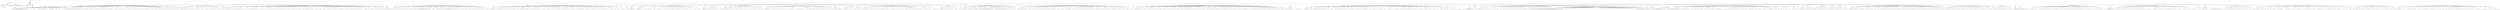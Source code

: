 digraph Tree {
	"t0" [label = "TEI"];
	"t1" [label = "teiHeader"];
	"t2" [label = "fileDesc"];
	"t3" [label = "titleStmt"];
	"t4" [label = "title"];
	"t5" [label = "author"];
	"t6" [label = "surname"];
	"t7" [label = "forename"];
	"t8" [label = "date"];
	"t9" [label = "publicationStmt"];
	"t10" [label = "p"];
	"t11" [label = "idno"];
	"t12" [label = "sourceDesc"];
	"t13" [label = "genre"];
	"t14" [label = "inspiration"];
	"t15" [label = "structure"];
	"t16" [label = "type"];
	"t17" [label = "periode"];
	"t18" [label = "taille"];
	"t19" [label = "permalien"];
	"t20" [label = "sources"];
	"t21" [label = "source"];
	"t22" [label = "author"];
	"t23" [label = "text"];
	"t24" [label = "profileDesc"];
	"t25" [label = "creation"];
	"t26" [label = "date"];
	"t27" [label = "date"];
	"t28" [label = "langUsage"];
	"t29" [label = "language"];
	"t30" [label = "textClass"];
	"t31" [label = "keywords"];
	"t32" [label = "term"];
	"t33" [label = "text"];
	"t34" [label = "body"];
	"t35" [label = "div1"];
	"t36" [label = "head"];
	"t37" [label = "div2"];
	"t38" [label = "head"];
	"t39" [label = "listPerson"];
	"t40" [label = "sp"];
	"t41" [label = "p"];
	"t42" [label = "s"];
	"t43" [label = "s"];
	"t44" [label = "s"];
	"t45" [label = "s"];
	"t46" [label = "s"];
	"t47" [label = "s"];
	"t48" [label = "s"];
	"t49" [label = "s"];
	"t50" [label = "s"];
	"t51" [label = "s"];
	"t52" [label = "s"];
	"t53" [label = "s"];
	"t54" [label = "s"];
	"t55" [label = "div2"];
	"t56" [label = "head"];
	"t57" [label = "listPerson"];
	"t58" [label = "sp"];
	"t59" [label = "l"];
	"t60" [label = "l"];
	"t61" [label = "l"];
	"t62" [label = "l"];
	"t63" [label = "l"];
	"t64" [label = "l"];
	"t65" [label = "l"];
	"t66" [label = "l"];
	"t67" [label = "p"];
	"t68" [label = "s"];
	"t69" [label = "l"];
	"t70" [label = "l"];
	"t71" [label = "l"];
	"t72" [label = "p"];
	"t73" [label = "s"];
	"t74" [label = "s"];
	"t75" [label = "l"];
	"t76" [label = "p"];
	"t77" [label = "s"];
	"t78" [label = "s"];
	"t79" [label = "s"];
	"t80" [label = "s"];
	"t81" [label = "l"];
	"t82" [label = "l"];
	"t83" [label = "p"];
	"t84" [label = "s"];
	"t85" [label = "l"];
	"t86" [label = "l"];
	"t87" [label = "l"];
	"t88" [label = "p"];
	"t89" [label = "s"];
	"t90" [label = "s"];
	"t91" [label = "s"];
	"t92" [label = "s"];
	"t93" [label = "l"];
	"t94" [label = "l"];
	"t95" [label = "p"];
	"t96" [label = "s"];
	"t97" [label = "s"];
	"t98" [label = "l"];
	"t99" [label = "p"];
	"t100" [label = "s"];
	"t101" [label = "l"];
	"t102" [label = "l"];
	"t103" [label = "l"];
	"t104" [label = "l"];
	"t105" [label = "l"];
	"t106" [label = "l"];
	"t107" [label = "p"];
	"t108" [label = "s"];
	"t109" [label = "p"];
	"t110" [label = "s"];
	"t111" [label = "sp"];
	"t112" [label = "p"];
	"t113" [label = "s"];
	"t114" [label = "sp"];
	"t115" [label = "p"];
	"t116" [label = "s"];
	"t117" [label = "s"];
	"t118" [label = "sp"];
	"t119" [label = "p"];
	"t120" [label = "s"];
	"t121" [label = "sp"];
	"t122" [label = "p"];
	"t123" [label = "s"];
	"t124" [label = "sp"];
	"t125" [label = "p"];
	"t126" [label = "s"];
	"t127" [label = "sp"];
	"t128" [label = "p"];
	"t129" [label = "s"];
	"t130" [label = "sp"];
	"t131" [label = "p"];
	"t132" [label = "s"];
	"t133" [label = "s"];
	"t134" [label = "sp"];
	"t135" [label = "p"];
	"t136" [label = "s"];
	"t137" [label = "sp"];
	"t138" [label = "p"];
	"t139" [label = "s"];
	"t140" [label = "s"];
	"t141" [label = "sp"];
	"t142" [label = "p"];
	"t143" [label = "s"];
	"t144" [label = "sp"];
	"t145" [label = "p"];
	"t146" [label = "s"];
	"t147" [label = "s"];
	"t148" [label = "s"];
	"t149" [label = "sp"];
	"t150" [label = "p"];
	"t151" [label = "s"];
	"t152" [label = "sp"];
	"t153" [label = "p"];
	"t154" [label = "s"];
	"t155" [label = "s"];
	"t156" [label = "sp"];
	"t157" [label = "p"];
	"t158" [label = "s"];
	"t159" [label = "sp"];
	"t160" [label = "p"];
	"t161" [label = "s"];
	"t162" [label = "s"];
	"t163" [label = "s"];
	"t164" [label = "s"];
	"t165" [label = "sp"];
	"t166" [label = "p"];
	"t167" [label = "s"];
	"t168" [label = "sp"];
	"t169" [label = "p"];
	"t170" [label = "s"];
	"t171" [label = "sp"];
	"t172" [label = "p"];
	"t173" [label = "s"];
	"t174" [label = "sp"];
	"t175" [label = "p"];
	"t176" [label = "s"];
	"t177" [label = "sp"];
	"t178" [label = "p"];
	"t179" [label = "s"];
	"t180" [label = "sp"];
	"t181" [label = "p"];
	"t182" [label = "s"];
	"t183" [label = "sp"];
	"t184" [label = "p"];
	"t185" [label = "s"];
	"t186" [label = "s"];
	"t187" [label = "s"];
	"t188" [label = "sp"];
	"t189" [label = "p"];
	"t190" [label = "s"];
	"t191" [label = "sp"];
	"t192" [label = "p"];
	"t193" [label = "s"];
	"t194" [label = "s"];
	"t195" [label = "s"];
	"t196" [label = "sp"];
	"t197" [label = "p"];
	"t198" [label = "s"];
	"t199" [label = "s"];
	"t200" [label = "s"];
	"t201" [label = "s"];
	"t202" [label = "s"];
	"t203" [label = "sp"];
	"t204" [label = "p"];
	"t205" [label = "s"];
	"t206" [label = "s"];
	"t207" [label = "sp"];
	"t208" [label = "p"];
	"t209" [label = "s"];
	"t210" [label = "s"];
	"t211" [label = "sp"];
	"t212" [label = "p"];
	"t213" [label = "s"];
	"t214" [label = "sp"];
	"t215" [label = "p"];
	"t216" [label = "s"];
	"t217" [label = "s"];
	"t218" [label = "sp"];
	"t219" [label = "p"];
	"t220" [label = "s"];
	"t221" [label = "s"];
	"t222" [label = "sp"];
	"t223" [label = "p"];
	"t224" [label = "s"];
	"t225" [label = "sp"];
	"t226" [label = "p"];
	"t227" [label = "s"];
	"t228" [label = "sp"];
	"t229" [label = "p"];
	"t230" [label = "s"];
	"t231" [label = "s"];
	"t232" [label = "sp"];
	"t233" [label = "p"];
	"t234" [label = "s"];
	"t235" [label = "sp"];
	"t236" [label = "p"];
	"t237" [label = "s"];
	"t238" [label = "s"];
	"t239" [label = "s"];
	"t240" [label = "sp"];
	"t241" [label = "p"];
	"t242" [label = "s"];
	"t243" [label = "sp"];
	"t244" [label = "p"];
	"t245" [label = "s"];
	"t246" [label = "sp"];
	"t247" [label = "p"];
	"t248" [label = "s"];
	"t249" [label = "s"];
	"t250" [label = "sp"];
	"t251" [label = "p"];
	"t252" [label = "s"];
	"t253" [label = "s"];
	"t254" [label = "s"];
	"t255" [label = "sp"];
	"t256" [label = "p"];
	"t257" [label = "s"];
	"t258" [label = "s"];
	"t259" [label = "sp"];
	"t260" [label = "p"];
	"t261" [label = "s"];
	"t262" [label = "sp"];
	"t263" [label = "p"];
	"t264" [label = "s"];
	"t265" [label = "s"];
	"t266" [label = "sp"];
	"t267" [label = "p"];
	"t268" [label = "s"];
	"t269" [label = "s"];
	"t270" [label = "sp"];
	"t271" [label = "p"];
	"t272" [label = "s"];
	"t273" [label = "sp"];
	"t274" [label = "p"];
	"t275" [label = "s"];
	"t276" [label = "s"];
	"t277" [label = "sp"];
	"t278" [label = "p"];
	"t279" [label = "s"];
	"t280" [label = "s"];
	"t281" [label = "sp"];
	"t282" [label = "p"];
	"t283" [label = "s"];
	"t284" [label = "sp"];
	"t285" [label = "p"];
	"t286" [label = "s"];
	"t287" [label = "sp"];
	"t288" [label = "p"];
	"t289" [label = "s"];
	"t290" [label = "sp"];
	"t291" [label = "p"];
	"t292" [label = "s"];
	"t293" [label = "sp"];
	"t294" [label = "p"];
	"t295" [label = "s"];
	"t296" [label = "s"];
	"t297" [label = "div2"];
	"t298" [label = "head"];
	"t299" [label = "listPerson"];
	"t300" [label = "sp"];
	"t301" [label = "p"];
	"t302" [label = "s"];
	"t303" [label = "s"];
	"t304" [label = "sp"];
	"t305" [label = "p"];
	"t306" [label = "s"];
	"t307" [label = "sp"];
	"t308" [label = "p"];
	"t309" [label = "s"];
	"t310" [label = "sp"];
	"t311" [label = "p"];
	"t312" [label = "s"];
	"t313" [label = "sp"];
	"t314" [label = "p"];
	"t315" [label = "s"];
	"t316" [label = "sp"];
	"t317" [label = "p"];
	"t318" [label = "s"];
	"t319" [label = "s"];
	"t320" [label = "sp"];
	"t321" [label = "p"];
	"t322" [label = "s"];
	"t323" [label = "sp"];
	"t324" [label = "p"];
	"t325" [label = "s"];
	"t326" [label = "s"];
	"t327" [label = "sp"];
	"t328" [label = "p"];
	"t329" [label = "s"];
	"t330" [label = "sp"];
	"t331" [label = "p"];
	"t332" [label = "s"];
	"t333" [label = "s"];
	"t334" [label = "s"];
	"t335" [label = "sp"];
	"t336" [label = "p"];
	"t337" [label = "s"];
	"t338" [label = "s"];
	"t339" [label = "s"];
	"t340" [label = "s"];
	"t341" [label = "sp"];
	"t342" [label = "p"];
	"t343" [label = "s"];
	"t344" [label = "sp"];
	"t345" [label = "p"];
	"t346" [label = "s"];
	"t347" [label = "p"];
	"t348" [label = "s"];
	"t349" [label = "sp"];
	"t350" [label = "p"];
	"t351" [label = "s"];
	"t352" [label = "s"];
	"t353" [label = "sp"];
	"t354" [label = "p"];
	"t355" [label = "s"];
	"t356" [label = "sp"];
	"t357" [label = "p"];
	"t358" [label = "s"];
	"t359" [label = "s"];
	"t360" [label = "sp"];
	"t361" [label = "p"];
	"t362" [label = "s"];
	"t363" [label = "sp"];
	"t364" [label = "p"];
	"t365" [label = "s"];
	"t366" [label = "s"];
	"t367" [label = "sp"];
	"t368" [label = "p"];
	"t369" [label = "s"];
	"t370" [label = "sp"];
	"t371" [label = "p"];
	"t372" [label = "s"];
	"t373" [label = "div2"];
	"t374" [label = "head"];
	"t375" [label = "listPerson"];
	"t376" [label = "sp"];
	"t377" [label = "p"];
	"t378" [label = "s"];
	"t379" [label = "s"];
	"t380" [label = "sp"];
	"t381" [label = "p"];
	"t382" [label = "s"];
	"t383" [label = "sp"];
	"t384" [label = "p"];
	"t385" [label = "s"];
	"t386" [label = "sp"];
	"t387" [label = "p"];
	"t388" [label = "s"];
	"t389" [label = "p"];
	"t390" [label = "s"];
	"t391" [label = "s"];
	"t392" [label = "s"];
	"t393" [label = "s"];
	"t394" [label = "s"];
	"t395" [label = "s"];
	"t396" [label = "s"];
	"t397" [label = "s"];
	"t398" [label = "sp"];
	"t399" [label = "p"];
	"t400" [label = "s"];
	"t401" [label = "sp"];
	"t402" [label = "p"];
	"t403" [label = "s"];
	"t404" [label = "sp"];
	"t405" [label = "p"];
	"t406" [label = "s"];
	"t407" [label = "sp"];
	"t408" [label = "p"];
	"t409" [label = "s"];
	"t410" [label = "sp"];
	"t411" [label = "p"];
	"t412" [label = "s"];
	"t413" [label = "s"];
	"t414" [label = "s"];
	"t415" [label = "s"];
	"t416" [label = "s"];
	"t417" [label = "sp"];
	"t418" [label = "p"];
	"t419" [label = "s"];
	"t420" [label = "s"];
	"t421" [label = "s"];
	"t422" [label = "sp"];
	"t423" [label = "p"];
	"t424" [label = "s"];
	"t425" [label = "sp"];
	"t426" [label = "p"];
	"t427" [label = "s"];
	"t428" [label = "sp"];
	"t429" [label = "p"];
	"t430" [label = "s"];
	"t431" [label = "s"];
	"t432" [label = "s"];
	"t433" [label = "s"];
	"t434" [label = "s"];
	"t435" [label = "s"];
	"t436" [label = "sp"];
	"t437" [label = "p"];
	"t438" [label = "s"];
	"t439" [label = "sp"];
	"t440" [label = "p"];
	"t441" [label = "s"];
	"t442" [label = "sp"];
	"t443" [label = "p"];
	"t444" [label = "s"];
	"t445" [label = "sp"];
	"t446" [label = "p"];
	"t447" [label = "s"];
	"t448" [label = "s"];
	"t449" [label = "s"];
	"t450" [label = "sp"];
	"t451" [label = "p"];
	"t452" [label = "s"];
	"t453" [label = "sp"];
	"t454" [label = "p"];
	"t455" [label = "s"];
	"t456" [label = "sp"];
	"t457" [label = "p"];
	"t458" [label = "s"];
	"t459" [label = "sp"];
	"t460" [label = "p"];
	"t461" [label = "s"];
	"t462" [label = "s"];
	"t463" [label = "sp"];
	"t464" [label = "p"];
	"t465" [label = "s"];
	"t466" [label = "sp"];
	"t467" [label = "p"];
	"t468" [label = "s"];
	"t469" [label = "s"];
	"t470" [label = "sp"];
	"t471" [label = "p"];
	"t472" [label = "s"];
	"t473" [label = "sp"];
	"t474" [label = "p"];
	"t475" [label = "s"];
	"t476" [label = "sp"];
	"t477" [label = "p"];
	"t478" [label = "s"];
	"t479" [label = "sp"];
	"t480" [label = "p"];
	"t481" [label = "s"];
	"t482" [label = "s"];
	"t483" [label = "s"];
	"t484" [label = "sp"];
	"t485" [label = "p"];
	"t486" [label = "s"];
	"t487" [label = "s"];
	"t488" [label = "sp"];
	"t489" [label = "p"];
	"t490" [label = "s"];
	"t491" [label = "s"];
	"t492" [label = "sp"];
	"t493" [label = "p"];
	"t494" [label = "s"];
	"t495" [label = "sp"];
	"t496" [label = "p"];
	"t497" [label = "s"];
	"t498" [label = "sp"];
	"t499" [label = "p"];
	"t500" [label = "s"];
	"t501" [label = "sp"];
	"t502" [label = "p"];
	"t503" [label = "s"];
	"t504" [label = "s"];
	"t505" [label = "sp"];
	"t506" [label = "p"];
	"t507" [label = "s"];
	"t508" [label = "s"];
	"t509" [label = "s"];
	"t510" [label = "sp"];
	"t511" [label = "p"];
	"t512" [label = "s"];
	"t513" [label = "s"];
	"t514" [label = "s"];
	"t515" [label = "sp"];
	"t516" [label = "p"];
	"t517" [label = "s"];
	"t518" [label = "s"];
	"t519" [label = "s"];
	"t520" [label = "sp"];
	"t521" [label = "p"];
	"t522" [label = "s"];
	"t523" [label = "s"];
	"t524" [label = "sp"];
	"t525" [label = "p"];
	"t526" [label = "s"];
	"t527" [label = "sp"];
	"t528" [label = "p"];
	"t529" [label = "s"];
	"t530" [label = "sp"];
	"t531" [label = "p"];
	"t532" [label = "s"];
	"t533" [label = "sp"];
	"t534" [label = "p"];
	"t535" [label = "s"];
	"t536" [label = "s"];
	"t537" [label = "sp"];
	"t538" [label = "p"];
	"t539" [label = "s"];
	"t540" [label = "sp"];
	"t541" [label = "p"];
	"t542" [label = "s"];
	"t543" [label = "sp"];
	"t544" [label = "p"];
	"t545" [label = "s"];
	"t546" [label = "s"];
	"t547" [label = "s"];
	"t548" [label = "sp"];
	"t549" [label = "p"];
	"t550" [label = "s"];
	"t551" [label = "sp"];
	"t552" [label = "p"];
	"t553" [label = "s"];
	"t554" [label = "s"];
	"t555" [label = "sp"];
	"t556" [label = "p"];
	"t557" [label = "s"];
	"t558" [label = "sp"];
	"t559" [label = "p"];
	"t560" [label = "s"];
	"t561" [label = "s"];
	"t562" [label = "sp"];
	"t563" [label = "p"];
	"t564" [label = "s"];
	"t565" [label = "sp"];
	"t566" [label = "p"];
	"t567" [label = "s"];
	"t568" [label = "sp"];
	"t569" [label = "p"];
	"t570" [label = "s"];
	"t571" [label = "sp"];
	"t572" [label = "p"];
	"t573" [label = "s"];
	"t574" [label = "sp"];
	"t575" [label = "p"];
	"t576" [label = "s"];
	"t577" [label = "sp"];
	"t578" [label = "p"];
	"t579" [label = "s"];
	"t580" [label = "sp"];
	"t581" [label = "p"];
	"t582" [label = "s"];
	"t583" [label = "s"];
	"t584" [label = "sp"];
	"t585" [label = "p"];
	"t586" [label = "s"];
	"t587" [label = "s"];
	"t588" [label = "s"];
	"t589" [label = "s"];
	"t590" [label = "sp"];
	"t591" [label = "p"];
	"t592" [label = "s"];
	"t593" [label = "sp"];
	"t594" [label = "p"];
	"t595" [label = "s"];
	"t596" [label = "s"];
	"t597" [label = "s"];
	"t598" [label = "sp"];
	"t599" [label = "p"];
	"t600" [label = "s"];
	"t601" [label = "p"];
	"t602" [label = "s"];
	"t603" [label = "sp"];
	"t604" [label = "p"];
	"t605" [label = "s"];
	"t606" [label = "sp"];
	"t607" [label = "p"];
	"t608" [label = "s"];
	"t609" [label = "s"];
	"t610" [label = "sp"];
	"t611" [label = "p"];
	"t612" [label = "s"];
	"t613" [label = "sp"];
	"t614" [label = "p"];
	"t615" [label = "s"];
	"t616" [label = "sp"];
	"t617" [label = "p"];
	"t618" [label = "s"];
	"t619" [label = "div2"];
	"t620" [label = "head"];
	"t621" [label = "listPerson"];
	"t622" [label = "sp"];
	"t623" [label = "p"];
	"t624" [label = "s"];
	"t625" [label = "s"];
	"t626" [label = "s"];
	"t627" [label = "s"];
	"t628" [label = "s"];
	"t629" [label = "s"];
	"t630" [label = "div2"];
	"t631" [label = "head"];
	"t632" [label = "listPerson"];
	"t633" [label = "sp"];
	"t634" [label = "p"];
	"t635" [label = "s"];
	"t636" [label = "s"];
	"t637" [label = "sp"];
	"t638" [label = "p"];
	"t639" [label = "s"];
	"t640" [label = "sp"];
	"t641" [label = "p"];
	"t642" [label = "s"];
	"t643" [label = "sp"];
	"t644" [label = "p"];
	"t645" [label = "s"];
	"t646" [label = "p"];
	"t647" [label = "s"];
	"t648" [label = "sp"];
	"t649" [label = "p"];
	"t650" [label = "s"];
	"t651" [label = "sp"];
	"t652" [label = "p"];
	"t653" [label = "s"];
	"t654" [label = "s"];
	"t655" [label = "sp"];
	"t656" [label = "p"];
	"t657" [label = "s"];
	"t658" [label = "sp"];
	"t659" [label = "p"];
	"t660" [label = "s"];
	"t661" [label = "s"];
	"t662" [label = "s"];
	"t663" [label = "s"];
	"t664" [label = "sp"];
	"t665" [label = "p"];
	"t666" [label = "s"];
	"t667" [label = "p"];
	"t668" [label = "s"];
	"t669" [label = "s"];
	"t670" [label = "sp"];
	"t671" [label = "p"];
	"t672" [label = "s"];
	"t673" [label = "s"];
	"t674" [label = "sp"];
	"t675" [label = "p"];
	"t676" [label = "s"];
	"t677" [label = "s"];
	"t678" [label = "sp"];
	"t679" [label = "p"];
	"t680" [label = "s"];
	"t681" [label = "s"];
	"t682" [label = "s"];
	"t683" [label = "s"];
	"t684" [label = "sp"];
	"t685" [label = "l"];
	"t686" [label = "l"];
	"t687" [label = "l"];
	"t688" [label = "l"];
	"t689" [label = "sp"];
	"t690" [label = "p"];
	"t691" [label = "s"];
	"t692" [label = "s"];
	"t693" [label = "sp"];
	"t694" [label = "l"];
	"t695" [label = "l"];
	"t696" [label = "l"];
	"t697" [label = "l"];
	"t698" [label = "sp"];
	"t699" [label = "p"];
	"t700" [label = "s"];
	"t701" [label = "s"];
	"t702" [label = "sp"];
	"t703" [label = "l"];
	"t704" [label = "l"];
	"t705" [label = "l"];
	"t706" [label = "l"];
	"t707" [label = "sp"];
	"t708" [label = "p"];
	"t709" [label = "s"];
	"t710" [label = "s"];
	"t711" [label = "sp"];
	"t712" [label = "p"];
	"t713" [label = "s"];
	"t714" [label = "sp"];
	"t715" [label = "p"];
	"t716" [label = "s"];
	"t717" [label = "sp"];
	"t718" [label = "p"];
	"t719" [label = "s"];
	"t720" [label = "sp"];
	"t721" [label = "l"];
	"t722" [label = "l"];
	"t723" [label = "sp"];
	"t724" [label = "p"];
	"t725" [label = "s"];
	"t726" [label = "sp"];
	"t727" [label = "p"];
	"t728" [label = "s"];
	"t729" [label = "sp"];
	"t730" [label = "p"];
	"t731" [label = "s"];
	"t732" [label = "s"];
	"t733" [label = "s"];
	"t734" [label = "sp"];
	"t735" [label = "p"];
	"t736" [label = "s"];
	"t737" [label = "s"];
	"t738" [label = "sp"];
	"t739" [label = "p"];
	"t740" [label = "s"];
	"t741" [label = "s"];
	"t742" [label = "sp"];
	"t743" [label = "p"];
	"t744" [label = "s"];
	"t745" [label = "sp"];
	"t746" [label = "p"];
	"t747" [label = "s"];
	"t748" [label = "sp"];
	"t749" [label = "p"];
	"t750" [label = "s"];
	"t751" [label = "sp"];
	"t752" [label = "p"];
	"t753" [label = "s"];
	"t754" [label = "sp"];
	"t755" [label = "p"];
	"t756" [label = "s"];
	"t757" [label = "s"];
	"t758" [label = "s"];
	"t759" [label = "sp"];
	"t760" [label = "p"];
	"t761" [label = "s"];
	"t762" [label = "s"];
	"t763" [label = "sp"];
	"t764" [label = "p"];
	"t765" [label = "s"];
	"t766" [label = "sp"];
	"t767" [label = "p"];
	"t768" [label = "s"];
	"t769" [label = "s"];
	"t770" [label = "sp"];
	"t771" [label = "p"];
	"t772" [label = "s"];
	"t773" [label = "sp"];
	"t774" [label = "p"];
	"t775" [label = "s"];
	"t776" [label = "sp"];
	"t777" [label = "p"];
	"t778" [label = "s"];
	"t779" [label = "sp"];
	"t780" [label = "p"];
	"t781" [label = "s"];
	"t782" [label = "sp"];
	"t783" [label = "p"];
	"t784" [label = "s"];
	"t785" [label = "sp"];
	"t786" [label = "p"];
	"t787" [label = "s"];
	"t788" [label = "sp"];
	"t789" [label = "p"];
	"t790" [label = "s"];
	"t791" [label = "sp"];
	"t792" [label = "p"];
	"t793" [label = "s"];
	"t794" [label = "s"];
	"t795" [label = "sp"];
	"t796" [label = "p"];
	"t797" [label = "s"];
	"t798" [label = "sp"];
	"t799" [label = "p"];
	"t800" [label = "s"];
	"t801" [label = "s"];
	"t802" [label = "s"];
	"t803" [label = "div1"];
	"t804" [label = "head"];
	"t805" [label = "div2"];
	"t806" [label = "head"];
	"t807" [label = "listPerson"];
	"t808" [label = "sp"];
	"t809" [label = "p"];
	"t810" [label = "s"];
	"t811" [label = "s"];
	"t812" [label = "s"];
	"t813" [label = "s"];
	"t814" [label = "p"];
	"t815" [label = "s"];
	"t816" [label = "s"];
	"t817" [label = "s"];
	"t818" [label = "div2"];
	"t819" [label = "head"];
	"t820" [label = "listPerson"];
	"t821" [label = "sp"];
	"t822" [label = "p"];
	"t823" [label = "s"];
	"t824" [label = "s"];
	"t825" [label = "sp"];
	"t826" [label = "p"];
	"t827" [label = "s"];
	"t828" [label = "sp"];
	"t829" [label = "p"];
	"t830" [label = "s"];
	"t831" [label = "s"];
	"t832" [label = "sp"];
	"t833" [label = "p"];
	"t834" [label = "s"];
	"t835" [label = "sp"];
	"t836" [label = "p"];
	"t837" [label = "s"];
	"t838" [label = "s"];
	"t839" [label = "sp"];
	"t840" [label = "p"];
	"t841" [label = "s"];
	"t842" [label = "sp"];
	"t843" [label = "p"];
	"t844" [label = "s"];
	"t845" [label = "s"];
	"t846" [label = "s"];
	"t847" [label = "sp"];
	"t848" [label = "p"];
	"t849" [label = "s"];
	"t850" [label = "s"];
	"t851" [label = "sp"];
	"t852" [label = "p"];
	"t853" [label = "s"];
	"t854" [label = "s"];
	"t855" [label = "sp"];
	"t856" [label = "p"];
	"t857" [label = "s"];
	"t858" [label = "p"];
	"t859" [label = "s"];
	"t860" [label = "sp"];
	"t861" [label = "p"];
	"t862" [label = "s"];
	"t863" [label = "s"];
	"t864" [label = "s"];
	"t865" [label = "sp"];
	"t866" [label = "p"];
	"t867" [label = "s"];
	"t868" [label = "sp"];
	"t869" [label = "p"];
	"t870" [label = "s"];
	"t871" [label = "s"];
	"t872" [label = "sp"];
	"t873" [label = "p"];
	"t874" [label = "s"];
	"t875" [label = "sp"];
	"t876" [label = "p"];
	"t877" [label = "s"];
	"t878" [label = "s"];
	"t879" [label = "s"];
	"t880" [label = "s"];
	"t881" [label = "sp"];
	"t882" [label = "p"];
	"t883" [label = "s"];
	"t884" [label = "sp"];
	"t885" [label = "p"];
	"t886" [label = "s"];
	"t887" [label = "s"];
	"t888" [label = "s"];
	"t889" [label = "sp"];
	"t890" [label = "p"];
	"t891" [label = "s"];
	"t892" [label = "s"];
	"t893" [label = "s"];
	"t894" [label = "s"];
	"t895" [label = "sp"];
	"t896" [label = "p"];
	"t897" [label = "s"];
	"t898" [label = "sp"];
	"t899" [label = "p"];
	"t900" [label = "s"];
	"t901" [label = "sp"];
	"t902" [label = "p"];
	"t903" [label = "s"];
	"t904" [label = "sp"];
	"t905" [label = "p"];
	"t906" [label = "s"];
	"t907" [label = "sp"];
	"t908" [label = "p"];
	"t909" [label = "s"];
	"t910" [label = "s"];
	"t911" [label = "s"];
	"t912" [label = "sp"];
	"t913" [label = "p"];
	"t914" [label = "s"];
	"t915" [label = "sp"];
	"t916" [label = "p"];
	"t917" [label = "s"];
	"t918" [label = "s"];
	"t919" [label = "sp"];
	"t920" [label = "p"];
	"t921" [label = "s"];
	"t922" [label = "s"];
	"t923" [label = "sp"];
	"t924" [label = "p"];
	"t925" [label = "s"];
	"t926" [label = "sp"];
	"t927" [label = "p"];
	"t928" [label = "s"];
	"t929" [label = "sp"];
	"t930" [label = "p"];
	"t931" [label = "s"];
	"t932" [label = "s"];
	"t933" [label = "s"];
	"t934" [label = "sp"];
	"t935" [label = "p"];
	"t936" [label = "s"];
	"t937" [label = "sp"];
	"t938" [label = "p"];
	"t939" [label = "s"];
	"t940" [label = "sp"];
	"t941" [label = "p"];
	"t942" [label = "s"];
	"t943" [label = "s"];
	"t944" [label = "s"];
	"t945" [label = "s"];
	"t946" [label = "sp"];
	"t947" [label = "p"];
	"t948" [label = "s"];
	"t949" [label = "sp"];
	"t950" [label = "p"];
	"t951" [label = "s"];
	"t952" [label = "s"];
	"t953" [label = "s"];
	"t954" [label = "s"];
	"t955" [label = "sp"];
	"t956" [label = "p"];
	"t957" [label = "s"];
	"t958" [label = "sp"];
	"t959" [label = "p"];
	"t960" [label = "s"];
	"t961" [label = "s"];
	"t962" [label = "s"];
	"t963" [label = "sp"];
	"t964" [label = "p"];
	"t965" [label = "s"];
	"t966" [label = "sp"];
	"t967" [label = "p"];
	"t968" [label = "s"];
	"t969" [label = "sp"];
	"t970" [label = "p"];
	"t971" [label = "s"];
	"t972" [label = "sp"];
	"t973" [label = "p"];
	"t974" [label = "s"];
	"t975" [label = "p"];
	"t976" [label = "s"];
	"t977" [label = "s"];
	"t978" [label = "sp"];
	"t979" [label = "p"];
	"t980" [label = "s"];
	"t981" [label = "s"];
	"t982" [label = "sp"];
	"t983" [label = "p"];
	"t984" [label = "s"];
	"t985" [label = "sp"];
	"t986" [label = "p"];
	"t987" [label = "s"];
	"t988" [label = "sp"];
	"t989" [label = "p"];
	"t990" [label = "s"];
	"t991" [label = "s"];
	"t992" [label = "s"];
	"t993" [label = "sp"];
	"t994" [label = "p"];
	"t995" [label = "s"];
	"t996" [label = "s"];
	"t997" [label = "sp"];
	"t998" [label = "p"];
	"t999" [label = "s"];
	"t1000" [label = "s"];
	"t1001" [label = "s"];
	"t1002" [label = "sp"];
	"t1003" [label = "p"];
	"t1004" [label = "s"];
	"t1005" [label = "s"];
	"t1006" [label = "s"];
	"t1007" [label = "s"];
	"t1008" [label = "sp"];
	"t1009" [label = "p"];
	"t1010" [label = "s"];
	"t1011" [label = "p"];
	"t1012" [label = "s"];
	"t1013" [label = "div2"];
	"t1014" [label = "head"];
	"t1015" [label = "listPerson"];
	"t1016" [label = "sp"];
	"t1017" [label = "p"];
	"t1018" [label = "s"];
	"t1019" [label = "s"];
	"t1020" [label = "s"];
	"t1021" [label = "s"];
	"t1022" [label = "s"];
	"t1023" [label = "div2"];
	"t1024" [label = "head"];
	"t1025" [label = "listPerson"];
	"t1026" [label = "sp"];
	"t1027" [label = "p"];
	"t1028" [label = "s"];
	"t1029" [label = "s"];
	"t1030" [label = "s"];
	"t1031" [label = "s"];
	"t1032" [label = "sp"];
	"t1033" [label = "p"];
	"t1034" [label = "s"];
	"t1035" [label = "sp"];
	"t1036" [label = "p"];
	"t1037" [label = "s"];
	"t1038" [label = "s"];
	"t1039" [label = "s"];
	"t1040" [label = "s"];
	"t1041" [label = "s"];
	"t1042" [label = "s"];
	"t1043" [label = "s"];
	"t1044" [label = "sp"];
	"t1045" [label = "p"];
	"t1046" [label = "s"];
	"t1047" [label = "s"];
	"t1048" [label = "sp"];
	"t1049" [label = "p"];
	"t1050" [label = "s"];
	"t1051" [label = "s"];
	"t1052" [label = "s"];
	"t1053" [label = "s"];
	"t1054" [label = "s"];
	"t1055" [label = "sp"];
	"t1056" [label = "p"];
	"t1057" [label = "s"];
	"t1058" [label = "s"];
	"t1059" [label = "sp"];
	"t1060" [label = "p"];
	"t1061" [label = "s"];
	"t1062" [label = "s"];
	"t1063" [label = "sp"];
	"t1064" [label = "p"];
	"t1065" [label = "s"];
	"t1066" [label = "sp"];
	"t1067" [label = "p"];
	"t1068" [label = "s"];
	"t1069" [label = "sp"];
	"t1070" [label = "p"];
	"t1071" [label = "s"];
	"t1072" [label = "s"];
	"t1073" [label = "sp"];
	"t1074" [label = "p"];
	"t1075" [label = "s"];
	"t1076" [label = "sp"];
	"t1077" [label = "p"];
	"t1078" [label = "s"];
	"t1079" [label = "sp"];
	"t1080" [label = "p"];
	"t1081" [label = "s"];
	"t1082" [label = "s"];
	"t1083" [label = "sp"];
	"t1084" [label = "p"];
	"t1085" [label = "s"];
	"t1086" [label = "sp"];
	"t1087" [label = "p"];
	"t1088" [label = "s"];
	"t1089" [label = "sp"];
	"t1090" [label = "p"];
	"t1091" [label = "s"];
	"t1092" [label = "sp"];
	"t1093" [label = "p"];
	"t1094" [label = "s"];
	"t1095" [label = "s"];
	"t1096" [label = "sp"];
	"t1097" [label = "p"];
	"t1098" [label = "s"];
	"t1099" [label = "s"];
	"t1100" [label = "sp"];
	"t1101" [label = "p"];
	"t1102" [label = "s"];
	"t1103" [label = "s"];
	"t1104" [label = "sp"];
	"t1105" [label = "p"];
	"t1106" [label = "s"];
	"t1107" [label = "sp"];
	"t1108" [label = "p"];
	"t1109" [label = "s"];
	"t1110" [label = "s"];
	"t1111" [label = "s"];
	"t1112" [label = "sp"];
	"t1113" [label = "p"];
	"t1114" [label = "s"];
	"t1115" [label = "s"];
	"t1116" [label = "s"];
	"t1117" [label = "div2"];
	"t1118" [label = "head"];
	"t1119" [label = "listPerson"];
	"t1120" [label = "sp"];
	"t1121" [label = "p"];
	"t1122" [label = "s"];
	"t1123" [label = "s"];
	"t1124" [label = "s"];
	"t1125" [label = "s"];
	"t1126" [label = "s"];
	"t1127" [label = "div2"];
	"t1128" [label = "head"];
	"t1129" [label = "listPerson"];
	"t1130" [label = "sp"];
	"t1131" [label = "p"];
	"t1132" [label = "s"];
	"t1133" [label = "sp"];
	"t1134" [label = "p"];
	"t1135" [label = "s"];
	"t1136" [label = "sp"];
	"t1137" [label = "p"];
	"t1138" [label = "s"];
	"t1139" [label = "s"];
	"t1140" [label = "sp"];
	"t1141" [label = "p"];
	"t1142" [label = "s"];
	"t1143" [label = "s"];
	"t1144" [label = "sp"];
	"t1145" [label = "p"];
	"t1146" [label = "s"];
	"t1147" [label = "s"];
	"t1148" [label = "sp"];
	"t1149" [label = "p"];
	"t1150" [label = "s"];
	"t1151" [label = "s"];
	"t1152" [label = "s"];
	"t1153" [label = "s"];
	"t1154" [label = "div2"];
	"t1155" [label = "head"];
	"t1156" [label = "listPerson"];
	"t1157" [label = "sp"];
	"t1158" [label = "p"];
	"t1159" [label = "s"];
	"t1160" [label = "sp"];
	"t1161" [label = "p"];
	"t1162" [label = "s"];
	"t1163" [label = "sp"];
	"t1164" [label = "p"];
	"t1165" [label = "s"];
	"t1166" [label = "s"];
	"t1167" [label = "p"];
	"t1168" [label = "s"];
	"t1169" [label = "sp"];
	"t1170" [label = "p"];
	"t1171" [label = "s"];
	"t1172" [label = "s"];
	"t1173" [label = "sp"];
	"t1174" [label = "p"];
	"t1175" [label = "s"];
	"t1176" [label = "s"];
	"t1177" [label = "sp"];
	"t1178" [label = "p"];
	"t1179" [label = "s"];
	"t1180" [label = "sp"];
	"t1181" [label = "p"];
	"t1182" [label = "s"];
	"t1183" [label = "sp"];
	"t1184" [label = "p"];
	"t1185" [label = "s"];
	"t1186" [label = "s"];
	"t1187" [label = "sp"];
	"t1188" [label = "p"];
	"t1189" [label = "s"];
	"t1190" [label = "s"];
	"t1191" [label = "s"];
	"t1192" [label = "sp"];
	"t1193" [label = "p"];
	"t1194" [label = "s"];
	"t1195" [label = "sp"];
	"t1196" [label = "p"];
	"t1197" [label = "s"];
	"t1198" [label = "s"];
	"t1199" [label = "s"];
	"t1200" [label = "sp"];
	"t1201" [label = "p"];
	"t1202" [label = "s"];
	"t1203" [label = "s"];
	"t1204" [label = "sp"];
	"t1205" [label = "p"];
	"t1206" [label = "s"];
	"t1207" [label = "sp"];
	"t1208" [label = "p"];
	"t1209" [label = "s"];
	"t1210" [label = "p"];
	"t1211" [label = "s"];
	"t1212" [label = "sp"];
	"t1213" [label = "p"];
	"t1214" [label = "s"];
	"t1215" [label = "s"];
	"t1216" [label = "s"];
	"t1217" [label = "sp"];
	"t1218" [label = "p"];
	"t1219" [label = "s"];
	"t1220" [label = "s"];
	"t1221" [label = "div2"];
	"t1222" [label = "head"];
	"t1223" [label = "listPerson"];
	"t1224" [label = "sp"];
	"t1225" [label = "p"];
	"t1226" [label = "s"];
	"t1227" [label = "s"];
	"t1228" [label = "sp"];
	"t1229" [label = "p"];
	"t1230" [label = "s"];
	"t1231" [label = "sp"];
	"t1232" [label = "p"];
	"t1233" [label = "s"];
	"t1234" [label = "sp"];
	"t1235" [label = "p"];
	"t1236" [label = "s"];
	"t1237" [label = "s"];
	"t1238" [label = "sp"];
	"t1239" [label = "p"];
	"t1240" [label = "s"];
	"t1241" [label = "sp"];
	"t1242" [label = "p"];
	"t1243" [label = "s"];
	"t1244" [label = "s"];
	"t1245" [label = "sp"];
	"t1246" [label = "p"];
	"t1247" [label = "s"];
	"t1248" [label = "s"];
	"t1249" [label = "sp"];
	"t1250" [label = "p"];
	"t1251" [label = "s"];
	"t1252" [label = "sp"];
	"t1253" [label = "p"];
	"t1254" [label = "s"];
	"t1255" [label = "s"];
	"t1256" [label = "sp"];
	"t1257" [label = "p"];
	"t1258" [label = "s"];
	"t1259" [label = "sp"];
	"t1260" [label = "p"];
	"t1261" [label = "s"];
	"t1262" [label = "sp"];
	"t1263" [label = "p"];
	"t1264" [label = "s"];
	"t1265" [label = "s"];
	"t1266" [label = "s"];
	"t1267" [label = "sp"];
	"t1268" [label = "p"];
	"t1269" [label = "s"];
	"t1270" [label = "sp"];
	"t1271" [label = "p"];
	"t1272" [label = "s"];
	"t1273" [label = "s"];
	"t1274" [label = "s"];
	"t1275" [label = "s"];
	"t1276" [label = "s"];
	"t1277" [label = "s"];
	"t1278" [label = "s"];
	"t1279" [label = "s"];
	"t1280" [label = "sp"];
	"t1281" [label = "p"];
	"t1282" [label = "s"];
	"t1283" [label = "s"];
	"t1284" [label = "sp"];
	"t1285" [label = "p"];
	"t1286" [label = "s"];
	"t1287" [label = "s"];
	"t1288" [label = "sp"];
	"t1289" [label = "p"];
	"t1290" [label = "s"];
	"t1291" [label = "s"];
	"t1292" [label = "sp"];
	"t1293" [label = "p"];
	"t1294" [label = "s"];
	"t1295" [label = "sp"];
	"t1296" [label = "p"];
	"t1297" [label = "s"];
	"t1298" [label = "s"];
	"t1299" [label = "sp"];
	"t1300" [label = "p"];
	"t1301" [label = "s"];
	"t1302" [label = "sp"];
	"t1303" [label = "p"];
	"t1304" [label = "s"];
	"t1305" [label = "sp"];
	"t1306" [label = "p"];
	"t1307" [label = "s"];
	"t1308" [label = "sp"];
	"t1309" [label = "p"];
	"t1310" [label = "s"];
	"t1311" [label = "s"];
	"t1312" [label = "sp"];
	"t1313" [label = "p"];
	"t1314" [label = "s"];
	"t1315" [label = "s"];
	"t1316" [label = "sp"];
	"t1317" [label = "p"];
	"t1318" [label = "s"];
	"t1319" [label = "sp"];
	"t1320" [label = "p"];
	"t1321" [label = "s"];
	"t1322" [label = "sp"];
	"t1323" [label = "p"];
	"t1324" [label = "s"];
	"t1325" [label = "s"];
	"t1326" [label = "div2"];
	"t1327" [label = "head"];
	"t1328" [label = "listPerson"];
	"t1329" [label = "sp"];
	"t1330" [label = "p"];
	"t1331" [label = "s"];
	"t1332" [label = "s"];
	"t1333" [label = "s"];
	"t1334" [label = "s"];
	"t1335" [label = "s"];
	"t1336" [label = "s"];
	"t1337" [label = "s"];
	"t1338" [label = "s"];
	"t1339" [label = "div2"];
	"t1340" [label = "head"];
	"t1341" [label = "listPerson"];
	"t1342" [label = "sp"];
	"t1343" [label = "p"];
	"t1344" [label = "s"];
	"t1345" [label = "s"];
	"t1346" [label = "sp"];
	"t1347" [label = "p"];
	"t1348" [label = "s"];
	"t1349" [label = "s"];
	"t1350" [label = "sp"];
	"t1351" [label = "p"];
	"t1352" [label = "s"];
	"t1353" [label = "s"];
	"t1354" [label = "sp"];
	"t1355" [label = "p"];
	"t1356" [label = "s"];
	"t1357" [label = "s"];
	"t1358" [label = "s"];
	"t1359" [label = "sp"];
	"t1360" [label = "p"];
	"t1361" [label = "s"];
	"t1362" [label = "s"];
	"t1363" [label = "sp"];
	"t1364" [label = "p"];
	"t1365" [label = "s"];
	"t1366" [label = "sp"];
	"t1367" [label = "p"];
	"t1368" [label = "s"];
	"t1369" [label = "s"];
	"t1370" [label = "div2"];
	"t1371" [label = "head"];
	"t1372" [label = "listPerson"];
	"t1373" [label = "sp"];
	"t1374" [label = "p"];
	"t1375" [label = "s"];
	"t1376" [label = "sp"];
	"t1377" [label = "p"];
	"t1378" [label = "s"];
	"t1379" [label = "s"];
	"t1380" [label = "sp"];
	"t1381" [label = "p"];
	"t1382" [label = "s"];
	"t1383" [label = "sp"];
	"t1384" [label = "p"];
	"t1385" [label = "s"];
	"t1386" [label = "sp"];
	"t1387" [label = "p"];
	"t1388" [label = "s"];
	"t1389" [label = "s"];
	"t1390" [label = "sp"];
	"t1391" [label = "p"];
	"t1392" [label = "s"];
	"t1393" [label = "s"];
	"t1394" [label = "sp"];
	"t1395" [label = "p"];
	"t1396" [label = "s"];
	"t1397" [label = "sp"];
	"t1398" [label = "p"];
	"t1399" [label = "s"];
	"t1400" [label = "s"];
	"t1401" [label = "s"];
	"t1402" [label = "s"];
	"t1403" [label = "s"];
	"t1404" [label = "sp"];
	"t1405" [label = "p"];
	"t1406" [label = "s"];
	"t1407" [label = "p"];
	"t1408" [label = "s"];
	"t1409" [label = "sp"];
	"t1410" [label = "p"];
	"t1411" [label = "s"];
	"t1412" [label = "sp"];
	"t1413" [label = "p"];
	"t1414" [label = "s"];
	"t1415" [label = "sp"];
	"t1416" [label = "p"];
	"t1417" [label = "s"];
	"t1418" [label = "s"];
	"t1419" [label = "s"];
	"t1420" [label = "s"];
	"t1421" [label = "sp"];
	"t1422" [label = "p"];
	"t1423" [label = "s"];
	"t1424" [label = "sp"];
	"t1425" [label = "p"];
	"t1426" [label = "s"];
	"t1427" [label = "sp"];
	"t1428" [label = "p"];
	"t1429" [label = "s"];
	"t1430" [label = "s"];
	"t1431" [label = "s"];
	"t1432" [label = "s"];
	"t1433" [label = "sp"];
	"t1434" [label = "p"];
	"t1435" [label = "s"];
	"t1436" [label = "s"];
	"t1437" [label = "s"];
	"t1438" [label = "sp"];
	"t1439" [label = "p"];
	"t1440" [label = "s"];
	"t1441" [label = "s"];
	"t1442" [label = "sp"];
	"t1443" [label = "p"];
	"t1444" [label = "s"];
	"t1445" [label = "sp"];
	"t1446" [label = "p"];
	"t1447" [label = "s"];
	"t1448" [label = "sp"];
	"t1449" [label = "p"];
	"t1450" [label = "s"];
	"t1451" [label = "sp"];
	"t1452" [label = "p"];
	"t1453" [label = "s"];
	"t1454" [label = "s"];
	"t1455" [label = "sp"];
	"t1456" [label = "p"];
	"t1457" [label = "s"];
	"t1458" [label = "s"];
	"t1459" [label = "s"];
	"t1460" [label = "sp"];
	"t1461" [label = "p"];
	"t1462" [label = "s"];
	"t1463" [label = "p"];
	"t1464" [label = "s"];
	"t1465" [label = "sp"];
	"t1466" [label = "p"];
	"t1467" [label = "s"];
	"t1468" [label = "s"];
	"t1469" [label = "sp"];
	"t1470" [label = "p"];
	"t1471" [label = "s"];
	"t1472" [label = "s"];
	"t1473" [label = "sp"];
	"t1474" [label = "p"];
	"t1475" [label = "s"];
	"t1476" [label = "s"];
	"t1477" [label = "s"];
	"t1478" [label = "s"];
	"t1479" [label = "s"];
	"t1480" [label = "s"];
	"t1481" [label = "div2"];
	"t1482" [label = "head"];
	"t1483" [label = "listPerson"];
	"t1484" [label = "sp"];
	"t1485" [label = "p"];
	"t1486" [label = "s"];
	"t1487" [label = "s"];
	"t1488" [label = "s"];
	"t1489" [label = "sp"];
	"t1490" [label = "p"];
	"t1491" [label = "s"];
	"t1492" [label = "p"];
	"t1493" [label = "s"];
	"t1494" [label = "sp"];
	"t1495" [label = "p"];
	"t1496" [label = "s"];
	"t1497" [label = "sp"];
	"t1498" [label = "p"];
	"t1499" [label = "s"];
	"t1500" [label = "sp"];
	"t1501" [label = "p"];
	"t1502" [label = "s"];
	"t1503" [label = "s"];
	"t1504" [label = "p"];
	"t1505" [label = "s"];
	"t1506" [label = "sp"];
	"t1507" [label = "p"];
	"t1508" [label = "s"];
	"t1509" [label = "s"];
	"t1510" [label = "s"];
	"t1511" [label = "s"];
	"t1512" [label = "sp"];
	"t1513" [label = "p"];
	"t1514" [label = "s"];
	"t1515" [label = "s"];
	"t1516" [label = "sp"];
	"t1517" [label = "p"];
	"t1518" [label = "s"];
	"t1519" [label = "div2"];
	"t1520" [label = "head"];
	"t1521" [label = "listPerson"];
	"t1522" [label = "sp"];
	"t1523" [label = "p"];
	"t1524" [label = "s"];
	"t1525" [label = "s"];
	"t1526" [label = "sp"];
	"t1527" [label = "p"];
	"t1528" [label = "s"];
	"t1529" [label = "sp"];
	"t1530" [label = "p"];
	"t1531" [label = "s"];
	"t1532" [label = "sp"];
	"t1533" [label = "p"];
	"t1534" [label = "s"];
	"t1535" [label = "s"];
	"t1536" [label = "sp"];
	"t1537" [label = "p"];
	"t1538" [label = "s"];
	"t1539" [label = "l"];
	"t1540" [label = "l"];
	"t1541" [label = "l"];
	"t1542" [label = "sp"];
	"t1543" [label = "p"];
	"t1544" [label = "s"];
	"t1545" [label = "s"];
	"t1546" [label = "s"];
	"t1547" [label = "sp"];
	"t1548" [label = "p"];
	"t1549" [label = "s"];
	"t1550" [label = "s"];
	"t1551" [label = "s"];
	"t1552" [label = "s"];
	"t1553" [label = "s"];
	"t1554" [label = "sp"];
	"t1555" [label = "p"];
	"t1556" [label = "s"];
	"t1557" [label = "sp"];
	"t1558" [label = "p"];
	"t1559" [label = "s"];
	"t1560" [label = "s"];
	"t1561" [label = "sp"];
	"t1562" [label = "p"];
	"t1563" [label = "s"];
	"t1564" [label = "sp"];
	"t1565" [label = "p"];
	"t1566" [label = "s"];
	"t1567" [label = "s"];
	"t1568" [label = "sp"];
	"t1569" [label = "p"];
	"t1570" [label = "s"];
	"t1571" [label = "sp"];
	"t1572" [label = "l"];
	"t1573" [label = "l"];
	"t1574" [label = "l"];
	"t1575" [label = "l"];
	"t1576" [label = "l"];
	"t1577" [label = "l"];
	"t1578" [label = "l"];
	"t1579" [label = "l"];
	"t1580" [label = "sp"];
	"t1581" [label = "p"];
	"t1582" [label = "s"];
	"t1583" [label = "sp"];
	"t1584" [label = "p"];
	"t1585" [label = "s"];
	"t1586" [label = "sp"];
	"t1587" [label = "p"];
	"t1588" [label = "s"];
	"t1589" [label = "sp"];
	"t1590" [label = "p"];
	"t1591" [label = "s"];
	"t1592" [label = "sp"];
	"t1593" [label = "p"];
	"t1594" [label = "s"];
	"t1595" [label = "sp"];
	"t1596" [label = "p"];
	"t1597" [label = "s"];
	"t1598" [label = "s"];
	"t1599" [label = "s"];
	"t1600" [label = "s"];
	"t1601" [label = "s"];
	"t1602" [label = "sp"];
	"t1603" [label = "p"];
	"t1604" [label = "s"];
	"t1605" [label = "sp"];
	"t1606" [label = "p"];
	"t1607" [label = "s"];
	"t1608" [label = "sp"];
	"t1609" [label = "p"];
	"t1610" [label = "s"];
	"t1611" [label = "sp"];
	"t1612" [label = "p"];
	"t1613" [label = "s"];
	"t1614" [label = "sp"];
	"t1615" [label = "p"];
	"t1616" [label = "s"];
	"t1617" [label = "s"];
	"t1618" [label = "sp"];
	"t1619" [label = "p"];
	"t1620" [label = "s"];
	"t1621" [label = "s"];
	"t1622" [label = "s"];
	"t1623" [label = "div2"];
	"t1624" [label = "head"];
	"t1625" [label = "listPerson"];
	"t1626" [label = "sp"];
	"t1627" [label = "p"];
	"t1628" [label = "s"];
	"t1629" [label = "p"];
	"t1630" [label = "s"];
	"t1631" [label = "sp"];
	"t1632" [label = "p"];
	"t1633" [label = "s"];
	"t1634" [label = "s"];
	"t1635" [label = "s"];
	"t1636" [label = "sp"];
	"t1637" [label = "p"];
	"t1638" [label = "s"];
	"t1639" [label = "sp"];
	"t1640" [label = "p"];
	"t1641" [label = "s"];
	"t1642" [label = "s"];
	"t1643" [label = "sp"];
	"t1644" [label = "p"];
	"t1645" [label = "s"];
	"t1646" [label = "sp"];
	"t1647" [label = "p"];
	"t1648" [label = "s"];
	"t1649" [label = "s"];
	"t1650" [label = "sp"];
	"t1651" [label = "p"];
	"t1652" [label = "s"];
	"t1653" [label = "sp"];
	"t1654" [label = "p"];
	"t1655" [label = "s"];
	"t1656" [label = "s"];
	"t1657" [label = "sp"];
	"t1658" [label = "p"];
	"t1659" [label = "s"];
	"t1660" [label = "p"];
	"t1661" [label = "s"];
	"t1662" [label = "sp"];
	"t1663" [label = "p"];
	"t1664" [label = "s"];
	"t1665" [label = "sp"];
	"t1666" [label = "p"];
	"t1667" [label = "s"];
	"t1668" [label = "sp"];
	"t1669" [label = "p"];
	"t1670" [label = "s"];
	"t1671" [label = "sp"];
	"t1672" [label = "p"];
	"t1673" [label = "s"];
	"t1674" [label = "sp"];
	"t1675" [label = "p"];
	"t1676" [label = "s"];
	"t1677" [label = "s"];
	"t1678" [label = "sp"];
	"t1679" [label = "p"];
	"t1680" [label = "s"];
	"t1681" [label = "s"];
	"t1682" [label = "s"];
	"t1683" [label = "s"];
	"t1684" [label = "sp"];
	"t1685" [label = "p"];
	"t1686" [label = "s"];
	"t1687" [label = "s"];
	"t1688" [label = "sp"];
	"t1689" [label = "p"];
	"t1690" [label = "s"];
	"t1691" [label = "s"];
	"t1692" [label = "s"];
	"t1693" [label = "s"];
	"t1694" [label = "sp"];
	"t1695" [label = "p"];
	"t1696" [label = "s"];
	"t1697" [label = "p"];
	"t1698" [label = "s"];
	"t1699" [label = "s"];
	"t1700" [label = "s"];
	"t1701" [label = "s"];
	"t1702" [label = "sp"];
	"t1703" [label = "p"];
	"t1704" [label = "s"];
	"t1705" [label = "s"];
	"t1706" [label = "sp"];
	"t1707" [label = "p"];
	"t1708" [label = "s"];
	"t1709" [label = "s"];
	"t1710" [label = "sp"];
	"t1711" [label = "p"];
	"t1712" [label = "s"];
	"t1713" [label = "sp"];
	"t1714" [label = "p"];
	"t1715" [label = "s"];
	"t1716" [label = "sp"];
	"t1717" [label = "p"];
	"t1718" [label = "s"];
	"t1719" [label = "sp"];
	"t1720" [label = "p"];
	"t1721" [label = "s"];
	"t1722" [label = "sp"];
	"t1723" [label = "p"];
	"t1724" [label = "s"];
	"t1725" [label = "sp"];
	"t1726" [label = "p"];
	"t1727" [label = "s"];
	"t1728" [label = "sp"];
	"t1729" [label = "p"];
	"t1730" [label = "s"];
	"t1731" [label = "s"];
	"t1732" [label = "sp"];
	"t1733" [label = "p"];
	"t1734" [label = "s"];
	"t1735" [label = "sp"];
	"t1736" [label = "p"];
	"t1737" [label = "s"];
	"t1738" [label = "sp"];
	"t1739" [label = "p"];
	"t1740" [label = "s"];
	"t1741" [label = "sp"];
	"t1742" [label = "p"];
	"t1743" [label = "s"];
	"t1744" [label = "sp"];
	"t1745" [label = "p"];
	"t1746" [label = "s"];
	"t1747" [label = "s"];
	"t1748" [label = "s"];
	"t1749" [label = "s"];
	"t1750" [label = "p"];
	"t1751" [label = "s"];
	"t1752" [label = "sp"];
	"t1753" [label = "p"];
	"t1754" [label = "s"];
	"t1755" [label = "sp"];
	"t1756" [label = "p"];
	"t1757" [label = "s"];
	"t1758" [label = "p"];
	"t1759" [label = "s"];
	"t1760" [label = "p"];
	"t1761" [label = "s"];
	"t1762" [label = "p"];
	"t1763" [label = "s"];
	"t1764" [label = "sp"];
	"t1765" [label = "p"];
	"t1766" [label = "s"];
	"t1767" [label = "s"];
	"t1768" [label = "sp"];
	"t1769" [label = "p"];
	"t1770" [label = "s"];
	"t1771" [label = "s"];
	"t1772" [label = "s"];
	"t1773" [label = "s"];
	"t1774" [label = "sp"];
	"t1775" [label = "p"];
	"t1776" [label = "s"];
	"t1777" [label = "sp"];
	"t1778" [label = "p"];
	"t1779" [label = "s"];
	"t1780" [label = "s"];
	"t1781" [label = "s"];
	"t1782" [label = "sp"];
	"t1783" [label = "p"];
	"t1784" [label = "s"];
	"t1785" [label = "s"];
	"t1786" [label = "sp"];
	"t1787" [label = "p"];
	"t1788" [label = "s"];
	"t1789" [label = "sp"];
	"t1790" [label = "p"];
	"t1791" [label = "s"];
	"t1792" [label = "s"];
	"t1793" [label = "s"];
	"t1794" [label = "sp"];
	"t1795" [label = "p"];
	"t1796" [label = "s"];
	"t1797" [label = "s"];
	"t1798" [label = "sp"];
	"t1799" [label = "p"];
	"t1800" [label = "s"];
	"t1801" [label = "s"];
	"t1802" [label = "s"];
	"t1803" [label = "div2"];
	"t1804" [label = "head"];
	"t1805" [label = "listPerson"];
	"t1806" [label = "sp"];
	"t1807" [label = "p"];
	"t1808" [label = "s"];
	"t1809" [label = "p"];
	"t1810" [label = "s"];
	"t1811" [label = "sp"];
	"t1812" [label = "p"];
	"t1813" [label = "s"];
	"t1814" [label = "s"];
	"t1815" [label = "sp"];
	"t1816" [label = "p"];
	"t1817" [label = "s"];
	"t1818" [label = "s"];
	"t1819" [label = "sp"];
	"t1820" [label = "p"];
	"t1821" [label = "s"];
	"t1822" [label = "sp"];
	"t1823" [label = "p"];
	"t1824" [label = "s"];
	"t1825" [label = "sp"];
	"t1826" [label = "p"];
	"t1827" [label = "s"];
	"t1828" [label = "s"];
	"t1829" [label = "sp"];
	"t1830" [label = "p"];
	"t1831" [label = "s"];
	"t1832" [label = "sp"];
	"t1833" [label = "p"];
	"t1834" [label = "s"];
	"t1835" [label = "sp"];
	"t1836" [label = "p"];
	"t1837" [label = "s"];
	"t1838" [label = "sp"];
	"t1839" [label = "p"];
	"t1840" [label = "s"];
	"t1841" [label = "sp"];
	"t1842" [label = "p"];
	"t1843" [label = "s"];
	"t1844" [label = "sp"];
	"t1845" [label = "p"];
	"t1846" [label = "s"];
	"t1847" [label = "s"];
	"t1848" [label = "s"];
	"t1849" [label = "sp"];
	"t1850" [label = "p"];
	"t1851" [label = "s"];
	"t1852" [label = "s"];
	"t1853" [label = "s"];
	"t1854" [label = "sp"];
	"t1855" [label = "p"];
	"t1856" [label = "s"];
	"t1857" [label = "sp"];
	"t1858" [label = "p"];
	"t1859" [label = "s"];
	"t1860" [label = "sp"];
	"t1861" [label = "p"];
	"t1862" [label = "s"];
	"t1863" [label = "s"];
	"t1864" [label = "sp"];
	"t1865" [label = "p"];
	"t1866" [label = "s"];
	"t1867" [label = "sp"];
	"t1868" [label = "p"];
	"t1869" [label = "s"];
	"t1870" [label = "sp"];
	"t1871" [label = "p"];
	"t1872" [label = "s"];
	"t1873" [label = "sp"];
	"t1874" [label = "p"];
	"t1875" [label = "s"];
	"t1876" [label = "s"];
	"t1877" [label = "s"];
	"t1878" [label = "sp"];
	"t1879" [label = "p"];
	"t1880" [label = "s"];
	"t1881" [label = "s"];
	"t1882" [label = "sp"];
	"t1883" [label = "p"];
	"t1884" [label = "s"];
	"t1885" [label = "sp"];
	"t1886" [label = "p"];
	"t1887" [label = "s"];
	"t1888" [label = "sp"];
	"t1889" [label = "p"];
	"t1890" [label = "s"];
	"t1891" [label = "sp"];
	"t1892" [label = "p"];
	"t1893" [label = "s"];
	"t1894" [label = "sp"];
	"t1895" [label = "p"];
	"t1896" [label = "s"];
	"t1897" [label = "s"];
	"t1898" [label = "sp"];
	"t1899" [label = "p"];
	"t1900" [label = "s"];
	"t1901" [label = "s"];
	"t1902" [label = "sp"];
	"t1903" [label = "p"];
	"t1904" [label = "s"];
	"t1905" [label = "s"];
	"t1906" [label = "sp"];
	"t1907" [label = "p"];
	"t1908" [label = "s"];
	"t1909" [label = "sp"];
	"t1910" [label = "p"];
	"t1911" [label = "s"];
	"t1912" [label = "sp"];
	"t1913" [label = "p"];
	"t1914" [label = "s"];
	"t1915" [label = "sp"];
	"t1916" [label = "p"];
	"t1917" [label = "s"];
	"t1918" [label = "s"];
	"t1919" [label = "s"];
	"t1920" [label = "sp"];
	"t1921" [label = "p"];
	"t1922" [label = "s"];
	"t1923" [label = "s"];
	"t1924" [label = "sp"];
	"t1925" [label = "p"];
	"t1926" [label = "s"];
	"t1927" [label = "sp"];
	"t1928" [label = "p"];
	"t1929" [label = "s"];
	"t1930" [label = "sp"];
	"t1931" [label = "p"];
	"t1932" [label = "s"];
	"t1933" [label = "sp"];
	"t1934" [label = "p"];
	"t1935" [label = "s"];
	"t1936" [label = "s"];
	"t1937" [label = "sp"];
	"t1938" [label = "p"];
	"t1939" [label = "s"];
	"t1940" [label = "s"];
	"t1941" [label = "sp"];
	"t1942" [label = "p"];
	"t1943" [label = "s"];
	"t1944" [label = "sp"];
	"t1945" [label = "p"];
	"t1946" [label = "s"];
	"t1947" [label = "sp"];
	"t1948" [label = "p"];
	"t1949" [label = "s"];
	"t1950" [label = "sp"];
	"t1951" [label = "p"];
	"t1952" [label = "s"];
	"t1953" [label = "sp"];
	"t1954" [label = "p"];
	"t1955" [label = "s"];
	"t1956" [label = "sp"];
	"t1957" [label = "p"];
	"t1958" [label = "s"];
	"t1959" [label = "sp"];
	"t1960" [label = "p"];
	"t1961" [label = "s"];
	"t1962" [label = "sp"];
	"t1963" [label = "p"];
	"t1964" [label = "s"];
	"t1965" [label = "sp"];
	"t1966" [label = "p"];
	"t1967" [label = "s"];
	"t1968" [label = "s"];
	"t1969" [label = "s"];
	"t1970" [label = "sp"];
	"t1971" [label = "p"];
	"t1972" [label = "s"];
	"t1973" [label = "s"];
	"t1974" [label = "sp"];
	"t1975" [label = "p"];
	"t1976" [label = "s"];
	"t1977" [label = "sp"];
	"t1978" [label = "p"];
	"t1979" [label = "s"];
	"t1980" [label = "s"];
	"t1981" [label = "sp"];
	"t1982" [label = "p"];
	"t1983" [label = "s"];
	"t1984" [label = "sp"];
	"t1985" [label = "p"];
	"t1986" [label = "s"];
	"t1987" [label = "s"];
	"t1988" [label = "s"];
	"t1989" [label = "s"];
	"t1990" [label = "s"];
	"t1991" [label = "sp"];
	"t1992" [label = "p"];
	"t1993" [label = "s"];
	"t1994" [label = "sp"];
	"t1995" [label = "p"];
	"t1996" [label = "s"];
	"t1997" [label = "s"];
	"t1998" [label = "sp"];
	"t1999" [label = "p"];
	"t2000" [label = "s"];
	"t2001" [label = "s"];
	"t2002" [label = "sp"];
	"t2003" [label = "p"];
	"t2004" [label = "s"];
	"t2005" [label = "sp"];
	"t2006" [label = "p"];
	"t2007" [label = "s"];
	"t2008" [label = "sp"];
	"t2009" [label = "p"];
	"t2010" [label = "s"];
	"t2011" [label = "sp"];
	"t2012" [label = "p"];
	"t2013" [label = "s"];
	"t2014" [label = "s"];
	"t2015" [label = "sp"];
	"t2016" [label = "p"];
	"t2017" [label = "s"];
	"t2018" [label = "sp"];
	"t2019" [label = "p"];
	"t2020" [label = "s"];
	"t2021" [label = "s"];
	"t2022" [label = "sp"];
	"t2023" [label = "p"];
	"t2024" [label = "s"];
	"t2025" [label = "sp"];
	"t2026" [label = "p"];
	"t2027" [label = "s"];
	"t2028" [label = "s"];
	"t2029" [label = "sp"];
	"t2030" [label = "p"];
	"t2031" [label = "s"];
	"t2032" [label = "sp"];
	"t2033" [label = "p"];
	"t2034" [label = "s"];
	"t2035" [label = "sp"];
	"t2036" [label = "p"];
	"t2037" [label = "s"];
	"t2038" [label = "sp"];
	"t2039" [label = "p"];
	"t2040" [label = "s"];
	"t2041" [label = "sp"];
	"t2042" [label = "p"];
	"t2043" [label = "s"];
	"t2044" [label = "s"];
	"t2045" [label = "sp"];
	"t2046" [label = "p"];
	"t2047" [label = "s"];
	"t2048" [label = "sp"];
	"t2049" [label = "p"];
	"t2050" [label = "s"];
	"t2051" [label = "s"];
	"t2052" [label = "s"];
	"t2053" [label = "sp"];
	"t2054" [label = "p"];
	"t2055" [label = "s"];
	"t2056" [label = "s"];
	"t2057" [label = "sp"];
	"t2058" [label = "p"];
	"t2059" [label = "s"];
	"t2060" [label = "div2"];
	"t2061" [label = "head"];
	"t2062" [label = "listPerson"];
	"t2063" [label = "sp"];
	"t2064" [label = "p"];
	"t2065" [label = "s"];
	"t2066" [label = "s"];
	"t2067" [label = "s"];
	"t2068" [label = "s"];
	"t2069" [label = "p"];
	"t2070" [label = "s"];
	"t2071" [label = "s"];
	"t2072" [label = "s"];
	"t2073" [label = "s"];
	"t2074" [label = "s"];
	"t2075" [label = "s"];
	"t2076" [label = "div1"];
	"t2077" [label = "head"];
	"t2078" [label = "div2"];
	"t2079" [label = "head"];
	"t2080" [label = "listPerson"];
	"t2081" [label = "sp"];
	"t2082" [label = "p"];
	"t2083" [label = "s"];
	"t2084" [label = "s"];
	"t2085" [label = "s"];
	"t2086" [label = "s"];
	"t2087" [label = "s"];
	"t2088" [label = "p"];
	"t2089" [label = "s"];
	"t2090" [label = "p"];
	"t2091" [label = "s"];
	"t2092" [label = "div2"];
	"t2093" [label = "head"];
	"t2094" [label = "listPerson"];
	"t2095" [label = "sp"];
	"t2096" [label = "p"];
	"t2097" [label = "s"];
	"t2098" [label = "sp"];
	"t2099" [label = "p"];
	"t2100" [label = "s"];
	"t2101" [label = "s"];
	"t2102" [label = "sp"];
	"t2103" [label = "p"];
	"t2104" [label = "s"];
	"t2105" [label = "sp"];
	"t2106" [label = "p"];
	"t2107" [label = "s"];
	"t2108" [label = "sp"];
	"t2109" [label = "p"];
	"t2110" [label = "s"];
	"t2111" [label = "sp"];
	"t2112" [label = "p"];
	"t2113" [label = "s"];
	"t2114" [label = "s"];
	"t2115" [label = "s"];
	"t2116" [label = "s"];
	"t2117" [label = "sp"];
	"t2118" [label = "p"];
	"t2119" [label = "s"];
	"t2120" [label = "p"];
	"t2121" [label = "s"];
	"t2122" [label = "sp"];
	"t2123" [label = "p"];
	"t2124" [label = "s"];
	"t2125" [label = "s"];
	"t2126" [label = "s"];
	"t2127" [label = "sp"];
	"t2128" [label = "p"];
	"t2129" [label = "s"];
	"t2130" [label = "s"];
	"t2131" [label = "p"];
	"t2132" [label = "s"];
	"t2133" [label = "sp"];
	"t2134" [label = "p"];
	"t2135" [label = "s"];
	"t2136" [label = "sp"];
	"t2137" [label = "p"];
	"t2138" [label = "s"];
	"t2139" [label = "s"];
	"t2140" [label = "sp"];
	"t2141" [label = "p"];
	"t2142" [label = "s"];
	"t2143" [label = "p"];
	"t2144" [label = "s"];
	"t2145" [label = "s"];
	"t2146" [label = "sp"];
	"t2147" [label = "p"];
	"t2148" [label = "s"];
	"t2149" [label = "p"];
	"t2150" [label = "s"];
	"t2151" [label = "sp"];
	"t2152" [label = "p"];
	"t2153" [label = "s"];
	"t2154" [label = "sp"];
	"t2155" [label = "p"];
	"t2156" [label = "s"];
	"t2157" [label = "s"];
	"t2158" [label = "s"];
	"t2159" [label = "sp"];
	"t2160" [label = "p"];
	"t2161" [label = "s"];
	"t2162" [label = "sp"];
	"t2163" [label = "p"];
	"t2164" [label = "s"];
	"t2165" [label = "s"];
	"t2166" [label = "sp"];
	"t2167" [label = "p"];
	"t2168" [label = "s"];
	"t2169" [label = "s"];
	"t2170" [label = "sp"];
	"t2171" [label = "p"];
	"t2172" [label = "s"];
	"t2173" [label = "sp"];
	"t2174" [label = "p"];
	"t2175" [label = "s"];
	"t2176" [label = "s"];
	"t2177" [label = "s"];
	"t2178" [label = "s"];
	"t2179" [label = "sp"];
	"t2180" [label = "p"];
	"t2181" [label = "s"];
	"t2182" [label = "s"];
	"t2183" [label = "sp"];
	"t2184" [label = "p"];
	"t2185" [label = "s"];
	"t2186" [label = "s"];
	"t2187" [label = "s"];
	"t2188" [label = "s"];
	"t2189" [label = "sp"];
	"t2190" [label = "p"];
	"t2191" [label = "s"];
	"t2192" [label = "sp"];
	"t2193" [label = "p"];
	"t2194" [label = "s"];
	"t2195" [label = "s"];
	"t2196" [label = "s"];
	"t2197" [label = "s"];
	"t2198" [label = "sp"];
	"t2199" [label = "p"];
	"t2200" [label = "s"];
	"t2201" [label = "s"];
	"t2202" [label = "sp"];
	"t2203" [label = "p"];
	"t2204" [label = "s"];
	"t2205" [label = "s"];
	"t2206" [label = "s"];
	"t2207" [label = "s"];
	"t2208" [label = "s"];
	"t2209" [label = "sp"];
	"t2210" [label = "p"];
	"t2211" [label = "s"];
	"t2212" [label = "s"];
	"t2213" [label = "s"];
	"t2214" [label = "s"];
	"t2215" [label = "s"];
	"t2216" [label = "sp"];
	"t2217" [label = "p"];
	"t2218" [label = "s"];
	"t2219" [label = "s"];
	"t2220" [label = "sp"];
	"t2221" [label = "p"];
	"t2222" [label = "s"];
	"t2223" [label = "p"];
	"t2224" [label = "s"];
	"t2225" [label = "sp"];
	"t2226" [label = "p"];
	"t2227" [label = "s"];
	"t2228" [label = "s"];
	"t2229" [label = "s"];
	"t2230" [label = "s"];
	"t2231" [label = "sp"];
	"t2232" [label = "p"];
	"t2233" [label = "s"];
	"t2234" [label = "sp"];
	"t2235" [label = "p"];
	"t2236" [label = "s"];
	"t2237" [label = "sp"];
	"t2238" [label = "p"];
	"t2239" [label = "s"];
	"t2240" [label = "s"];
	"t2241" [label = "sp"];
	"t2242" [label = "p"];
	"t2243" [label = "s"];
	"t2244" [label = "sp"];
	"t2245" [label = "p"];
	"t2246" [label = "s"];
	"t2247" [label = "s"];
	"t2248" [label = "s"];
	"t2249" [label = "sp"];
	"t2250" [label = "p"];
	"t2251" [label = "s"];
	"t2252" [label = "sp"];
	"t2253" [label = "p"];
	"t2254" [label = "s"];
	"t2255" [label = "p"];
	"t2256" [label = "s"];
	"t2257" [label = "s"];
	"t2258" [label = "sp"];
	"t2259" [label = "p"];
	"t2260" [label = "s"];
	"t2261" [label = "s"];
	"t2262" [label = "s"];
	"t2263" [label = "sp"];
	"t2264" [label = "p"];
	"t2265" [label = "s"];
	"t2266" [label = "s"];
	"t2267" [label = "s"];
	"t2268" [label = "sp"];
	"t2269" [label = "p"];
	"t2270" [label = "s"];
	"t2271" [label = "s"];
	"t2272" [label = "sp"];
	"t2273" [label = "p"];
	"t2274" [label = "s"];
	"t2275" [label = "s"];
	"t2276" [label = "s"];
	"t2277" [label = "sp"];
	"t2278" [label = "p"];
	"t2279" [label = "s"];
	"t2280" [label = "s"];
	"t2281" [label = "sp"];
	"t2282" [label = "p"];
	"t2283" [label = "s"];
	"t2284" [label = "s"];
	"t2285" [label = "sp"];
	"t2286" [label = "p"];
	"t2287" [label = "s"];
	"t2288" [label = "s"];
	"t2289" [label = "s"];
	"t2290" [label = "s"];
	"t2291" [label = "s"];
	"t2292" [label = "sp"];
	"t2293" [label = "p"];
	"t2294" [label = "s"];
	"t2295" [label = "sp"];
	"t2296" [label = "p"];
	"t2297" [label = "s"];
	"t2298" [label = "s"];
	"t2299" [label = "s"];
	"t2300" [label = "div2"];
	"t2301" [label = "head"];
	"t2302" [label = "listPerson"];
	"t2303" [label = "sp"];
	"t2304" [label = "p"];
	"t2305" [label = "s"];
	"t2306" [label = "s"];
	"t2307" [label = "s"];
	"t2308" [label = "s"];
	"t2309" [label = "s"];
	"t2310" [label = "s"];
	"t2311" [label = "s"];
	"t2312" [label = "s"];
	"t2313" [label = "s"];
	"t2314" [label = "s"];
	"t2315" [label = "s"];
	"t2316" [label = "p"];
	"t2317" [label = "s"];
	"t2318" [label = "div2"];
	"t2319" [label = "head"];
	"t2320" [label = "listPerson"];
	"t2321" [label = "sp"];
	"t2322" [label = "p"];
	"t2323" [label = "s"];
	"t2324" [label = "s"];
	"t2325" [label = "sp"];
	"t2326" [label = "p"];
	"t2327" [label = "s"];
	"t2328" [label = "s"];
	"t2329" [label = "sp"];
	"t2330" [label = "p"];
	"t2331" [label = "s"];
	"t2332" [label = "s"];
	"t2333" [label = "s"];
	"t2334" [label = "s"];
	"t2335" [label = "s"];
	"t2336" [label = "p"];
	"t2337" [label = "s"];
	"t2338" [label = "sp"];
	"t2339" [label = "p"];
	"t2340" [label = "s"];
	"t2341" [label = "sp"];
	"t2342" [label = "p"];
	"t2343" [label = "s"];
	"t2344" [label = "s"];
	"t2345" [label = "s"];
	"t2346" [label = "s"];
	"t2347" [label = "sp"];
	"t2348" [label = "p"];
	"t2349" [label = "s"];
	"t2350" [label = "s"];
	"t2351" [label = "sp"];
	"t2352" [label = "p"];
	"t2353" [label = "s"];
	"t2354" [label = "s"];
	"t2355" [label = "sp"];
	"t2356" [label = "p"];
	"t2357" [label = "s"];
	"t2358" [label = "sp"];
	"t2359" [label = "p"];
	"t2360" [label = "s"];
	"t2361" [label = "s"];
	"t2362" [label = "sp"];
	"t2363" [label = "p"];
	"t2364" [label = "s"];
	"t2365" [label = "sp"];
	"t2366" [label = "p"];
	"t2367" [label = "s"];
	"t2368" [label = "sp"];
	"t2369" [label = "p"];
	"t2370" [label = "s"];
	"t2371" [label = "s"];
	"t2372" [label = "sp"];
	"t2373" [label = "p"];
	"t2374" [label = "s"];
	"t2375" [label = "s"];
	"t2376" [label = "sp"];
	"t2377" [label = "p"];
	"t2378" [label = "s"];
	"t2379" [label = "sp"];
	"t2380" [label = "p"];
	"t2381" [label = "s"];
	"t2382" [label = "sp"];
	"t2383" [label = "p"];
	"t2384" [label = "s"];
	"t2385" [label = "sp"];
	"t2386" [label = "p"];
	"t2387" [label = "s"];
	"t2388" [label = "sp"];
	"t2389" [label = "p"];
	"t2390" [label = "s"];
	"t2391" [label = "s"];
	"t2392" [label = "s"];
	"t2393" [label = "sp"];
	"t2394" [label = "p"];
	"t2395" [label = "s"];
	"t2396" [label = "p"];
	"t2397" [label = "s"];
	"t2398" [label = "sp"];
	"t2399" [label = "p"];
	"t2400" [label = "s"];
	"t2401" [label = "s"];
	"t2402" [label = "s"];
	"t2403" [label = "s"];
	"t2404" [label = "sp"];
	"t2405" [label = "p"];
	"t2406" [label = "s"];
	"t2407" [label = "p"];
	"t2408" [label = "s"];
	"t2409" [label = "sp"];
	"t2410" [label = "p"];
	"t2411" [label = "s"];
	"t2412" [label = "sp"];
	"t2413" [label = "p"];
	"t2414" [label = "s"];
	"t2415" [label = "s"];
	"t2416" [label = "sp"];
	"t2417" [label = "p"];
	"t2418" [label = "s"];
	"t2419" [label = "s"];
	"t2420" [label = "sp"];
	"t2421" [label = "p"];
	"t2422" [label = "s"];
	"t2423" [label = "sp"];
	"t2424" [label = "p"];
	"t2425" [label = "s"];
	"t2426" [label = "sp"];
	"t2427" [label = "p"];
	"t2428" [label = "s"];
	"t2429" [label = "sp"];
	"t2430" [label = "p"];
	"t2431" [label = "s"];
	"t2432" [label = "sp"];
	"t2433" [label = "p"];
	"t2434" [label = "s"];
	"t2435" [label = "sp"];
	"t2436" [label = "p"];
	"t2437" [label = "s"];
	"t2438" [label = "s"];
	"t2439" [label = "s"];
	"t2440" [label = "sp"];
	"t2441" [label = "p"];
	"t2442" [label = "s"];
	"t2443" [label = "s"];
	"t2444" [label = "sp"];
	"t2445" [label = "p"];
	"t2446" [label = "s"];
	"t2447" [label = "sp"];
	"t2448" [label = "p"];
	"t2449" [label = "s"];
	"t2450" [label = "sp"];
	"t2451" [label = "p"];
	"t2452" [label = "s"];
	"t2453" [label = "sp"];
	"t2454" [label = "l"];
	"t2455" [label = "l"];
	"t2456" [label = "l"];
	"t2457" [label = "l"];
	"t2458" [label = "l"];
	"t2459" [label = "l"];
	"t2460" [label = "l"];
	"t2461" [label = "l"];
	"t2462" [label = "l"];
	"t2463" [label = "l"];
	"t2464" [label = "l"];
	"t2465" [label = "l"];
	"t2466" [label = "l"];
	"t2467" [label = "l"];
	"t2468" [label = "l"];
	"t2469" [label = "l"];
	"t2470" [label = "l"];
	"t2471" [label = "l"];
	"t2472" [label = "l"];
	"t2473" [label = "l"];
	"t2474" [label = "l"];
	"t2475" [label = "l"];
	"t2476" [label = "l"];
	"t2477" [label = "l"];
	"t2478" [label = "l"];
	"t2479" [label = "l"];
	"t2480" [label = "l"];
	"t2481" [label = "l"];
	"t2482" [label = "l"];
	"t2483" [label = "l"];
	"t2484" [label = "l"];
	"t2485" [label = "l"];
	"t2486" [label = "l"];
	"t2487" [label = "l"];
	"t2488" [label = "l"];
	"t2489" [label = "l"];
	"t2490" [label = "l"];
	"t2491" [label = "l"];
	"t2492" [label = "l"];
	"t2493" [label = "l"];
	"t2494" [label = "l"];
	"t2495" [label = "l"];
	"t2496" [label = "l"];
	"t2497" [label = "l"];
	"t2498" [label = "l"];
	"t2499" [label = "l"];
	"t2500" [label = "l"];
	"t2501" [label = "l"];
	"t2502" [label = "l"];
	"t2503" [label = "l"];
	"t2504" [label = "l"];
	"t2505" [label = "l"];
	"t2506" [label = "l"];
	"t2507" [label = "l"];
	"t2508" [label = "l"];
	"t2509" [label = "l"];
	"t2510" [label = "l"];
	"t2511" [label = "l"];
	"t2512" [label = "l"];
	"t2513" [label = "l"];
	"t2514" [label = "l"];
	"t2515" [label = "l"];
	"t2516" [label = "l"];
	"t2517" [label = "l"];
	"t2518" [label = "sp"];
	"t2519" [label = "p"];
	"t2520" [label = "s"];
	"t2521" [label = "sp"];
	"t2522" [label = "p"];
	"t2523" [label = "s"];
	"t2524" [label = "sp"];
	"t2525" [label = "p"];
	"t2526" [label = "s"];
	"t2527" [label = "s"];
	"t2528" [label = "s"];
	"t2529" [label = "sp"];
	"t2530" [label = "p"];
	"t2531" [label = "s"];
	"t2532" [label = "sp"];
	"t2533" [label = "p"];
	"t2534" [label = "s"];
	"t2535" [label = "sp"];
	"t2536" [label = "p"];
	"t2537" [label = "s"];
	"t2538" [label = "s"];
	"t2539" [label = "s"];
	"t2540" [label = "s"];
	"t2541" [label = "l"];
	"t2542" [label = "l"];
	"t2543" [label = "l"];
	"t2544" [label = "p"];
	"t2545" [label = "s"];
	"t2546" [label = "s"];
	"t2547" [label = "s"];
	"t2548" [label = "s"];
	"t2549" [label = "s"];
	"t2550" [label = "s"];
	"t2551" [label = "s"];
	"t2552" [label = "sp"];
	"t2553" [label = "p"];
	"t2554" [label = "s"];
	"t2555" [label = "s"];
	"t2556" [label = "s"];
	"t2557" [label = "s"];
	"t2558" [label = "div2"];
	"t2559" [label = "head"];
	"t2560" [label = "listPerson"];
	"t2561" [label = "sp"];
	"t2562" [label = "l"];
	"t2563" [label = "l"];
	"t2564" [label = "l"];
	"t2565" [label = "l"];
	"t2566" [label = "l"];
	"t2567" [label = "l"];
	"t2568" [label = "l"];
	"t2569" [label = "l"];
	"t2570" [label = "l"];
	"t2571" [label = "p"];
	"t2572" [label = "s"];
	"t2573" [label = "s"];
	"t2574" [label = "sp"];
	"t2575" [label = "p"];
	"t2576" [label = "s"];
	"t2577" [label = "p"];
	"t2578" [label = "s"];
	"t2579" [label = "sp"];
	"t2580" [label = "p"];
	"t2581" [label = "s"];
	"t2582" [label = "sp"];
	"t2583" [label = "p"];
	"t2584" [label = "s"];
	"t2585" [label = "sp"];
	"t2586" [label = "p"];
	"t2587" [label = "s"];
	"t2588" [label = "s"];
	"t2589" [label = "s"];
	"t2590" [label = "s"];
	"t2591" [label = "sp"];
	"t2592" [label = "p"];
	"t2593" [label = "s"];
	"t2594" [label = "sp"];
	"t2595" [label = "p"];
	"t2596" [label = "s"];
	"t2597" [label = "sp"];
	"t2598" [label = "p"];
	"t2599" [label = "s"];
	"t2600" [label = "s"];
	"t2601" [label = "s"];
	"t2602" [label = "s"];
	"t2603" [label = "s"];
	"t2604" [label = "sp"];
	"t2605" [label = "p"];
	"t2606" [label = "s"];
	"t2607" [label = "s"];
	"t2608" [label = "sp"];
	"t2609" [label = "p"];
	"t2610" [label = "s"];
	"t2611" [label = "sp"];
	"t2612" [label = "p"];
	"t2613" [label = "s"];
	"t2614" [label = "s"];
	"t2615" [label = "sp"];
	"t2616" [label = "p"];
	"t2617" [label = "s"];
	"t2618" [label = "sp"];
	"t2619" [label = "p"];
	"t2620" [label = "s"];
	"t2621" [label = "sp"];
	"t2622" [label = "p"];
	"t2623" [label = "s"];
	"t2624" [label = "s"];
	"t2625" [label = "s"];
	"t2626" [label = "sp"];
	"t2627" [label = "p"];
	"t2628" [label = "s"];
	"t2629" [label = "sp"];
	"t2630" [label = "p"];
	"t2631" [label = "s"];
	"t2632" [label = "s"];
	"t2633" [label = "sp"];
	"t2634" [label = "p"];
	"t2635" [label = "s"];
	"t2636" [label = "sp"];
	"t2637" [label = "p"];
	"t2638" [label = "s"];
	"t2639" [label = "sp"];
	"t2640" [label = "p"];
	"t2641" [label = "s"];
	"t2642" [label = "s"];
	"t2643" [label = "sp"];
	"t2644" [label = "p"];
	"t2645" [label = "s"];
	"t2646" [label = "s"];
	"t2647" [label = "s"];
	"t2648" [label = "s"];
	"t2649" [label = "s"];
	"t2650" [label = "s"];
	"t2651" [label = "s"];
	"t2652" [label = "sp"];
	"t2653" [label = "p"];
	"t2654" [label = "s"];
	"t2655" [label = "s"];
	"t2656" [label = "s"];
	"t2657" [label = "s"];
	"t2658" [label = "sp"];
	"t2659" [label = "p"];
	"t2660" [label = "s"];
	"t2661" [label = "sp"];
	"t2662" [label = "p"];
	"t2663" [label = "s"];
	"t2664" [label = "sp"];
	"t2665" [label = "p"];
	"t2666" [label = "s"];
	"t2667" [label = "sp"];
	"t2668" [label = "p"];
	"t2669" [label = "s"];
	"t2670" [label = "sp"];
	"t2671" [label = "p"];
	"t2672" [label = "s"];
	"t2673" [label = "sp"];
	"t2674" [label = "p"];
	"t2675" [label = "s"];
	"t2676" [label = "s"];
	"t2677" [label = "sp"];
	"t2678" [label = "p"];
	"t2679" [label = "s"];
	"t2680" [label = "sp"];
	"t2681" [label = "p"];
	"t2682" [label = "s"];
	"t2683" [label = "sp"];
	"t2684" [label = "p"];
	"t2685" [label = "s"];
	"t2686" [label = "s"];
	"t2687" [label = "sp"];
	"t2688" [label = "p"];
	"t2689" [label = "s"];
	"t2690" [label = "sp"];
	"t2691" [label = "p"];
	"t2692" [label = "s"];
	"t2693" [label = "s"];
	"t2694" [label = "sp"];
	"t2695" [label = "p"];
	"t2696" [label = "s"];
	"t2697" [label = "s"];
	"t2698" [label = "s"];
	"t2699" [label = "sp"];
	"t2700" [label = "p"];
	"t2701" [label = "s"];
	"t2702" [label = "sp"];
	"t2703" [label = "p"];
	"t2704" [label = "s"];
	"t2705" [label = "sp"];
	"t2706" [label = "p"];
	"t2707" [label = "s"];
	"t2708" [label = "s"];
	"t2709" [label = "sp"];
	"t2710" [label = "p"];
	"t2711" [label = "s"];
	"t2712" [label = "s"];
	"t2713" [label = "s"];
	"t2714" [label = "sp"];
	"t2715" [label = "p"];
	"t2716" [label = "s"];
	"t2717" [label = "s"];
	"t2718" [label = "s"];
	"t2719" [label = "sp"];
	"t2720" [label = "p"];
	"t2721" [label = "s"];
	"t2722" [label = "sp"];
	"t2723" [label = "p"];
	"t2724" [label = "s"];
	"t2725" [label = "s"];
	"t2726" [label = "s"];
	"t2727" [label = "s"];
	"t2728" [label = "s"];
	"t2729" [label = "sp"];
	"t2730" [label = "p"];
	"t2731" [label = "s"];
	"t2732" [label = "s"];
	"t2733" [label = "sp"];
	"t2734" [label = "p"];
	"t2735" [label = "s"];
	"t2736" [label = "s"];
	"t2737" [label = "sp"];
	"t2738" [label = "p"];
	"t2739" [label = "s"];
	"t2740" [label = "s"];
	"t2741" [label = "sp"];
	"t2742" [label = "p"];
	"t2743" [label = "s"];
	"t2744" [label = "p"];
	"t2745" [label = "s"];
	"t2746" [label = "s"];
	"t2747" [label = "s"];
	"t2748" [label = "sp"];
	"t2749" [label = "p"];
	"t2750" [label = "s"];
	"t2751" [label = "s"];
	"t2752" [label = "sp"];
	"t2753" [label = "p"];
	"t2754" [label = "s"];
	"t2755" [label = "s"];
	"t2756" [label = "s"];
	"t2757" [label = "p"];
	"t2758" [label = "s"];
	"t2759" [label = "sp"];
	"t2760" [label = "p"];
	"t2761" [label = "s"];
	"t2762" [label = "p"];
	"t2763" [label = "s"];
	"t2764" [label = "div2"];
	"t2765" [label = "head"];
	"t2766" [label = "listPerson"];
	"t2767" [label = "sp"];
	"t2768" [label = "p"];
	"t2769" [label = "s"];
	"t2770" [label = "s"];
	"t2771" [label = "s"];
	"t2772" [label = "s"];
	"t2773" [label = "sp"];
	"t2774" [label = "p"];
	"t2775" [label = "s"];
	"t2776" [label = "div2"];
	"t2777" [label = "head"];
	"t2778" [label = "listPerson"];
	"t2779" [label = "sp"];
	"t2780" [label = "p"];
	"t2781" [label = "s"];
	"t2782" [label = "s"];
	"t2783" [label = "p"];
	"t2784" [label = "s"];
	"t2785" [label = "p"];
	"t2786" [label = "s"];
	"t2787" [label = "sp"];
	"t2788" [label = "p"];
	"t2789" [label = "s"];
	"t2790" [label = "s"];
	"t2791" [label = "p"];
	"t2792" [label = "s"];
	"t2793" [label = "div2"];
	"t2794" [label = "head"];
	"t2795" [label = "listPerson"];
	"t2796" [label = "sp"];
	"t2797" [label = "p"];
	"t2798" [label = "s"];
	"t2799" [label = "sp"];
	"t2800" [label = "p"];
	"t2801" [label = "s"];
	"t2802" [label = "sp"];
	"t2803" [label = "p"];
	"t2804" [label = "s"];
	"t2805" [label = "sp"];
	"t2806" [label = "p"];
	"t2807" [label = "s"];
	"t2808" [label = "sp"];
	"t2809" [label = "p"];
	"t2810" [label = "s"];
	"t2811" [label = "sp"];
	"t2812" [label = "p"];
	"t2813" [label = "s"];
	"t2814" [label = "sp"];
	"t2815" [label = "p"];
	"t2816" [label = "s"];
	"t2817" [label = "s"];
	"t2818" [label = "sp"];
	"t2819" [label = "p"];
	"t2820" [label = "s"];
	"t2821" [label = "s"];
	"t2822" [label = "div2"];
	"t2823" [label = "head"];
	"t2824" [label = "listPerson"];
	"t2825" [label = "sp"];
	"t2826" [label = "p"];
	"t2827" [label = "s"];
	"t2828" [label = "s"];
	"t2829" [label = "sp"];
	"t2830" [label = "p"];
	"t2831" [label = "s"];
	"t2832" [label = "s"];
	"t2833" [label = "sp"];
	"t2834" [label = "p"];
	"t2835" [label = "s"];
	"t2836" [label = "div2"];
	"t2837" [label = "head"];
	"t2838" [label = "listPerson"];
	"t2839" [label = "sp"];
	"t2840" [label = "p"];
	"t2841" [label = "s"];
	"t2842" [label = "sp"];
	"t2843" [label = "p"];
	"t2844" [label = "s"];
	"t2845" [label = "s"];
	"t2846" [label = "p"];
	"t2847" [label = "s"];
	"t2848" [label = "sp"];
	"t2849" [label = "p"];
	"t2850" [label = "s"];
	"t2851" [label = "s"];
	"t2852" [label = "s"];
	"t2853" [label = "sp"];
	"t2854" [label = "p"];
	"t2855" [label = "s"];
	"t2856" [label = "div2"];
	"t2857" [label = "head"];
	"t2858" [label = "listPerson"];
	"t2859" [label = "sp"];
	"t2860" [label = "p"];
	"t2861" [label = "s"];
	"t2862" [label = "sp"];
	"t2863" [label = "p"];
	"t2864" [label = "s"];
	"t2865" [label = "sp"];
	"t2866" [label = "p"];
	"t2867" [label = "s"];
	"t2868" [label = "sp"];
	"t2869" [label = "p"];
	"t2870" [label = "s"];
	"t2871" [label = "s"];
	"t2872" [label = "s"];
	"t2873" [label = "s"];
	"t2874" [label = "sp"];
	"t2875" [label = "p"];
	"t2876" [label = "s"];
	"t2877" [label = "sp"];
	"t2878" [label = "p"];
	"t2879" [label = "s"];
	"t2880" [label = "s"];
	"t2881" [label = "s"];
	"t2882" [label = "s"];
	"t2883" [label = "sp"];
	"t2884" [label = "p"];
	"t2885" [label = "s"];
	"t2886" [label = "sp"];
	"t2887" [label = "p"];
	"t2888" [label = "s"];
	"t2889" [label = "sp"];
	"t2890" [label = "p"];
	"t2891" [label = "s"];
	"t2892" [label = "sp"];
	"t2893" [label = "p"];
	"t2894" [label = "s"];
	"t2895" [label = "s"];
	"t2896" [label = "s"];
	"t2897" [label = "sp"];
	"t2898" [label = "p"];
	"t2899" [label = "s"];
	"t2900" [label = "s"];
	"t2901" [label = "sp"];
	"t2902" [label = "p"];
	"t2903" [label = "s"];
	"t2904" [label = "s"];
	"t2905" [label = "sp"];
	"t2906" [label = "p"];
	"t2907" [label = "s"];
	"t2908" [label = "sp"];
	"t2909" [label = "p"];
	"t2910" [label = "s"];
	"t2911" [label = "sp"];
	"t2912" [label = "p"];
	"t2913" [label = "s"];
	"t2914" [label = "sp"];
	"t2915" [label = "p"];
	"t2916" [label = "s"];
	"t2917" [label = "s"];
	"t2918" [label = "sp"];
	"t2919" [label = "p"];
	"t2920" [label = "s"];
	"t2921" [label = "sp"];
	"t2922" [label = "p"];
	"t2923" [label = "s"];
	"t2924" [label = "p"];
	"t2925" [label = "s"];
	"t2926" [label = "sp"];
	"t2927" [label = "p"];
	"t2928" [label = "s"];
	"t2929" [label = "sp"];
	"t2930" [label = "p"];
	"t2931" [label = "s"];
	"t2932" [label = "sp"];
	"t2933" [label = "p"];
	"t2934" [label = "s"];
	"t2935" [label = "sp"];
	"t2936" [label = "p"];
	"t2937" [label = "s"];
	"t2938" [label = "sp"];
	"t2939" [label = "p"];
	"t2940" [label = "s"];
	"t2941" [label = "sp"];
	"t2942" [label = "p"];
	"t2943" [label = "s"];
	"t2944" [label = "s"];
	"t2945" [label = "s"];
	"t2946" [label = "sp"];
	"t2947" [label = "p"];
	"t2948" [label = "s"];
	"t2949" [label = "s"];
	"t2950" [label = "sp"];
	"t2951" [label = "p"];
	"t2952" [label = "s"];
	"t2953" [label = "sp"];
	"t2954" [label = "p"];
	"t2955" [label = "s"];
	"t2956" [label = "sp"];
	"t2957" [label = "p"];
	"t2958" [label = "s"];
	"t2959" [label = "sp"];
	"t2960" [label = "p"];
	"t2961" [label = "s"];
	"t2962" [label = "sp"];
	"t2963" [label = "p"];
	"t2964" [label = "s"];
	"t2965" [label = "sp"];
	"t2966" [label = "p"];
	"t2967" [label = "s"];
	"t2968" [label = "s"];
	"t2969" [label = "sp"];
	"t2970" [label = "p"];
	"t2971" [label = "s"];
	"t2972" [label = "sp"];
	"t2973" [label = "p"];
	"t2974" [label = "s"];
	"t2975" [label = "p"];
	"t2976" [label = "s"];
	"t2977" [label = "sp"];
	"t2978" [label = "p"];
	"t2979" [label = "s"];
	"t2980" [label = "sp"];
	"t2981" [label = "p"];
	"t2982" [label = "s"];
	"t2983" [label = "sp"];
	"t2984" [label = "p"];
	"t2985" [label = "s"];
	"t2986" [label = "sp"];
	"t2987" [label = "p"];
	"t2988" [label = "s"];
	"t2989" [label = "s"];
	"t2990" [label = "sp"];
	"t2991" [label = "p"];
	"t2992" [label = "s"];
	"t2993" [label = "sp"];
	"t2994" [label = "p"];
	"t2995" [label = "s"];
	"t2996" [label = "sp"];
	"t2997" [label = "p"];
	"t2998" [label = "s"];
	"t2999" [label = "sp"];
	"t3000" [label = "p"];
	"t3001" [label = "s"];
	"t3002" [label = "s"];
	"t3003" [label = "sp"];
	"t3004" [label = "p"];
	"t3005" [label = "s"];
	"t3006" [label = "sp"];
	"t3007" [label = "p"];
	"t3008" [label = "s"];
	"t3009" [label = "sp"];
	"t3010" [label = "p"];
	"t3011" [label = "s"];
	"t3012" [label = "sp"];
	"t3013" [label = "p"];
	"t3014" [label = "s"];
	"t3015" [label = "sp"];
	"t3016" [label = "p"];
	"t3017" [label = "s"];
	"t3018" [label = "sp"];
	"t3019" [label = "p"];
	"t3020" [label = "s"];
	"t3021" [label = "sp"];
	"t3022" [label = "p"];
	"t3023" [label = "s"];
	"t3024" [label = "sp"];
	"t3025" [label = "p"];
	"t3026" [label = "s"];
	"t3027" [label = "s"];
	"t3028" [label = "sp"];
	"t3029" [label = "p"];
	"t3030" [label = "s"];
	"t3031" [label = "sp"];
	"t3032" [label = "p"];
	"t3033" [label = "s"];
	"t3034" [label = "div2"];
	"t3035" [label = "head"];
	"t3036" [label = "listPerson"];
	"t3037" [label = "sp"];
	"t3038" [label = "p"];
	"t3039" [label = "s"];
	"t3040" [label = "sp"];
	"t3041" [label = "p"];
	"t3042" [label = "s"];
	"t3043" [label = "sp"];
	"t3044" [label = "p"];
	"t3045" [label = "s"];
	"t3046" [label = "sp"];
	"t3047" [label = "p"];
	"t3048" [label = "s"];
	"t3049" [label = "s"];
	"t3050" [label = "p"];
	"t3051" [label = "s"];
	"t3052" [label = "sp"];
	"t3053" [label = "p"];
	"t3054" [label = "s"];
	"t3055" [label = "sp"];
	"t3056" [label = "p"];
	"t3057" [label = "s"];
	"t3058" [label = "s"];
	"t3059" [label = "sp"];
	"t3060" [label = "p"];
	"t3061" [label = "s"];
	"t3062" [label = "p"];
	"t3063" [label = "s"];
	"t3064" [label = "s"];
	"t3065" [label = "s"];
	"t3066" [label = "sp"];
	"t3067" [label = "p"];
	"t3068" [label = "s"];
	"t3069" [label = "sp"];
	"t3070" [label = "p"];
	"t3071" [label = "s"];
	"t3072" [label = "sp"];
	"t3073" [label = "p"];
	"t3074" [label = "s"];
	"t3075" [label = "sp"];
	"t3076" [label = "p"];
	"t3077" [label = "s"];
	"t3078" [label = "s"];
	"t3079" [label = "sp"];
	"t3080" [label = "p"];
	"t3081" [label = "s"];
	"t3082" [label = "sp"];
	"t3083" [label = "p"];
	"t3084" [label = "s"];
	"t3085" [label = "s"];
	"t3086" [label = "sp"];
	"t3087" [label = "p"];
	"t3088" [label = "s"];
	"t3089" [label = "sp"];
	"t3090" [label = "p"];
	"t3091" [label = "s"];
	"t3092" [label = "sp"];
	"t3093" [label = "p"];
	"t3094" [label = "s"];
	"t3095" [label = "sp"];
	"t3096" [label = "p"];
	"t3097" [label = "s"];
	"t3098" [label = "s"];
	"t3099" [label = "s"];
	"t3100" [label = "sp"];
	"t3101" [label = "p"];
	"t3102" [label = "s"];
	"t3103" [label = "sp"];
	"t3104" [label = "p"];
	"t3105" [label = "s"];
	"t3106" [label = "sp"];
	"t3107" [label = "p"];
	"t3108" [label = "s"];
	"t3109" [label = "sp"];
	"t3110" [label = "p"];
	"t3111" [label = "s"];
	"t3112" [label = "s"];
	"t3113" [label = "s"];
	"t3114" [label = "sp"];
	"t3115" [label = "p"];
	"t3116" [label = "s"];
	"t3117" [label = "s"];
	"t3118" [label = "sp"];
	"t3119" [label = "p"];
	"t3120" [label = "s"];
	"t3121" [label = "div2"];
	"t3122" [label = "head"];
	"t3123" [label = "listPerson"];
	"t3124" [label = "sp"];
	"t3125" [label = "p"];
	"t3126" [label = "s"];
	"t3127" [label = "sp"];
	"t3128" [label = "p"];
	"t3129" [label = "s"];
	"t3130" [label = "sp"];
	"t3131" [label = "p"];
	"t3132" [label = "s"];
	"t3133" [label = "sp"];
	"t3134" [label = "p"];
	"t3135" [label = "s"];
	"t3136" [label = "s"];
	"t3137" [label = "s"];
	"t3138" [label = "s"];
	"t3139" [label = "sp"];
	"t3140" [label = "p"];
	"t3141" [label = "s"];
	"t3142" [label = "sp"];
	"t3143" [label = "p"];
	"t3144" [label = "s"];
	"t3145" [label = "sp"];
	"t3146" [label = "p"];
	"t3147" [label = "s"];
	"t3148" [label = "div2"];
	"t3149" [label = "head"];
	"t3150" [label = "listPerson"];
	"t3151" [label = "sp"];
	"t3152" [label = "p"];
	"t3153" [label = "s"];
	"t3154" [label = "s"];
	"t3155" [label = "s"];
	"t3156" [label = "s"];
	"t3157" [label = "s"];
	"t3158" [label = "s"];
	"t3159" [label = "s"];
	"t3160" [label = "s"];
	"t3161" [label = "s"];
	"t3162" [label = "s"];
	"t3163" [label = "s"];
	"t3164" [label = "s"];
	"t3165" [label = "s"];
	"t3166" [label = "s"];
	"t3167" [label = "div1"];
	"t3168" [label = "head"];
	"t3169" [label = "div2"];
	"t3170" [label = "head"];
	"t3171" [label = "listPerson"];
	"t3172" [label = "sp"];
	"t3173" [label = "p"];
	"t3174" [label = "s"];
	"t3175" [label = "s"];
	"t3176" [label = "sp"];
	"t3177" [label = "p"];
	"t3178" [label = "s"];
	"t3179" [label = "s"];
	"t3180" [label = "s"];
	"t3181" [label = "sp"];
	"t3182" [label = "p"];
	"t3183" [label = "s"];
	"t3184" [label = "s"];
	"t3185" [label = "s"];
	"t3186" [label = "sp"];
	"t3187" [label = "p"];
	"t3188" [label = "s"];
	"t3189" [label = "sp"];
	"t3190" [label = "p"];
	"t3191" [label = "s"];
	"t3192" [label = "sp"];
	"t3193" [label = "p"];
	"t3194" [label = "s"];
	"t3195" [label = "sp"];
	"t3196" [label = "p"];
	"t3197" [label = "s"];
	"t3198" [label = "sp"];
	"t3199" [label = "p"];
	"t3200" [label = "s"];
	"t3201" [label = "s"];
	"t3202" [label = "sp"];
	"t3203" [label = "p"];
	"t3204" [label = "s"];
	"t3205" [label = "sp"];
	"t3206" [label = "p"];
	"t3207" [label = "s"];
	"t3208" [label = "sp"];
	"t3209" [label = "p"];
	"t3210" [label = "s"];
	"t3211" [label = "sp"];
	"t3212" [label = "p"];
	"t3213" [label = "s"];
	"t3214" [label = "s"];
	"t3215" [label = "s"];
	"t3216" [label = "sp"];
	"t3217" [label = "p"];
	"t3218" [label = "s"];
	"t3219" [label = "s"];
	"t3220" [label = "sp"];
	"t3221" [label = "p"];
	"t3222" [label = "s"];
	"t3223" [label = "sp"];
	"t3224" [label = "p"];
	"t3225" [label = "s"];
	"t3226" [label = "sp"];
	"t3227" [label = "p"];
	"t3228" [label = "s"];
	"t3229" [label = "s"];
	"t3230" [label = "sp"];
	"t3231" [label = "p"];
	"t3232" [label = "s"];
	"t3233" [label = "sp"];
	"t3234" [label = "p"];
	"t3235" [label = "s"];
	"t3236" [label = "s"];
	"t3237" [label = "sp"];
	"t3238" [label = "p"];
	"t3239" [label = "s"];
	"t3240" [label = "sp"];
	"t3241" [label = "p"];
	"t3242" [label = "s"];
	"t3243" [label = "sp"];
	"t3244" [label = "p"];
	"t3245" [label = "s"];
	"t3246" [label = "sp"];
	"t3247" [label = "p"];
	"t3248" [label = "s"];
	"t3249" [label = "sp"];
	"t3250" [label = "p"];
	"t3251" [label = "s"];
	"t3252" [label = "sp"];
	"t3253" [label = "p"];
	"t3254" [label = "s"];
	"t3255" [label = "sp"];
	"t3256" [label = "p"];
	"t3257" [label = "s"];
	"t3258" [label = "s"];
	"t3259" [label = "sp"];
	"t3260" [label = "p"];
	"t3261" [label = "s"];
	"t3262" [label = "sp"];
	"t3263" [label = "p"];
	"t3264" [label = "s"];
	"t3265" [label = "sp"];
	"t3266" [label = "p"];
	"t3267" [label = "s"];
	"t3268" [label = "sp"];
	"t3269" [label = "p"];
	"t3270" [label = "s"];
	"t3271" [label = "s"];
	"t3272" [label = "s"];
	"t3273" [label = "s"];
	"t3274" [label = "sp"];
	"t3275" [label = "p"];
	"t3276" [label = "s"];
	"t3277" [label = "s"];
	"t3278" [label = "sp"];
	"t3279" [label = "p"];
	"t3280" [label = "s"];
	"t3281" [label = "s"];
	"t3282" [label = "sp"];
	"t3283" [label = "p"];
	"t3284" [label = "s"];
	"t3285" [label = "sp"];
	"t3286" [label = "p"];
	"t3287" [label = "s"];
	"t3288" [label = "s"];
	"t3289" [label = "sp"];
	"t3290" [label = "p"];
	"t3291" [label = "s"];
	"t3292" [label = "div2"];
	"t3293" [label = "head"];
	"t3294" [label = "listPerson"];
	"t3295" [label = "sp"];
	"t3296" [label = "p"];
	"t3297" [label = "s"];
	"t3298" [label = "s"];
	"t3299" [label = "s"];
	"t3300" [label = "s"];
	"t3301" [label = "s"];
	"t3302" [label = "s"];
	"t3303" [label = "s"];
	"t3304" [label = "s"];
	"t3305" [label = "s"];
	"t3306" [label = "s"];
	"t3307" [label = "div2"];
	"t3308" [label = "head"];
	"t3309" [label = "listPerson"];
	"t3310" [label = "sp"];
	"t3311" [label = "p"];
	"t3312" [label = "s"];
	"t3313" [label = "s"];
	"t3314" [label = "sp"];
	"t3315" [label = "p"];
	"t3316" [label = "s"];
	"t3317" [label = "sp"];
	"t3318" [label = "p"];
	"t3319" [label = "s"];
	"t3320" [label = "sp"];
	"t3321" [label = "p"];
	"t3322" [label = "s"];
	"t3323" [label = "s"];
	"t3324" [label = "sp"];
	"t3325" [label = "p"];
	"t3326" [label = "s"];
	"t3327" [label = "sp"];
	"t3328" [label = "p"];
	"t3329" [label = "s"];
	"t3330" [label = "sp"];
	"t3331" [label = "p"];
	"t3332" [label = "s"];
	"t3333" [label = "sp"];
	"t3334" [label = "p"];
	"t3335" [label = "s"];
	"t3336" [label = "sp"];
	"t3337" [label = "p"];
	"t3338" [label = "s"];
	"t3339" [label = "sp"];
	"t3340" [label = "p"];
	"t3341" [label = "s"];
	"t3342" [label = "s"];
	"t3343" [label = "sp"];
	"t3344" [label = "p"];
	"t3345" [label = "s"];
	"t3346" [label = "sp"];
	"t3347" [label = "p"];
	"t3348" [label = "s"];
	"t3349" [label = "sp"];
	"t3350" [label = "p"];
	"t3351" [label = "s"];
	"t3352" [label = "sp"];
	"t3353" [label = "p"];
	"t3354" [label = "s"];
	"t3355" [label = "sp"];
	"t3356" [label = "p"];
	"t3357" [label = "s"];
	"t3358" [label = "s"];
	"t3359" [label = "sp"];
	"t3360" [label = "p"];
	"t3361" [label = "s"];
	"t3362" [label = "sp"];
	"t3363" [label = "p"];
	"t3364" [label = "s"];
	"t3365" [label = "s"];
	"t3366" [label = "s"];
	"t3367" [label = "s"];
	"t3368" [label = "s"];
	"t3369" [label = "sp"];
	"t3370" [label = "p"];
	"t3371" [label = "s"];
	"t3372" [label = "s"];
	"t3373" [label = "s"];
	"t3374" [label = "s"];
	"t3375" [label = "s"];
	"t3376" [label = "sp"];
	"t3377" [label = "p"];
	"t3378" [label = "s"];
	"t3379" [label = "s"];
	"t3380" [label = "sp"];
	"t3381" [label = "p"];
	"t3382" [label = "s"];
	"t3383" [label = "s"];
	"t3384" [label = "sp"];
	"t3385" [label = "p"];
	"t3386" [label = "s"];
	"t3387" [label = "sp"];
	"t3388" [label = "p"];
	"t3389" [label = "s"];
	"t3390" [label = "s"];
	"t3391" [label = "s"];
	"t3392" [label = "s"];
	"t3393" [label = "sp"];
	"t3394" [label = "p"];
	"t3395" [label = "s"];
	"t3396" [label = "sp"];
	"t3397" [label = "p"];
	"t3398" [label = "s"];
	"t3399" [label = "sp"];
	"t3400" [label = "p"];
	"t3401" [label = "s"];
	"t3402" [label = "s"];
	"t3403" [label = "sp"];
	"t3404" [label = "p"];
	"t3405" [label = "s"];
	"t3406" [label = "s"];
	"t3407" [label = "s"];
	"t3408" [label = "s"];
	"t3409" [label = "sp"];
	"t3410" [label = "p"];
	"t3411" [label = "s"];
	"t3412" [label = "s"];
	"t3413" [label = "s"];
	"t3414" [label = "sp"];
	"t3415" [label = "p"];
	"t3416" [label = "s"];
	"t3417" [label = "s"];
	"t3418" [label = "s"];
	"t3419" [label = "sp"];
	"t3420" [label = "p"];
	"t3421" [label = "s"];
	"t3422" [label = "s"];
	"t3423" [label = "s"];
	"t3424" [label = "s"];
	"t3425" [label = "s"];
	"t3426" [label = "sp"];
	"t3427" [label = "p"];
	"t3428" [label = "s"];
	"t3429" [label = "p"];
	"t3430" [label = "s"];
	"t3431" [label = "s"];
	"t3432" [label = "sp"];
	"t3433" [label = "p"];
	"t3434" [label = "s"];
	"t3435" [label = "s"];
	"t3436" [label = "div2"];
	"t3437" [label = "head"];
	"t3438" [label = "listPerson"];
	"t3439" [label = "sp"];
	"t3440" [label = "p"];
	"t3441" [label = "s"];
	"t3442" [label = "s"];
	"t3443" [label = "p"];
	"t3444" [label = "s"];
	"t3445" [label = "s"];
	"t3446" [label = "s"];
	"t3447" [label = "s"];
	"t3448" [label = "s"];
	"t3449" [label = "s"];
	"t3450" [label = "s"];
	"t3451" [label = "s"];
	"t3452" [label = "s"];
	"t3453" [label = "s"];
	"t3454" [label = "s"];
	"t3455" [label = "s"];
	"t3456" [label = "s"];
	"t3457" [label = "div2"];
	"t3458" [label = "head"];
	"t3459" [label = "listPerson"];
	"t3460" [label = "sp"];
	"t3461" [label = "p"];
	"t3462" [label = "s"];
	"t3463" [label = "sp"];
	"t3464" [label = "p"];
	"t3465" [label = "s"];
	"t3466" [label = "sp"];
	"t3467" [label = "p"];
	"t3468" [label = "s"];
	"t3469" [label = "sp"];
	"t3470" [label = "p"];
	"t3471" [label = "s"];
	"t3472" [label = "sp"];
	"t3473" [label = "p"];
	"t3474" [label = "s"];
	"t3475" [label = "s"];
	"t3476" [label = "sp"];
	"t3477" [label = "p"];
	"t3478" [label = "s"];
	"t3479" [label = "p"];
	"t3480" [label = "s"];
	"t3481" [label = "sp"];
	"t3482" [label = "p"];
	"t3483" [label = "s"];
	"t3484" [label = "s"];
	"t3485" [label = "s"];
	"t3486" [label = "sp"];
	"t3487" [label = "p"];
	"t3488" [label = "s"];
	"t3489" [label = "sp"];
	"t3490" [label = "p"];
	"t3491" [label = "s"];
	"t3492" [label = "s"];
	"t3493" [label = "sp"];
	"t3494" [label = "p"];
	"t3495" [label = "s"];
	"t3496" [label = "s"];
	"t3497" [label = "sp"];
	"t3498" [label = "p"];
	"t3499" [label = "s"];
	"t3500" [label = "sp"];
	"t3501" [label = "p"];
	"t3502" [label = "s"];
	"t3503" [label = "s"];
	"t3504" [label = "sp"];
	"t3505" [label = "p"];
	"t3506" [label = "s"];
	"t3507" [label = "s"];
	"t3508" [label = "s"];
	"t3509" [label = "div2"];
	"t3510" [label = "head"];
	"t3511" [label = "listPerson"];
	"t3512" [label = "sp"];
	"t3513" [label = "p"];
	"t3514" [label = "s"];
	"t3515" [label = "s"];
	"t3516" [label = "sp"];
	"t3517" [label = "p"];
	"t3518" [label = "s"];
	"t3519" [label = "sp"];
	"t3520" [label = "p"];
	"t3521" [label = "s"];
	"t3522" [label = "s"];
	"t3523" [label = "sp"];
	"t3524" [label = "p"];
	"t3525" [label = "s"];
	"t3526" [label = "s"];
	"t3527" [label = "sp"];
	"t3528" [label = "p"];
	"t3529" [label = "s"];
	"t3530" [label = "s"];
	"t3531" [label = "sp"];
	"t3532" [label = "p"];
	"t3533" [label = "s"];
	"t3534" [label = "s"];
	"t3535" [label = "sp"];
	"t3536" [label = "p"];
	"t3537" [label = "s"];
	"t3538" [label = "s"];
	"t3539" [label = "s"];
	"t3540" [label = "sp"];
	"t3541" [label = "p"];
	"t3542" [label = "s"];
	"t3543" [label = "s"];
	"t3544" [label = "s"];
	"t3545" [label = "s"];
	"t3546" [label = "s"];
	"t3547" [label = "s"];
	"t3548" [label = "p"];
	"t3549" [label = "s"];
	"t3550" [label = "s"];
	"t3551" [label = "s"];
	"t3552" [label = "s"];
	"t3553" [label = "s"];
	"t3554" [label = "sp"];
	"t3555" [label = "p"];
	"t3556" [label = "s"];
	"t3557" [label = "sp"];
	"t3558" [label = "p"];
	"t3559" [label = "s"];
	"t3560" [label = "sp"];
	"t3561" [label = "p"];
	"t3562" [label = "s"];
	"t3563" [label = "s"];
	"t3564" [label = "s"];
	"t3565" [label = "s"];
	"t3566" [label = "s"];
	"t3567" [label = "s"];
	"t3568" [label = "sp"];
	"t3569" [label = "p"];
	"t3570" [label = "s"];
	"t3571" [label = "sp"];
	"t3572" [label = "p"];
	"t3573" [label = "s"];
	"t3574" [label = "s"];
	"t3575" [label = "sp"];
	"t3576" [label = "p"];
	"t3577" [label = "s"];
	"t3578" [label = "s"];
	"t3579" [label = "sp"];
	"t3580" [label = "p"];
	"t3581" [label = "s"];
	"t3582" [label = "sp"];
	"t3583" [label = "p"];
	"t3584" [label = "s"];
	"t3585" [label = "sp"];
	"t3586" [label = "p"];
	"t3587" [label = "s"];
	"t3588" [label = "s"];
	"t3589" [label = "s"];
	"t3590" [label = "sp"];
	"t3591" [label = "p"];
	"t3592" [label = "s"];
	"t3593" [label = "s"];
	"t3594" [label = "s"];
	"t3595" [label = "s"];
	"t3596" [label = "s"];
	"t3597" [label = "s"];
	"t3598" [label = "sp"];
	"t3599" [label = "p"];
	"t3600" [label = "s"];
	"t3601" [label = "sp"];
	"t3602" [label = "p"];
	"t3603" [label = "s"];
	"t3604" [label = "s"];
	"t3605" [label = "s"];
	"t3606" [label = "s"];
	"t3607" [label = "s"];
	"t3608" [label = "sp"];
	"t3609" [label = "p"];
	"t3610" [label = "s"];
	"t3611" [label = "sp"];
	"t3612" [label = "p"];
	"t3613" [label = "s"];
	"t3614" [label = "sp"];
	"t3615" [label = "p"];
	"t3616" [label = "s"];
	"t3617" [label = "s"];
	"t3618" [label = "s"];
	"t3619" [label = "s"];
	"t3620" [label = "s"];
	"t3621" [label = "sp"];
	"t3622" [label = "p"];
	"t3623" [label = "s"];
	"t3624" [label = "s"];
	"t3625" [label = "sp"];
	"t3626" [label = "p"];
	"t3627" [label = "s"];
	"t3628" [label = "s"];
	"t3629" [label = "sp"];
	"t3630" [label = "p"];
	"t3631" [label = "s"];
	"t3632" [label = "s"];
	"t3633" [label = "s"];
	"t3634" [label = "sp"];
	"t3635" [label = "p"];
	"t3636" [label = "s"];
	"t3637" [label = "s"];
	"t3638" [label = "div2"];
	"t3639" [label = "head"];
	"t3640" [label = "listPerson"];
	"t3641" [label = "sp"];
	"t3642" [label = "p"];
	"t3643" [label = "s"];
	"t3644" [label = "sp"];
	"t3645" [label = "p"];
	"t3646" [label = "s"];
	"t3647" [label = "sp"];
	"t3648" [label = "p"];
	"t3649" [label = "s"];
	"t3650" [label = "s"];
	"t3651" [label = "sp"];
	"t3652" [label = "p"];
	"t3653" [label = "s"];
	"t3654" [label = "s"];
	"t3655" [label = "sp"];
	"t3656" [label = "p"];
	"t3657" [label = "s"];
	"t3658" [label = "sp"];
	"t3659" [label = "p"];
	"t3660" [label = "s"];
	"t3661" [label = "sp"];
	"t3662" [label = "p"];
	"t3663" [label = "s"];
	"t3664" [label = "s"];
	"t3665" [label = "s"];
	"t3666" [label = "sp"];
	"t3667" [label = "p"];
	"t3668" [label = "s"];
	"t3669" [label = "sp"];
	"t3670" [label = "p"];
	"t3671" [label = "s"];
	"t3672" [label = "sp"];
	"t3673" [label = "p"];
	"t3674" [label = "s"];
	"t3675" [label = "sp"];
	"t3676" [label = "p"];
	"t3677" [label = "s"];
	"t3678" [label = "s"];
	"t3679" [label = "s"];
	"t3680" [label = "s"];
	"t3681" [label = "sp"];
	"t3682" [label = "p"];
	"t3683" [label = "s"];
	"t3684" [label = "s"];
	"t3685" [label = "sp"];
	"t3686" [label = "p"];
	"t3687" [label = "s"];
	"t3688" [label = "sp"];
	"t3689" [label = "p"];
	"t3690" [label = "s"];
	"t3691" [label = "sp"];
	"t3692" [label = "p"];
	"t3693" [label = "s"];
	"t3694" [label = "s"];
	"t3695" [label = "sp"];
	"t3696" [label = "p"];
	"t3697" [label = "s"];
	"t3698" [label = "sp"];
	"t3699" [label = "p"];
	"t3700" [label = "s"];
	"t3701" [label = "s"];
	"t3702" [label = "sp"];
	"t3703" [label = "p"];
	"t3704" [label = "s"];
	"t3705" [label = "sp"];
	"t3706" [label = "p"];
	"t3707" [label = "s"];
	"t3708" [label = "s"];
	"t3709" [label = "div2"];
	"t3710" [label = "head"];
	"t3711" [label = "listPerson"];
	"t3712" [label = "sp"];
	"t3713" [label = "p"];
	"t3714" [label = "s"];
	"t3715" [label = "s"];
	"t3716" [label = "s"];
	"t3717" [label = "sp"];
	"t3718" [label = "p"];
	"t3719" [label = "s"];
	"t3720" [label = "sp"];
	"t3721" [label = "p"];
	"t3722" [label = "s"];
	"t3723" [label = "s"];
	"t3724" [label = "sp"];
	"t3725" [label = "p"];
	"t3726" [label = "s"];
	"t3727" [label = "s"];
	"t3728" [label = "s"];
	"t3729" [label = "s"];
	"t3730" [label = "sp"];
	"t3731" [label = "p"];
	"t3732" [label = "s"];
	"t3733" [label = "sp"];
	"t3734" [label = "p"];
	"t3735" [label = "s"];
	"t3736" [label = "s"];
	"t3737" [label = "s"];
	"t3738" [label = "sp"];
	"t3739" [label = "p"];
	"t3740" [label = "s"];
	"t3741" [label = "s"];
	"t3742" [label = "s"];
	"t3743" [label = "sp"];
	"t3744" [label = "p"];
	"t3745" [label = "s"];
	"t3746" [label = "sp"];
	"t3747" [label = "p"];
	"t3748" [label = "s"];
	"t3749" [label = "sp"];
	"t3750" [label = "p"];
	"t3751" [label = "s"];
	"t3752" [label = "s"];
	"t3753" [label = "s"];
	"t3754" [label = "sp"];
	"t3755" [label = "p"];
	"t3756" [label = "s"];
	"t3757" [label = "sp"];
	"t3758" [label = "p"];
	"t3759" [label = "s"];
	"t3760" [label = "sp"];
	"t3761" [label = "p"];
	"t3762" [label = "s"];
	"t3763" [label = "s"];
	"t3764" [label = "s"];
	"t3765" [label = "s"];
	"t3766" [label = "sp"];
	"t3767" [label = "p"];
	"t3768" [label = "s"];
	"t3769" [label = "sp"];
	"t3770" [label = "p"];
	"t3771" [label = "s"];
	"t3772" [label = "s"];
	"t3773" [label = "s"];
	"t3774" [label = "sp"];
	"t3775" [label = "p"];
	"t3776" [label = "s"];
	"t3777" [label = "s"];
	"t3778" [label = "sp"];
	"t3779" [label = "p"];
	"t3780" [label = "s"];
	"t3781" [label = "s"];
	"t3782" [label = "sp"];
	"t3783" [label = "p"];
	"t3784" [label = "s"];
	"t3785" [label = "s"];
	"t3786" [label = "sp"];
	"t3787" [label = "p"];
	"t3788" [label = "s"];
	"t3789" [label = "s"];
	"t3790" [label = "sp"];
	"t3791" [label = "p"];
	"t3792" [label = "s"];
	"t3793" [label = "sp"];
	"t3794" [label = "p"];
	"t3795" [label = "s"];
	"t3796" [label = "sp"];
	"t3797" [label = "p"];
	"t3798" [label = "s"];
	"t3799" [label = "sp"];
	"t3800" [label = "p"];
	"t3801" [label = "s"];
	"t3802" [label = "sp"];
	"t3803" [label = "p"];
	"t3804" [label = "s"];
	"t3805" [label = "sp"];
	"t3806" [label = "p"];
	"t3807" [label = "s"];
	"t3808" [label = "sp"];
	"t3809" [label = "p"];
	"t3810" [label = "s"];
	"t3811" [label = "s"];
	"t3812" [label = "sp"];
	"t3813" [label = "p"];
	"t3814" [label = "s"];
	"t3815" [label = "s"];
	"t3816" [label = "sp"];
	"t3817" [label = "p"];
	"t3818" [label = "s"];
	"t3819" [label = "s"];
	"t3820" [label = "sp"];
	"t3821" [label = "p"];
	"t3822" [label = "s"];
	"t3823" [label = "sp"];
	"t3824" [label = "p"];
	"t3825" [label = "s"];
	"t3826" [label = "sp"];
	"t3827" [label = "p"];
	"t3828" [label = "s"];
	"t3829" [label = "s"];
	"t3830" [label = "sp"];
	"t3831" [label = "p"];
	"t3832" [label = "s"];
	"t3833" [label = "s"];
	"t3834" [label = "s"];
	"t3835" [label = "s"];
	"t3836" [label = "s"];
	"t3837" [label = "sp"];
	"t3838" [label = "p"];
	"t3839" [label = "s"];
	"t3840" [label = "s"];
	"t3841" [label = "s"];
	"t3842" [label = "s"];
	"t3843" [label = "s"];
	"t3844" [label = "sp"];
	"t3845" [label = "p"];
	"t3846" [label = "s"];
	"t3847" [label = "s"];
	"t3848" [label = "sp"];
	"t3849" [label = "p"];
	"t3850" [label = "s"];
	"t3851" [label = "sp"];
	"t3852" [label = "p"];
	"t3853" [label = "s"];
	"t3854" [label = "s"];
	"t3855" [label = "s"];
	"t3856" [label = "sp"];
	"t3857" [label = "p"];
	"t3858" [label = "s"];
	"t3859" [label = "s"];
	"t0" -> "t1";
	"t1" -> "t2";
	"t2" -> "t3";
	"t3" -> "t4";
	"t3" -> "t5";
	"t5" -> "t6";
	"t5" -> "t7";
	"t3" -> "t8";
	"t2" -> "t9";
	"t9" -> "t10";
	"t9" -> "t11";
	"t2" -> "t12";
	"t12" -> "t13";
	"t12" -> "t14";
	"t12" -> "t15";
	"t12" -> "t16";
	"t12" -> "t17";
	"t12" -> "t18";
	"t12" -> "t19";
	"t12" -> "t20";
	"t20" -> "t21";
	"t21" -> "t22";
	"t21" -> "t23";
	"t1" -> "t24";
	"t24" -> "t25";
	"t25" -> "t26";
	"t25" -> "t27";
	"t24" -> "t28";
	"t28" -> "t29";
	"t24" -> "t30";
	"t30" -> "t31";
	"t31" -> "t32";
	"t0" -> "t33";
	"t33" -> "t34";
	"t34" -> "t35";
	"t35" -> "t36";
	"t35" -> "t37";
	"t37" -> "t38";
	"t38" -> "t39";
	"t37" -> "t40";
	"t40" -> "t41";
	"t41" -> "t42";
	"t41" -> "t43";
	"t41" -> "t44";
	"t41" -> "t45";
	"t41" -> "t46";
	"t41" -> "t47";
	"t41" -> "t48";
	"t41" -> "t49";
	"t41" -> "t50";
	"t41" -> "t51";
	"t41" -> "t52";
	"t41" -> "t53";
	"t41" -> "t54";
	"t35" -> "t55";
	"t55" -> "t56";
	"t56" -> "t57";
	"t55" -> "t58";
	"t58" -> "t59";
	"t58" -> "t60";
	"t58" -> "t61";
	"t58" -> "t62";
	"t58" -> "t63";
	"t58" -> "t64";
	"t58" -> "t65";
	"t58" -> "t66";
	"t58" -> "t67";
	"t67" -> "t68";
	"t58" -> "t69";
	"t58" -> "t70";
	"t58" -> "t71";
	"t58" -> "t72";
	"t72" -> "t73";
	"t72" -> "t74";
	"t58" -> "t75";
	"t58" -> "t76";
	"t76" -> "t77";
	"t76" -> "t78";
	"t76" -> "t79";
	"t76" -> "t80";
	"t58" -> "t81";
	"t58" -> "t82";
	"t58" -> "t83";
	"t83" -> "t84";
	"t58" -> "t85";
	"t58" -> "t86";
	"t58" -> "t87";
	"t58" -> "t88";
	"t88" -> "t89";
	"t88" -> "t90";
	"t88" -> "t91";
	"t88" -> "t92";
	"t58" -> "t93";
	"t58" -> "t94";
	"t58" -> "t95";
	"t95" -> "t96";
	"t95" -> "t97";
	"t58" -> "t98";
	"t58" -> "t99";
	"t99" -> "t100";
	"t58" -> "t101";
	"t58" -> "t102";
	"t58" -> "t103";
	"t58" -> "t104";
	"t58" -> "t105";
	"t58" -> "t106";
	"t58" -> "t107";
	"t107" -> "t108";
	"t58" -> "t109";
	"t109" -> "t110";
	"t55" -> "t111";
	"t111" -> "t112";
	"t112" -> "t113";
	"t55" -> "t114";
	"t114" -> "t115";
	"t115" -> "t116";
	"t115" -> "t117";
	"t55" -> "t118";
	"t118" -> "t119";
	"t119" -> "t120";
	"t55" -> "t121";
	"t121" -> "t122";
	"t122" -> "t123";
	"t55" -> "t124";
	"t124" -> "t125";
	"t125" -> "t126";
	"t55" -> "t127";
	"t127" -> "t128";
	"t128" -> "t129";
	"t55" -> "t130";
	"t130" -> "t131";
	"t131" -> "t132";
	"t131" -> "t133";
	"t55" -> "t134";
	"t134" -> "t135";
	"t135" -> "t136";
	"t55" -> "t137";
	"t137" -> "t138";
	"t138" -> "t139";
	"t138" -> "t140";
	"t55" -> "t141";
	"t141" -> "t142";
	"t142" -> "t143";
	"t55" -> "t144";
	"t144" -> "t145";
	"t145" -> "t146";
	"t145" -> "t147";
	"t145" -> "t148";
	"t55" -> "t149";
	"t149" -> "t150";
	"t150" -> "t151";
	"t55" -> "t152";
	"t152" -> "t153";
	"t153" -> "t154";
	"t153" -> "t155";
	"t55" -> "t156";
	"t156" -> "t157";
	"t157" -> "t158";
	"t55" -> "t159";
	"t159" -> "t160";
	"t160" -> "t161";
	"t160" -> "t162";
	"t160" -> "t163";
	"t160" -> "t164";
	"t55" -> "t165";
	"t165" -> "t166";
	"t166" -> "t167";
	"t55" -> "t168";
	"t168" -> "t169";
	"t169" -> "t170";
	"t55" -> "t171";
	"t171" -> "t172";
	"t172" -> "t173";
	"t55" -> "t174";
	"t174" -> "t175";
	"t175" -> "t176";
	"t55" -> "t177";
	"t177" -> "t178";
	"t178" -> "t179";
	"t55" -> "t180";
	"t180" -> "t181";
	"t181" -> "t182";
	"t55" -> "t183";
	"t183" -> "t184";
	"t184" -> "t185";
	"t184" -> "t186";
	"t184" -> "t187";
	"t55" -> "t188";
	"t188" -> "t189";
	"t189" -> "t190";
	"t55" -> "t191";
	"t191" -> "t192";
	"t192" -> "t193";
	"t192" -> "t194";
	"t192" -> "t195";
	"t55" -> "t196";
	"t196" -> "t197";
	"t197" -> "t198";
	"t197" -> "t199";
	"t197" -> "t200";
	"t197" -> "t201";
	"t197" -> "t202";
	"t55" -> "t203";
	"t203" -> "t204";
	"t204" -> "t205";
	"t204" -> "t206";
	"t55" -> "t207";
	"t207" -> "t208";
	"t208" -> "t209";
	"t208" -> "t210";
	"t55" -> "t211";
	"t211" -> "t212";
	"t212" -> "t213";
	"t55" -> "t214";
	"t214" -> "t215";
	"t215" -> "t216";
	"t215" -> "t217";
	"t55" -> "t218";
	"t218" -> "t219";
	"t219" -> "t220";
	"t219" -> "t221";
	"t55" -> "t222";
	"t222" -> "t223";
	"t223" -> "t224";
	"t55" -> "t225";
	"t225" -> "t226";
	"t226" -> "t227";
	"t55" -> "t228";
	"t228" -> "t229";
	"t229" -> "t230";
	"t229" -> "t231";
	"t55" -> "t232";
	"t232" -> "t233";
	"t233" -> "t234";
	"t55" -> "t235";
	"t235" -> "t236";
	"t236" -> "t237";
	"t236" -> "t238";
	"t236" -> "t239";
	"t55" -> "t240";
	"t240" -> "t241";
	"t241" -> "t242";
	"t55" -> "t243";
	"t243" -> "t244";
	"t244" -> "t245";
	"t55" -> "t246";
	"t246" -> "t247";
	"t247" -> "t248";
	"t247" -> "t249";
	"t55" -> "t250";
	"t250" -> "t251";
	"t251" -> "t252";
	"t251" -> "t253";
	"t251" -> "t254";
	"t55" -> "t255";
	"t255" -> "t256";
	"t256" -> "t257";
	"t256" -> "t258";
	"t55" -> "t259";
	"t259" -> "t260";
	"t260" -> "t261";
	"t55" -> "t262";
	"t262" -> "t263";
	"t263" -> "t264";
	"t263" -> "t265";
	"t55" -> "t266";
	"t266" -> "t267";
	"t267" -> "t268";
	"t267" -> "t269";
	"t55" -> "t270";
	"t270" -> "t271";
	"t271" -> "t272";
	"t55" -> "t273";
	"t273" -> "t274";
	"t274" -> "t275";
	"t274" -> "t276";
	"t55" -> "t277";
	"t277" -> "t278";
	"t278" -> "t279";
	"t278" -> "t280";
	"t55" -> "t281";
	"t281" -> "t282";
	"t282" -> "t283";
	"t55" -> "t284";
	"t284" -> "t285";
	"t285" -> "t286";
	"t55" -> "t287";
	"t287" -> "t288";
	"t288" -> "t289";
	"t55" -> "t290";
	"t290" -> "t291";
	"t291" -> "t292";
	"t55" -> "t293";
	"t293" -> "t294";
	"t294" -> "t295";
	"t294" -> "t296";
	"t35" -> "t297";
	"t297" -> "t298";
	"t298" -> "t299";
	"t297" -> "t300";
	"t300" -> "t301";
	"t301" -> "t302";
	"t301" -> "t303";
	"t297" -> "t304";
	"t304" -> "t305";
	"t305" -> "t306";
	"t297" -> "t307";
	"t307" -> "t308";
	"t308" -> "t309";
	"t297" -> "t310";
	"t310" -> "t311";
	"t311" -> "t312";
	"t297" -> "t313";
	"t313" -> "t314";
	"t314" -> "t315";
	"t297" -> "t316";
	"t316" -> "t317";
	"t317" -> "t318";
	"t317" -> "t319";
	"t297" -> "t320";
	"t320" -> "t321";
	"t321" -> "t322";
	"t297" -> "t323";
	"t323" -> "t324";
	"t324" -> "t325";
	"t324" -> "t326";
	"t297" -> "t327";
	"t327" -> "t328";
	"t328" -> "t329";
	"t297" -> "t330";
	"t330" -> "t331";
	"t331" -> "t332";
	"t331" -> "t333";
	"t331" -> "t334";
	"t297" -> "t335";
	"t335" -> "t336";
	"t336" -> "t337";
	"t336" -> "t338";
	"t336" -> "t339";
	"t336" -> "t340";
	"t297" -> "t341";
	"t341" -> "t342";
	"t342" -> "t343";
	"t297" -> "t344";
	"t344" -> "t345";
	"t345" -> "t346";
	"t344" -> "t347";
	"t347" -> "t348";
	"t297" -> "t349";
	"t349" -> "t350";
	"t350" -> "t351";
	"t350" -> "t352";
	"t297" -> "t353";
	"t353" -> "t354";
	"t354" -> "t355";
	"t297" -> "t356";
	"t356" -> "t357";
	"t357" -> "t358";
	"t357" -> "t359";
	"t297" -> "t360";
	"t360" -> "t361";
	"t361" -> "t362";
	"t297" -> "t363";
	"t363" -> "t364";
	"t364" -> "t365";
	"t364" -> "t366";
	"t297" -> "t367";
	"t367" -> "t368";
	"t368" -> "t369";
	"t297" -> "t370";
	"t370" -> "t371";
	"t371" -> "t372";
	"t35" -> "t373";
	"t373" -> "t374";
	"t374" -> "t375";
	"t373" -> "t376";
	"t376" -> "t377";
	"t377" -> "t378";
	"t377" -> "t379";
	"t373" -> "t380";
	"t380" -> "t381";
	"t381" -> "t382";
	"t373" -> "t383";
	"t383" -> "t384";
	"t384" -> "t385";
	"t373" -> "t386";
	"t386" -> "t387";
	"t387" -> "t388";
	"t386" -> "t389";
	"t389" -> "t390";
	"t389" -> "t391";
	"t389" -> "t392";
	"t389" -> "t393";
	"t389" -> "t394";
	"t389" -> "t395";
	"t389" -> "t396";
	"t389" -> "t397";
	"t373" -> "t398";
	"t398" -> "t399";
	"t399" -> "t400";
	"t373" -> "t401";
	"t401" -> "t402";
	"t402" -> "t403";
	"t373" -> "t404";
	"t404" -> "t405";
	"t405" -> "t406";
	"t373" -> "t407";
	"t407" -> "t408";
	"t408" -> "t409";
	"t373" -> "t410";
	"t410" -> "t411";
	"t411" -> "t412";
	"t411" -> "t413";
	"t411" -> "t414";
	"t411" -> "t415";
	"t411" -> "t416";
	"t373" -> "t417";
	"t417" -> "t418";
	"t418" -> "t419";
	"t418" -> "t420";
	"t418" -> "t421";
	"t373" -> "t422";
	"t422" -> "t423";
	"t423" -> "t424";
	"t373" -> "t425";
	"t425" -> "t426";
	"t426" -> "t427";
	"t373" -> "t428";
	"t428" -> "t429";
	"t429" -> "t430";
	"t429" -> "t431";
	"t429" -> "t432";
	"t429" -> "t433";
	"t429" -> "t434";
	"t429" -> "t435";
	"t373" -> "t436";
	"t436" -> "t437";
	"t437" -> "t438";
	"t373" -> "t439";
	"t439" -> "t440";
	"t440" -> "t441";
	"t373" -> "t442";
	"t442" -> "t443";
	"t443" -> "t444";
	"t373" -> "t445";
	"t445" -> "t446";
	"t446" -> "t447";
	"t446" -> "t448";
	"t446" -> "t449";
	"t373" -> "t450";
	"t450" -> "t451";
	"t451" -> "t452";
	"t373" -> "t453";
	"t453" -> "t454";
	"t454" -> "t455";
	"t373" -> "t456";
	"t456" -> "t457";
	"t457" -> "t458";
	"t373" -> "t459";
	"t459" -> "t460";
	"t460" -> "t461";
	"t460" -> "t462";
	"t373" -> "t463";
	"t463" -> "t464";
	"t464" -> "t465";
	"t373" -> "t466";
	"t466" -> "t467";
	"t467" -> "t468";
	"t467" -> "t469";
	"t373" -> "t470";
	"t470" -> "t471";
	"t471" -> "t472";
	"t373" -> "t473";
	"t473" -> "t474";
	"t474" -> "t475";
	"t373" -> "t476";
	"t476" -> "t477";
	"t477" -> "t478";
	"t373" -> "t479";
	"t479" -> "t480";
	"t480" -> "t481";
	"t480" -> "t482";
	"t480" -> "t483";
	"t373" -> "t484";
	"t484" -> "t485";
	"t485" -> "t486";
	"t485" -> "t487";
	"t373" -> "t488";
	"t488" -> "t489";
	"t489" -> "t490";
	"t489" -> "t491";
	"t373" -> "t492";
	"t492" -> "t493";
	"t493" -> "t494";
	"t373" -> "t495";
	"t495" -> "t496";
	"t496" -> "t497";
	"t373" -> "t498";
	"t498" -> "t499";
	"t499" -> "t500";
	"t373" -> "t501";
	"t501" -> "t502";
	"t502" -> "t503";
	"t502" -> "t504";
	"t373" -> "t505";
	"t505" -> "t506";
	"t506" -> "t507";
	"t506" -> "t508";
	"t506" -> "t509";
	"t373" -> "t510";
	"t510" -> "t511";
	"t511" -> "t512";
	"t511" -> "t513";
	"t511" -> "t514";
	"t373" -> "t515";
	"t515" -> "t516";
	"t516" -> "t517";
	"t516" -> "t518";
	"t516" -> "t519";
	"t373" -> "t520";
	"t520" -> "t521";
	"t521" -> "t522";
	"t521" -> "t523";
	"t373" -> "t524";
	"t524" -> "t525";
	"t525" -> "t526";
	"t373" -> "t527";
	"t527" -> "t528";
	"t528" -> "t529";
	"t373" -> "t530";
	"t530" -> "t531";
	"t531" -> "t532";
	"t373" -> "t533";
	"t533" -> "t534";
	"t534" -> "t535";
	"t534" -> "t536";
	"t373" -> "t537";
	"t537" -> "t538";
	"t538" -> "t539";
	"t373" -> "t540";
	"t540" -> "t541";
	"t541" -> "t542";
	"t373" -> "t543";
	"t543" -> "t544";
	"t544" -> "t545";
	"t544" -> "t546";
	"t544" -> "t547";
	"t373" -> "t548";
	"t548" -> "t549";
	"t549" -> "t550";
	"t373" -> "t551";
	"t551" -> "t552";
	"t552" -> "t553";
	"t552" -> "t554";
	"t373" -> "t555";
	"t555" -> "t556";
	"t556" -> "t557";
	"t373" -> "t558";
	"t558" -> "t559";
	"t559" -> "t560";
	"t559" -> "t561";
	"t373" -> "t562";
	"t562" -> "t563";
	"t563" -> "t564";
	"t373" -> "t565";
	"t565" -> "t566";
	"t566" -> "t567";
	"t373" -> "t568";
	"t568" -> "t569";
	"t569" -> "t570";
	"t373" -> "t571";
	"t571" -> "t572";
	"t572" -> "t573";
	"t373" -> "t574";
	"t574" -> "t575";
	"t575" -> "t576";
	"t373" -> "t577";
	"t577" -> "t578";
	"t578" -> "t579";
	"t373" -> "t580";
	"t580" -> "t581";
	"t581" -> "t582";
	"t581" -> "t583";
	"t373" -> "t584";
	"t584" -> "t585";
	"t585" -> "t586";
	"t585" -> "t587";
	"t585" -> "t588";
	"t585" -> "t589";
	"t373" -> "t590";
	"t590" -> "t591";
	"t591" -> "t592";
	"t373" -> "t593";
	"t593" -> "t594";
	"t594" -> "t595";
	"t594" -> "t596";
	"t594" -> "t597";
	"t373" -> "t598";
	"t598" -> "t599";
	"t599" -> "t600";
	"t598" -> "t601";
	"t601" -> "t602";
	"t373" -> "t603";
	"t603" -> "t604";
	"t604" -> "t605";
	"t373" -> "t606";
	"t606" -> "t607";
	"t607" -> "t608";
	"t607" -> "t609";
	"t373" -> "t610";
	"t610" -> "t611";
	"t611" -> "t612";
	"t373" -> "t613";
	"t613" -> "t614";
	"t614" -> "t615";
	"t373" -> "t616";
	"t616" -> "t617";
	"t617" -> "t618";
	"t35" -> "t619";
	"t619" -> "t620";
	"t620" -> "t621";
	"t619" -> "t622";
	"t622" -> "t623";
	"t623" -> "t624";
	"t623" -> "t625";
	"t623" -> "t626";
	"t623" -> "t627";
	"t623" -> "t628";
	"t623" -> "t629";
	"t35" -> "t630";
	"t630" -> "t631";
	"t631" -> "t632";
	"t630" -> "t633";
	"t633" -> "t634";
	"t634" -> "t635";
	"t634" -> "t636";
	"t630" -> "t637";
	"t637" -> "t638";
	"t638" -> "t639";
	"t630" -> "t640";
	"t640" -> "t641";
	"t641" -> "t642";
	"t630" -> "t643";
	"t643" -> "t644";
	"t644" -> "t645";
	"t643" -> "t646";
	"t646" -> "t647";
	"t630" -> "t648";
	"t648" -> "t649";
	"t649" -> "t650";
	"t630" -> "t651";
	"t651" -> "t652";
	"t652" -> "t653";
	"t652" -> "t654";
	"t630" -> "t655";
	"t655" -> "t656";
	"t656" -> "t657";
	"t630" -> "t658";
	"t658" -> "t659";
	"t659" -> "t660";
	"t659" -> "t661";
	"t659" -> "t662";
	"t659" -> "t663";
	"t630" -> "t664";
	"t664" -> "t665";
	"t665" -> "t666";
	"t664" -> "t667";
	"t667" -> "t668";
	"t667" -> "t669";
	"t630" -> "t670";
	"t670" -> "t671";
	"t671" -> "t672";
	"t671" -> "t673";
	"t630" -> "t674";
	"t674" -> "t675";
	"t675" -> "t676";
	"t675" -> "t677";
	"t630" -> "t678";
	"t678" -> "t679";
	"t679" -> "t680";
	"t679" -> "t681";
	"t679" -> "t682";
	"t679" -> "t683";
	"t630" -> "t684";
	"t684" -> "t685";
	"t684" -> "t686";
	"t684" -> "t687";
	"t684" -> "t688";
	"t630" -> "t689";
	"t689" -> "t690";
	"t690" -> "t691";
	"t690" -> "t692";
	"t630" -> "t693";
	"t693" -> "t694";
	"t693" -> "t695";
	"t693" -> "t696";
	"t693" -> "t697";
	"t630" -> "t698";
	"t698" -> "t699";
	"t699" -> "t700";
	"t699" -> "t701";
	"t630" -> "t702";
	"t702" -> "t703";
	"t702" -> "t704";
	"t702" -> "t705";
	"t702" -> "t706";
	"t630" -> "t707";
	"t707" -> "t708";
	"t708" -> "t709";
	"t708" -> "t710";
	"t630" -> "t711";
	"t711" -> "t712";
	"t712" -> "t713";
	"t630" -> "t714";
	"t714" -> "t715";
	"t715" -> "t716";
	"t630" -> "t717";
	"t717" -> "t718";
	"t718" -> "t719";
	"t630" -> "t720";
	"t720" -> "t721";
	"t720" -> "t722";
	"t630" -> "t723";
	"t723" -> "t724";
	"t724" -> "t725";
	"t630" -> "t726";
	"t726" -> "t727";
	"t727" -> "t728";
	"t630" -> "t729";
	"t729" -> "t730";
	"t730" -> "t731";
	"t730" -> "t732";
	"t730" -> "t733";
	"t630" -> "t734";
	"t734" -> "t735";
	"t735" -> "t736";
	"t735" -> "t737";
	"t630" -> "t738";
	"t738" -> "t739";
	"t739" -> "t740";
	"t739" -> "t741";
	"t630" -> "t742";
	"t742" -> "t743";
	"t743" -> "t744";
	"t630" -> "t745";
	"t745" -> "t746";
	"t746" -> "t747";
	"t630" -> "t748";
	"t748" -> "t749";
	"t749" -> "t750";
	"t630" -> "t751";
	"t751" -> "t752";
	"t752" -> "t753";
	"t630" -> "t754";
	"t754" -> "t755";
	"t755" -> "t756";
	"t755" -> "t757";
	"t755" -> "t758";
	"t630" -> "t759";
	"t759" -> "t760";
	"t760" -> "t761";
	"t760" -> "t762";
	"t630" -> "t763";
	"t763" -> "t764";
	"t764" -> "t765";
	"t630" -> "t766";
	"t766" -> "t767";
	"t767" -> "t768";
	"t767" -> "t769";
	"t630" -> "t770";
	"t770" -> "t771";
	"t771" -> "t772";
	"t630" -> "t773";
	"t773" -> "t774";
	"t774" -> "t775";
	"t630" -> "t776";
	"t776" -> "t777";
	"t777" -> "t778";
	"t630" -> "t779";
	"t779" -> "t780";
	"t780" -> "t781";
	"t630" -> "t782";
	"t782" -> "t783";
	"t783" -> "t784";
	"t630" -> "t785";
	"t785" -> "t786";
	"t786" -> "t787";
	"t630" -> "t788";
	"t788" -> "t789";
	"t789" -> "t790";
	"t630" -> "t791";
	"t791" -> "t792";
	"t792" -> "t793";
	"t792" -> "t794";
	"t630" -> "t795";
	"t795" -> "t796";
	"t796" -> "t797";
	"t630" -> "t798";
	"t798" -> "t799";
	"t799" -> "t800";
	"t799" -> "t801";
	"t799" -> "t802";
	"t34" -> "t803";
	"t803" -> "t804";
	"t803" -> "t805";
	"t805" -> "t806";
	"t806" -> "t807";
	"t805" -> "t808";
	"t808" -> "t809";
	"t809" -> "t810";
	"t809" -> "t811";
	"t809" -> "t812";
	"t809" -> "t813";
	"t808" -> "t814";
	"t814" -> "t815";
	"t814" -> "t816";
	"t814" -> "t817";
	"t803" -> "t818";
	"t818" -> "t819";
	"t819" -> "t820";
	"t818" -> "t821";
	"t821" -> "t822";
	"t822" -> "t823";
	"t822" -> "t824";
	"t818" -> "t825";
	"t825" -> "t826";
	"t826" -> "t827";
	"t818" -> "t828";
	"t828" -> "t829";
	"t829" -> "t830";
	"t829" -> "t831";
	"t818" -> "t832";
	"t832" -> "t833";
	"t833" -> "t834";
	"t818" -> "t835";
	"t835" -> "t836";
	"t836" -> "t837";
	"t836" -> "t838";
	"t818" -> "t839";
	"t839" -> "t840";
	"t840" -> "t841";
	"t818" -> "t842";
	"t842" -> "t843";
	"t843" -> "t844";
	"t843" -> "t845";
	"t843" -> "t846";
	"t818" -> "t847";
	"t847" -> "t848";
	"t848" -> "t849";
	"t848" -> "t850";
	"t818" -> "t851";
	"t851" -> "t852";
	"t852" -> "t853";
	"t852" -> "t854";
	"t818" -> "t855";
	"t855" -> "t856";
	"t856" -> "t857";
	"t855" -> "t858";
	"t858" -> "t859";
	"t818" -> "t860";
	"t860" -> "t861";
	"t861" -> "t862";
	"t861" -> "t863";
	"t861" -> "t864";
	"t818" -> "t865";
	"t865" -> "t866";
	"t866" -> "t867";
	"t818" -> "t868";
	"t868" -> "t869";
	"t869" -> "t870";
	"t869" -> "t871";
	"t818" -> "t872";
	"t872" -> "t873";
	"t873" -> "t874";
	"t818" -> "t875";
	"t875" -> "t876";
	"t876" -> "t877";
	"t876" -> "t878";
	"t876" -> "t879";
	"t876" -> "t880";
	"t818" -> "t881";
	"t881" -> "t882";
	"t882" -> "t883";
	"t818" -> "t884";
	"t884" -> "t885";
	"t885" -> "t886";
	"t885" -> "t887";
	"t885" -> "t888";
	"t818" -> "t889";
	"t889" -> "t890";
	"t890" -> "t891";
	"t890" -> "t892";
	"t890" -> "t893";
	"t890" -> "t894";
	"t818" -> "t895";
	"t895" -> "t896";
	"t896" -> "t897";
	"t818" -> "t898";
	"t898" -> "t899";
	"t899" -> "t900";
	"t818" -> "t901";
	"t901" -> "t902";
	"t902" -> "t903";
	"t818" -> "t904";
	"t904" -> "t905";
	"t905" -> "t906";
	"t818" -> "t907";
	"t907" -> "t908";
	"t908" -> "t909";
	"t908" -> "t910";
	"t908" -> "t911";
	"t818" -> "t912";
	"t912" -> "t913";
	"t913" -> "t914";
	"t818" -> "t915";
	"t915" -> "t916";
	"t916" -> "t917";
	"t916" -> "t918";
	"t818" -> "t919";
	"t919" -> "t920";
	"t920" -> "t921";
	"t920" -> "t922";
	"t818" -> "t923";
	"t923" -> "t924";
	"t924" -> "t925";
	"t818" -> "t926";
	"t926" -> "t927";
	"t927" -> "t928";
	"t818" -> "t929";
	"t929" -> "t930";
	"t930" -> "t931";
	"t930" -> "t932";
	"t930" -> "t933";
	"t818" -> "t934";
	"t934" -> "t935";
	"t935" -> "t936";
	"t818" -> "t937";
	"t937" -> "t938";
	"t938" -> "t939";
	"t818" -> "t940";
	"t940" -> "t941";
	"t941" -> "t942";
	"t941" -> "t943";
	"t941" -> "t944";
	"t941" -> "t945";
	"t818" -> "t946";
	"t946" -> "t947";
	"t947" -> "t948";
	"t818" -> "t949";
	"t949" -> "t950";
	"t950" -> "t951";
	"t950" -> "t952";
	"t950" -> "t953";
	"t950" -> "t954";
	"t818" -> "t955";
	"t955" -> "t956";
	"t956" -> "t957";
	"t818" -> "t958";
	"t958" -> "t959";
	"t959" -> "t960";
	"t959" -> "t961";
	"t959" -> "t962";
	"t818" -> "t963";
	"t963" -> "t964";
	"t964" -> "t965";
	"t818" -> "t966";
	"t966" -> "t967";
	"t967" -> "t968";
	"t818" -> "t969";
	"t969" -> "t970";
	"t970" -> "t971";
	"t818" -> "t972";
	"t972" -> "t973";
	"t973" -> "t974";
	"t972" -> "t975";
	"t975" -> "t976";
	"t975" -> "t977";
	"t818" -> "t978";
	"t978" -> "t979";
	"t979" -> "t980";
	"t979" -> "t981";
	"t818" -> "t982";
	"t982" -> "t983";
	"t983" -> "t984";
	"t818" -> "t985";
	"t985" -> "t986";
	"t986" -> "t987";
	"t818" -> "t988";
	"t988" -> "t989";
	"t989" -> "t990";
	"t989" -> "t991";
	"t989" -> "t992";
	"t818" -> "t993";
	"t993" -> "t994";
	"t994" -> "t995";
	"t994" -> "t996";
	"t818" -> "t997";
	"t997" -> "t998";
	"t998" -> "t999";
	"t998" -> "t1000";
	"t998" -> "t1001";
	"t818" -> "t1002";
	"t1002" -> "t1003";
	"t1003" -> "t1004";
	"t1003" -> "t1005";
	"t1003" -> "t1006";
	"t1003" -> "t1007";
	"t818" -> "t1008";
	"t1008" -> "t1009";
	"t1009" -> "t1010";
	"t1008" -> "t1011";
	"t1011" -> "t1012";
	"t803" -> "t1013";
	"t1013" -> "t1014";
	"t1014" -> "t1015";
	"t1013" -> "t1016";
	"t1016" -> "t1017";
	"t1017" -> "t1018";
	"t1017" -> "t1019";
	"t1017" -> "t1020";
	"t1017" -> "t1021";
	"t1017" -> "t1022";
	"t803" -> "t1023";
	"t1023" -> "t1024";
	"t1024" -> "t1025";
	"t1023" -> "t1026";
	"t1026" -> "t1027";
	"t1027" -> "t1028";
	"t1027" -> "t1029";
	"t1027" -> "t1030";
	"t1027" -> "t1031";
	"t1023" -> "t1032";
	"t1032" -> "t1033";
	"t1033" -> "t1034";
	"t1023" -> "t1035";
	"t1035" -> "t1036";
	"t1036" -> "t1037";
	"t1036" -> "t1038";
	"t1036" -> "t1039";
	"t1036" -> "t1040";
	"t1036" -> "t1041";
	"t1036" -> "t1042";
	"t1036" -> "t1043";
	"t1023" -> "t1044";
	"t1044" -> "t1045";
	"t1045" -> "t1046";
	"t1045" -> "t1047";
	"t1023" -> "t1048";
	"t1048" -> "t1049";
	"t1049" -> "t1050";
	"t1049" -> "t1051";
	"t1049" -> "t1052";
	"t1049" -> "t1053";
	"t1049" -> "t1054";
	"t1023" -> "t1055";
	"t1055" -> "t1056";
	"t1056" -> "t1057";
	"t1056" -> "t1058";
	"t1023" -> "t1059";
	"t1059" -> "t1060";
	"t1060" -> "t1061";
	"t1060" -> "t1062";
	"t1023" -> "t1063";
	"t1063" -> "t1064";
	"t1064" -> "t1065";
	"t1023" -> "t1066";
	"t1066" -> "t1067";
	"t1067" -> "t1068";
	"t1023" -> "t1069";
	"t1069" -> "t1070";
	"t1070" -> "t1071";
	"t1070" -> "t1072";
	"t1023" -> "t1073";
	"t1073" -> "t1074";
	"t1074" -> "t1075";
	"t1023" -> "t1076";
	"t1076" -> "t1077";
	"t1077" -> "t1078";
	"t1023" -> "t1079";
	"t1079" -> "t1080";
	"t1080" -> "t1081";
	"t1080" -> "t1082";
	"t1023" -> "t1083";
	"t1083" -> "t1084";
	"t1084" -> "t1085";
	"t1023" -> "t1086";
	"t1086" -> "t1087";
	"t1087" -> "t1088";
	"t1023" -> "t1089";
	"t1089" -> "t1090";
	"t1090" -> "t1091";
	"t1023" -> "t1092";
	"t1092" -> "t1093";
	"t1093" -> "t1094";
	"t1093" -> "t1095";
	"t1023" -> "t1096";
	"t1096" -> "t1097";
	"t1097" -> "t1098";
	"t1097" -> "t1099";
	"t1023" -> "t1100";
	"t1100" -> "t1101";
	"t1101" -> "t1102";
	"t1101" -> "t1103";
	"t1023" -> "t1104";
	"t1104" -> "t1105";
	"t1105" -> "t1106";
	"t1023" -> "t1107";
	"t1107" -> "t1108";
	"t1108" -> "t1109";
	"t1108" -> "t1110";
	"t1108" -> "t1111";
	"t1023" -> "t1112";
	"t1112" -> "t1113";
	"t1113" -> "t1114";
	"t1113" -> "t1115";
	"t1113" -> "t1116";
	"t803" -> "t1117";
	"t1117" -> "t1118";
	"t1118" -> "t1119";
	"t1117" -> "t1120";
	"t1120" -> "t1121";
	"t1121" -> "t1122";
	"t1121" -> "t1123";
	"t1121" -> "t1124";
	"t1121" -> "t1125";
	"t1121" -> "t1126";
	"t803" -> "t1127";
	"t1127" -> "t1128";
	"t1128" -> "t1129";
	"t1127" -> "t1130";
	"t1130" -> "t1131";
	"t1131" -> "t1132";
	"t1127" -> "t1133";
	"t1133" -> "t1134";
	"t1134" -> "t1135";
	"t1127" -> "t1136";
	"t1136" -> "t1137";
	"t1137" -> "t1138";
	"t1137" -> "t1139";
	"t1127" -> "t1140";
	"t1140" -> "t1141";
	"t1141" -> "t1142";
	"t1141" -> "t1143";
	"t1127" -> "t1144";
	"t1144" -> "t1145";
	"t1145" -> "t1146";
	"t1145" -> "t1147";
	"t1127" -> "t1148";
	"t1148" -> "t1149";
	"t1149" -> "t1150";
	"t1149" -> "t1151";
	"t1149" -> "t1152";
	"t1149" -> "t1153";
	"t803" -> "t1154";
	"t1154" -> "t1155";
	"t1155" -> "t1156";
	"t1154" -> "t1157";
	"t1157" -> "t1158";
	"t1158" -> "t1159";
	"t1154" -> "t1160";
	"t1160" -> "t1161";
	"t1161" -> "t1162";
	"t1154" -> "t1163";
	"t1163" -> "t1164";
	"t1164" -> "t1165";
	"t1164" -> "t1166";
	"t1163" -> "t1167";
	"t1167" -> "t1168";
	"t1154" -> "t1169";
	"t1169" -> "t1170";
	"t1170" -> "t1171";
	"t1170" -> "t1172";
	"t1154" -> "t1173";
	"t1173" -> "t1174";
	"t1174" -> "t1175";
	"t1174" -> "t1176";
	"t1154" -> "t1177";
	"t1177" -> "t1178";
	"t1178" -> "t1179";
	"t1154" -> "t1180";
	"t1180" -> "t1181";
	"t1181" -> "t1182";
	"t1154" -> "t1183";
	"t1183" -> "t1184";
	"t1184" -> "t1185";
	"t1184" -> "t1186";
	"t1154" -> "t1187";
	"t1187" -> "t1188";
	"t1188" -> "t1189";
	"t1188" -> "t1190";
	"t1188" -> "t1191";
	"t1154" -> "t1192";
	"t1192" -> "t1193";
	"t1193" -> "t1194";
	"t1154" -> "t1195";
	"t1195" -> "t1196";
	"t1196" -> "t1197";
	"t1196" -> "t1198";
	"t1196" -> "t1199";
	"t1154" -> "t1200";
	"t1200" -> "t1201";
	"t1201" -> "t1202";
	"t1201" -> "t1203";
	"t1154" -> "t1204";
	"t1204" -> "t1205";
	"t1205" -> "t1206";
	"t1154" -> "t1207";
	"t1207" -> "t1208";
	"t1208" -> "t1209";
	"t1207" -> "t1210";
	"t1210" -> "t1211";
	"t1154" -> "t1212";
	"t1212" -> "t1213";
	"t1213" -> "t1214";
	"t1213" -> "t1215";
	"t1213" -> "t1216";
	"t1154" -> "t1217";
	"t1217" -> "t1218";
	"t1218" -> "t1219";
	"t1218" -> "t1220";
	"t803" -> "t1221";
	"t1221" -> "t1222";
	"t1222" -> "t1223";
	"t1221" -> "t1224";
	"t1224" -> "t1225";
	"t1225" -> "t1226";
	"t1225" -> "t1227";
	"t1221" -> "t1228";
	"t1228" -> "t1229";
	"t1229" -> "t1230";
	"t1221" -> "t1231";
	"t1231" -> "t1232";
	"t1232" -> "t1233";
	"t1221" -> "t1234";
	"t1234" -> "t1235";
	"t1235" -> "t1236";
	"t1235" -> "t1237";
	"t1221" -> "t1238";
	"t1238" -> "t1239";
	"t1239" -> "t1240";
	"t1221" -> "t1241";
	"t1241" -> "t1242";
	"t1242" -> "t1243";
	"t1242" -> "t1244";
	"t1221" -> "t1245";
	"t1245" -> "t1246";
	"t1246" -> "t1247";
	"t1246" -> "t1248";
	"t1221" -> "t1249";
	"t1249" -> "t1250";
	"t1250" -> "t1251";
	"t1221" -> "t1252";
	"t1252" -> "t1253";
	"t1253" -> "t1254";
	"t1253" -> "t1255";
	"t1221" -> "t1256";
	"t1256" -> "t1257";
	"t1257" -> "t1258";
	"t1221" -> "t1259";
	"t1259" -> "t1260";
	"t1260" -> "t1261";
	"t1221" -> "t1262";
	"t1262" -> "t1263";
	"t1263" -> "t1264";
	"t1263" -> "t1265";
	"t1263" -> "t1266";
	"t1221" -> "t1267";
	"t1267" -> "t1268";
	"t1268" -> "t1269";
	"t1221" -> "t1270";
	"t1270" -> "t1271";
	"t1271" -> "t1272";
	"t1271" -> "t1273";
	"t1271" -> "t1274";
	"t1271" -> "t1275";
	"t1271" -> "t1276";
	"t1271" -> "t1277";
	"t1271" -> "t1278";
	"t1271" -> "t1279";
	"t1221" -> "t1280";
	"t1280" -> "t1281";
	"t1281" -> "t1282";
	"t1281" -> "t1283";
	"t1221" -> "t1284";
	"t1284" -> "t1285";
	"t1285" -> "t1286";
	"t1285" -> "t1287";
	"t1221" -> "t1288";
	"t1288" -> "t1289";
	"t1289" -> "t1290";
	"t1289" -> "t1291";
	"t1221" -> "t1292";
	"t1292" -> "t1293";
	"t1293" -> "t1294";
	"t1221" -> "t1295";
	"t1295" -> "t1296";
	"t1296" -> "t1297";
	"t1296" -> "t1298";
	"t1221" -> "t1299";
	"t1299" -> "t1300";
	"t1300" -> "t1301";
	"t1221" -> "t1302";
	"t1302" -> "t1303";
	"t1303" -> "t1304";
	"t1221" -> "t1305";
	"t1305" -> "t1306";
	"t1306" -> "t1307";
	"t1221" -> "t1308";
	"t1308" -> "t1309";
	"t1309" -> "t1310";
	"t1309" -> "t1311";
	"t1221" -> "t1312";
	"t1312" -> "t1313";
	"t1313" -> "t1314";
	"t1313" -> "t1315";
	"t1221" -> "t1316";
	"t1316" -> "t1317";
	"t1317" -> "t1318";
	"t1221" -> "t1319";
	"t1319" -> "t1320";
	"t1320" -> "t1321";
	"t1221" -> "t1322";
	"t1322" -> "t1323";
	"t1323" -> "t1324";
	"t1323" -> "t1325";
	"t803" -> "t1326";
	"t1326" -> "t1327";
	"t1327" -> "t1328";
	"t1326" -> "t1329";
	"t1329" -> "t1330";
	"t1330" -> "t1331";
	"t1330" -> "t1332";
	"t1330" -> "t1333";
	"t1330" -> "t1334";
	"t1330" -> "t1335";
	"t1330" -> "t1336";
	"t1330" -> "t1337";
	"t1330" -> "t1338";
	"t803" -> "t1339";
	"t1339" -> "t1340";
	"t1340" -> "t1341";
	"t1339" -> "t1342";
	"t1342" -> "t1343";
	"t1343" -> "t1344";
	"t1343" -> "t1345";
	"t1339" -> "t1346";
	"t1346" -> "t1347";
	"t1347" -> "t1348";
	"t1347" -> "t1349";
	"t1339" -> "t1350";
	"t1350" -> "t1351";
	"t1351" -> "t1352";
	"t1351" -> "t1353";
	"t1339" -> "t1354";
	"t1354" -> "t1355";
	"t1355" -> "t1356";
	"t1355" -> "t1357";
	"t1355" -> "t1358";
	"t1339" -> "t1359";
	"t1359" -> "t1360";
	"t1360" -> "t1361";
	"t1360" -> "t1362";
	"t1339" -> "t1363";
	"t1363" -> "t1364";
	"t1364" -> "t1365";
	"t1339" -> "t1366";
	"t1366" -> "t1367";
	"t1367" -> "t1368";
	"t1367" -> "t1369";
	"t803" -> "t1370";
	"t1370" -> "t1371";
	"t1371" -> "t1372";
	"t1370" -> "t1373";
	"t1373" -> "t1374";
	"t1374" -> "t1375";
	"t1370" -> "t1376";
	"t1376" -> "t1377";
	"t1377" -> "t1378";
	"t1377" -> "t1379";
	"t1370" -> "t1380";
	"t1380" -> "t1381";
	"t1381" -> "t1382";
	"t1370" -> "t1383";
	"t1383" -> "t1384";
	"t1384" -> "t1385";
	"t1370" -> "t1386";
	"t1386" -> "t1387";
	"t1387" -> "t1388";
	"t1387" -> "t1389";
	"t1370" -> "t1390";
	"t1390" -> "t1391";
	"t1391" -> "t1392";
	"t1391" -> "t1393";
	"t1370" -> "t1394";
	"t1394" -> "t1395";
	"t1395" -> "t1396";
	"t1370" -> "t1397";
	"t1397" -> "t1398";
	"t1398" -> "t1399";
	"t1398" -> "t1400";
	"t1398" -> "t1401";
	"t1398" -> "t1402";
	"t1398" -> "t1403";
	"t1370" -> "t1404";
	"t1404" -> "t1405";
	"t1405" -> "t1406";
	"t1404" -> "t1407";
	"t1407" -> "t1408";
	"t1370" -> "t1409";
	"t1409" -> "t1410";
	"t1410" -> "t1411";
	"t1370" -> "t1412";
	"t1412" -> "t1413";
	"t1413" -> "t1414";
	"t1370" -> "t1415";
	"t1415" -> "t1416";
	"t1416" -> "t1417";
	"t1416" -> "t1418";
	"t1416" -> "t1419";
	"t1416" -> "t1420";
	"t1370" -> "t1421";
	"t1421" -> "t1422";
	"t1422" -> "t1423";
	"t1370" -> "t1424";
	"t1424" -> "t1425";
	"t1425" -> "t1426";
	"t1370" -> "t1427";
	"t1427" -> "t1428";
	"t1428" -> "t1429";
	"t1428" -> "t1430";
	"t1428" -> "t1431";
	"t1428" -> "t1432";
	"t1370" -> "t1433";
	"t1433" -> "t1434";
	"t1434" -> "t1435";
	"t1434" -> "t1436";
	"t1434" -> "t1437";
	"t1370" -> "t1438";
	"t1438" -> "t1439";
	"t1439" -> "t1440";
	"t1439" -> "t1441";
	"t1370" -> "t1442";
	"t1442" -> "t1443";
	"t1443" -> "t1444";
	"t1370" -> "t1445";
	"t1445" -> "t1446";
	"t1446" -> "t1447";
	"t1370" -> "t1448";
	"t1448" -> "t1449";
	"t1449" -> "t1450";
	"t1370" -> "t1451";
	"t1451" -> "t1452";
	"t1452" -> "t1453";
	"t1452" -> "t1454";
	"t1370" -> "t1455";
	"t1455" -> "t1456";
	"t1456" -> "t1457";
	"t1456" -> "t1458";
	"t1456" -> "t1459";
	"t1370" -> "t1460";
	"t1460" -> "t1461";
	"t1461" -> "t1462";
	"t1460" -> "t1463";
	"t1463" -> "t1464";
	"t1370" -> "t1465";
	"t1465" -> "t1466";
	"t1466" -> "t1467";
	"t1466" -> "t1468";
	"t1370" -> "t1469";
	"t1469" -> "t1470";
	"t1470" -> "t1471";
	"t1470" -> "t1472";
	"t1370" -> "t1473";
	"t1473" -> "t1474";
	"t1474" -> "t1475";
	"t1474" -> "t1476";
	"t1474" -> "t1477";
	"t1474" -> "t1478";
	"t1474" -> "t1479";
	"t1474" -> "t1480";
	"t803" -> "t1481";
	"t1481" -> "t1482";
	"t1482" -> "t1483";
	"t1481" -> "t1484";
	"t1484" -> "t1485";
	"t1485" -> "t1486";
	"t1485" -> "t1487";
	"t1485" -> "t1488";
	"t1481" -> "t1489";
	"t1489" -> "t1490";
	"t1490" -> "t1491";
	"t1489" -> "t1492";
	"t1492" -> "t1493";
	"t1481" -> "t1494";
	"t1494" -> "t1495";
	"t1495" -> "t1496";
	"t1481" -> "t1497";
	"t1497" -> "t1498";
	"t1498" -> "t1499";
	"t1481" -> "t1500";
	"t1500" -> "t1501";
	"t1501" -> "t1502";
	"t1501" -> "t1503";
	"t1500" -> "t1504";
	"t1504" -> "t1505";
	"t1481" -> "t1506";
	"t1506" -> "t1507";
	"t1507" -> "t1508";
	"t1507" -> "t1509";
	"t1507" -> "t1510";
	"t1507" -> "t1511";
	"t1481" -> "t1512";
	"t1512" -> "t1513";
	"t1513" -> "t1514";
	"t1513" -> "t1515";
	"t1481" -> "t1516";
	"t1516" -> "t1517";
	"t1517" -> "t1518";
	"t803" -> "t1519";
	"t1519" -> "t1520";
	"t1520" -> "t1521";
	"t1519" -> "t1522";
	"t1522" -> "t1523";
	"t1523" -> "t1524";
	"t1523" -> "t1525";
	"t1519" -> "t1526";
	"t1526" -> "t1527";
	"t1527" -> "t1528";
	"t1519" -> "t1529";
	"t1529" -> "t1530";
	"t1530" -> "t1531";
	"t1519" -> "t1532";
	"t1532" -> "t1533";
	"t1533" -> "t1534";
	"t1533" -> "t1535";
	"t1519" -> "t1536";
	"t1536" -> "t1537";
	"t1537" -> "t1538";
	"t1536" -> "t1539";
	"t1536" -> "t1540";
	"t1536" -> "t1541";
	"t1519" -> "t1542";
	"t1542" -> "t1543";
	"t1543" -> "t1544";
	"t1543" -> "t1545";
	"t1543" -> "t1546";
	"t1519" -> "t1547";
	"t1547" -> "t1548";
	"t1548" -> "t1549";
	"t1548" -> "t1550";
	"t1548" -> "t1551";
	"t1548" -> "t1552";
	"t1548" -> "t1553";
	"t1519" -> "t1554";
	"t1554" -> "t1555";
	"t1555" -> "t1556";
	"t1519" -> "t1557";
	"t1557" -> "t1558";
	"t1558" -> "t1559";
	"t1558" -> "t1560";
	"t1519" -> "t1561";
	"t1561" -> "t1562";
	"t1562" -> "t1563";
	"t1519" -> "t1564";
	"t1564" -> "t1565";
	"t1565" -> "t1566";
	"t1565" -> "t1567";
	"t1519" -> "t1568";
	"t1568" -> "t1569";
	"t1569" -> "t1570";
	"t1519" -> "t1571";
	"t1571" -> "t1572";
	"t1571" -> "t1573";
	"t1571" -> "t1574";
	"t1571" -> "t1575";
	"t1571" -> "t1576";
	"t1571" -> "t1577";
	"t1571" -> "t1578";
	"t1571" -> "t1579";
	"t1519" -> "t1580";
	"t1580" -> "t1581";
	"t1581" -> "t1582";
	"t1519" -> "t1583";
	"t1583" -> "t1584";
	"t1584" -> "t1585";
	"t1519" -> "t1586";
	"t1586" -> "t1587";
	"t1587" -> "t1588";
	"t1519" -> "t1589";
	"t1589" -> "t1590";
	"t1590" -> "t1591";
	"t1519" -> "t1592";
	"t1592" -> "t1593";
	"t1593" -> "t1594";
	"t1519" -> "t1595";
	"t1595" -> "t1596";
	"t1596" -> "t1597";
	"t1596" -> "t1598";
	"t1596" -> "t1599";
	"t1596" -> "t1600";
	"t1596" -> "t1601";
	"t1519" -> "t1602";
	"t1602" -> "t1603";
	"t1603" -> "t1604";
	"t1519" -> "t1605";
	"t1605" -> "t1606";
	"t1606" -> "t1607";
	"t1519" -> "t1608";
	"t1608" -> "t1609";
	"t1609" -> "t1610";
	"t1519" -> "t1611";
	"t1611" -> "t1612";
	"t1612" -> "t1613";
	"t1519" -> "t1614";
	"t1614" -> "t1615";
	"t1615" -> "t1616";
	"t1615" -> "t1617";
	"t1519" -> "t1618";
	"t1618" -> "t1619";
	"t1619" -> "t1620";
	"t1619" -> "t1621";
	"t1619" -> "t1622";
	"t803" -> "t1623";
	"t1623" -> "t1624";
	"t1624" -> "t1625";
	"t1623" -> "t1626";
	"t1626" -> "t1627";
	"t1627" -> "t1628";
	"t1626" -> "t1629";
	"t1629" -> "t1630";
	"t1623" -> "t1631";
	"t1631" -> "t1632";
	"t1632" -> "t1633";
	"t1632" -> "t1634";
	"t1632" -> "t1635";
	"t1623" -> "t1636";
	"t1636" -> "t1637";
	"t1637" -> "t1638";
	"t1623" -> "t1639";
	"t1639" -> "t1640";
	"t1640" -> "t1641";
	"t1640" -> "t1642";
	"t1623" -> "t1643";
	"t1643" -> "t1644";
	"t1644" -> "t1645";
	"t1623" -> "t1646";
	"t1646" -> "t1647";
	"t1647" -> "t1648";
	"t1647" -> "t1649";
	"t1623" -> "t1650";
	"t1650" -> "t1651";
	"t1651" -> "t1652";
	"t1623" -> "t1653";
	"t1653" -> "t1654";
	"t1654" -> "t1655";
	"t1654" -> "t1656";
	"t1623" -> "t1657";
	"t1657" -> "t1658";
	"t1658" -> "t1659";
	"t1657" -> "t1660";
	"t1660" -> "t1661";
	"t1623" -> "t1662";
	"t1662" -> "t1663";
	"t1663" -> "t1664";
	"t1623" -> "t1665";
	"t1665" -> "t1666";
	"t1666" -> "t1667";
	"t1623" -> "t1668";
	"t1668" -> "t1669";
	"t1669" -> "t1670";
	"t1623" -> "t1671";
	"t1671" -> "t1672";
	"t1672" -> "t1673";
	"t1623" -> "t1674";
	"t1674" -> "t1675";
	"t1675" -> "t1676";
	"t1675" -> "t1677";
	"t1623" -> "t1678";
	"t1678" -> "t1679";
	"t1679" -> "t1680";
	"t1679" -> "t1681";
	"t1679" -> "t1682";
	"t1679" -> "t1683";
	"t1623" -> "t1684";
	"t1684" -> "t1685";
	"t1685" -> "t1686";
	"t1685" -> "t1687";
	"t1623" -> "t1688";
	"t1688" -> "t1689";
	"t1689" -> "t1690";
	"t1689" -> "t1691";
	"t1689" -> "t1692";
	"t1689" -> "t1693";
	"t1623" -> "t1694";
	"t1694" -> "t1695";
	"t1695" -> "t1696";
	"t1694" -> "t1697";
	"t1697" -> "t1698";
	"t1697" -> "t1699";
	"t1697" -> "t1700";
	"t1697" -> "t1701";
	"t1623" -> "t1702";
	"t1702" -> "t1703";
	"t1703" -> "t1704";
	"t1703" -> "t1705";
	"t1623" -> "t1706";
	"t1706" -> "t1707";
	"t1707" -> "t1708";
	"t1707" -> "t1709";
	"t1623" -> "t1710";
	"t1710" -> "t1711";
	"t1711" -> "t1712";
	"t1623" -> "t1713";
	"t1713" -> "t1714";
	"t1714" -> "t1715";
	"t1623" -> "t1716";
	"t1716" -> "t1717";
	"t1717" -> "t1718";
	"t1623" -> "t1719";
	"t1719" -> "t1720";
	"t1720" -> "t1721";
	"t1623" -> "t1722";
	"t1722" -> "t1723";
	"t1723" -> "t1724";
	"t1623" -> "t1725";
	"t1725" -> "t1726";
	"t1726" -> "t1727";
	"t1623" -> "t1728";
	"t1728" -> "t1729";
	"t1729" -> "t1730";
	"t1729" -> "t1731";
	"t1623" -> "t1732";
	"t1732" -> "t1733";
	"t1733" -> "t1734";
	"t1623" -> "t1735";
	"t1735" -> "t1736";
	"t1736" -> "t1737";
	"t1623" -> "t1738";
	"t1738" -> "t1739";
	"t1739" -> "t1740";
	"t1623" -> "t1741";
	"t1741" -> "t1742";
	"t1742" -> "t1743";
	"t1623" -> "t1744";
	"t1744" -> "t1745";
	"t1745" -> "t1746";
	"t1745" -> "t1747";
	"t1745" -> "t1748";
	"t1745" -> "t1749";
	"t1744" -> "t1750";
	"t1750" -> "t1751";
	"t1623" -> "t1752";
	"t1752" -> "t1753";
	"t1753" -> "t1754";
	"t1623" -> "t1755";
	"t1755" -> "t1756";
	"t1756" -> "t1757";
	"t1755" -> "t1758";
	"t1758" -> "t1759";
	"t1755" -> "t1760";
	"t1760" -> "t1761";
	"t1755" -> "t1762";
	"t1762" -> "t1763";
	"t1623" -> "t1764";
	"t1764" -> "t1765";
	"t1765" -> "t1766";
	"t1765" -> "t1767";
	"t1623" -> "t1768";
	"t1768" -> "t1769";
	"t1769" -> "t1770";
	"t1769" -> "t1771";
	"t1769" -> "t1772";
	"t1769" -> "t1773";
	"t1623" -> "t1774";
	"t1774" -> "t1775";
	"t1775" -> "t1776";
	"t1623" -> "t1777";
	"t1777" -> "t1778";
	"t1778" -> "t1779";
	"t1778" -> "t1780";
	"t1778" -> "t1781";
	"t1623" -> "t1782";
	"t1782" -> "t1783";
	"t1783" -> "t1784";
	"t1783" -> "t1785";
	"t1623" -> "t1786";
	"t1786" -> "t1787";
	"t1787" -> "t1788";
	"t1623" -> "t1789";
	"t1789" -> "t1790";
	"t1790" -> "t1791";
	"t1790" -> "t1792";
	"t1790" -> "t1793";
	"t1623" -> "t1794";
	"t1794" -> "t1795";
	"t1795" -> "t1796";
	"t1795" -> "t1797";
	"t1623" -> "t1798";
	"t1798" -> "t1799";
	"t1799" -> "t1800";
	"t1799" -> "t1801";
	"t1799" -> "t1802";
	"t803" -> "t1803";
	"t1803" -> "t1804";
	"t1804" -> "t1805";
	"t1803" -> "t1806";
	"t1806" -> "t1807";
	"t1807" -> "t1808";
	"t1806" -> "t1809";
	"t1809" -> "t1810";
	"t1803" -> "t1811";
	"t1811" -> "t1812";
	"t1812" -> "t1813";
	"t1812" -> "t1814";
	"t1803" -> "t1815";
	"t1815" -> "t1816";
	"t1816" -> "t1817";
	"t1816" -> "t1818";
	"t1803" -> "t1819";
	"t1819" -> "t1820";
	"t1820" -> "t1821";
	"t1803" -> "t1822";
	"t1822" -> "t1823";
	"t1823" -> "t1824";
	"t1803" -> "t1825";
	"t1825" -> "t1826";
	"t1826" -> "t1827";
	"t1826" -> "t1828";
	"t1803" -> "t1829";
	"t1829" -> "t1830";
	"t1830" -> "t1831";
	"t1803" -> "t1832";
	"t1832" -> "t1833";
	"t1833" -> "t1834";
	"t1803" -> "t1835";
	"t1835" -> "t1836";
	"t1836" -> "t1837";
	"t1803" -> "t1838";
	"t1838" -> "t1839";
	"t1839" -> "t1840";
	"t1803" -> "t1841";
	"t1841" -> "t1842";
	"t1842" -> "t1843";
	"t1803" -> "t1844";
	"t1844" -> "t1845";
	"t1845" -> "t1846";
	"t1845" -> "t1847";
	"t1845" -> "t1848";
	"t1803" -> "t1849";
	"t1849" -> "t1850";
	"t1850" -> "t1851";
	"t1850" -> "t1852";
	"t1850" -> "t1853";
	"t1803" -> "t1854";
	"t1854" -> "t1855";
	"t1855" -> "t1856";
	"t1803" -> "t1857";
	"t1857" -> "t1858";
	"t1858" -> "t1859";
	"t1803" -> "t1860";
	"t1860" -> "t1861";
	"t1861" -> "t1862";
	"t1861" -> "t1863";
	"t1803" -> "t1864";
	"t1864" -> "t1865";
	"t1865" -> "t1866";
	"t1803" -> "t1867";
	"t1867" -> "t1868";
	"t1868" -> "t1869";
	"t1803" -> "t1870";
	"t1870" -> "t1871";
	"t1871" -> "t1872";
	"t1803" -> "t1873";
	"t1873" -> "t1874";
	"t1874" -> "t1875";
	"t1874" -> "t1876";
	"t1874" -> "t1877";
	"t1803" -> "t1878";
	"t1878" -> "t1879";
	"t1879" -> "t1880";
	"t1879" -> "t1881";
	"t1803" -> "t1882";
	"t1882" -> "t1883";
	"t1883" -> "t1884";
	"t1803" -> "t1885";
	"t1885" -> "t1886";
	"t1886" -> "t1887";
	"t1803" -> "t1888";
	"t1888" -> "t1889";
	"t1889" -> "t1890";
	"t1803" -> "t1891";
	"t1891" -> "t1892";
	"t1892" -> "t1893";
	"t1803" -> "t1894";
	"t1894" -> "t1895";
	"t1895" -> "t1896";
	"t1895" -> "t1897";
	"t1803" -> "t1898";
	"t1898" -> "t1899";
	"t1899" -> "t1900";
	"t1899" -> "t1901";
	"t1803" -> "t1902";
	"t1902" -> "t1903";
	"t1903" -> "t1904";
	"t1903" -> "t1905";
	"t1803" -> "t1906";
	"t1906" -> "t1907";
	"t1907" -> "t1908";
	"t1803" -> "t1909";
	"t1909" -> "t1910";
	"t1910" -> "t1911";
	"t1803" -> "t1912";
	"t1912" -> "t1913";
	"t1913" -> "t1914";
	"t1803" -> "t1915";
	"t1915" -> "t1916";
	"t1916" -> "t1917";
	"t1916" -> "t1918";
	"t1916" -> "t1919";
	"t1803" -> "t1920";
	"t1920" -> "t1921";
	"t1921" -> "t1922";
	"t1921" -> "t1923";
	"t1803" -> "t1924";
	"t1924" -> "t1925";
	"t1925" -> "t1926";
	"t1803" -> "t1927";
	"t1927" -> "t1928";
	"t1928" -> "t1929";
	"t1803" -> "t1930";
	"t1930" -> "t1931";
	"t1931" -> "t1932";
	"t1803" -> "t1933";
	"t1933" -> "t1934";
	"t1934" -> "t1935";
	"t1934" -> "t1936";
	"t1803" -> "t1937";
	"t1937" -> "t1938";
	"t1938" -> "t1939";
	"t1938" -> "t1940";
	"t1803" -> "t1941";
	"t1941" -> "t1942";
	"t1942" -> "t1943";
	"t1803" -> "t1944";
	"t1944" -> "t1945";
	"t1945" -> "t1946";
	"t1803" -> "t1947";
	"t1947" -> "t1948";
	"t1948" -> "t1949";
	"t1803" -> "t1950";
	"t1950" -> "t1951";
	"t1951" -> "t1952";
	"t1803" -> "t1953";
	"t1953" -> "t1954";
	"t1954" -> "t1955";
	"t1803" -> "t1956";
	"t1956" -> "t1957";
	"t1957" -> "t1958";
	"t1803" -> "t1959";
	"t1959" -> "t1960";
	"t1960" -> "t1961";
	"t1803" -> "t1962";
	"t1962" -> "t1963";
	"t1963" -> "t1964";
	"t1803" -> "t1965";
	"t1965" -> "t1966";
	"t1966" -> "t1967";
	"t1966" -> "t1968";
	"t1966" -> "t1969";
	"t1803" -> "t1970";
	"t1970" -> "t1971";
	"t1971" -> "t1972";
	"t1971" -> "t1973";
	"t1803" -> "t1974";
	"t1974" -> "t1975";
	"t1975" -> "t1976";
	"t1803" -> "t1977";
	"t1977" -> "t1978";
	"t1978" -> "t1979";
	"t1978" -> "t1980";
	"t1803" -> "t1981";
	"t1981" -> "t1982";
	"t1982" -> "t1983";
	"t1803" -> "t1984";
	"t1984" -> "t1985";
	"t1985" -> "t1986";
	"t1985" -> "t1987";
	"t1985" -> "t1988";
	"t1985" -> "t1989";
	"t1985" -> "t1990";
	"t1803" -> "t1991";
	"t1991" -> "t1992";
	"t1992" -> "t1993";
	"t1803" -> "t1994";
	"t1994" -> "t1995";
	"t1995" -> "t1996";
	"t1995" -> "t1997";
	"t1803" -> "t1998";
	"t1998" -> "t1999";
	"t1999" -> "t2000";
	"t1999" -> "t2001";
	"t1803" -> "t2002";
	"t2002" -> "t2003";
	"t2003" -> "t2004";
	"t1803" -> "t2005";
	"t2005" -> "t2006";
	"t2006" -> "t2007";
	"t1803" -> "t2008";
	"t2008" -> "t2009";
	"t2009" -> "t2010";
	"t1803" -> "t2011";
	"t2011" -> "t2012";
	"t2012" -> "t2013";
	"t2012" -> "t2014";
	"t1803" -> "t2015";
	"t2015" -> "t2016";
	"t2016" -> "t2017";
	"t1803" -> "t2018";
	"t2018" -> "t2019";
	"t2019" -> "t2020";
	"t2019" -> "t2021";
	"t1803" -> "t2022";
	"t2022" -> "t2023";
	"t2023" -> "t2024";
	"t1803" -> "t2025";
	"t2025" -> "t2026";
	"t2026" -> "t2027";
	"t2026" -> "t2028";
	"t1803" -> "t2029";
	"t2029" -> "t2030";
	"t2030" -> "t2031";
	"t1803" -> "t2032";
	"t2032" -> "t2033";
	"t2033" -> "t2034";
	"t1803" -> "t2035";
	"t2035" -> "t2036";
	"t2036" -> "t2037";
	"t1803" -> "t2038";
	"t2038" -> "t2039";
	"t2039" -> "t2040";
	"t1803" -> "t2041";
	"t2041" -> "t2042";
	"t2042" -> "t2043";
	"t2042" -> "t2044";
	"t1803" -> "t2045";
	"t2045" -> "t2046";
	"t2046" -> "t2047";
	"t1803" -> "t2048";
	"t2048" -> "t2049";
	"t2049" -> "t2050";
	"t2049" -> "t2051";
	"t2049" -> "t2052";
	"t1803" -> "t2053";
	"t2053" -> "t2054";
	"t2054" -> "t2055";
	"t2054" -> "t2056";
	"t1803" -> "t2057";
	"t2057" -> "t2058";
	"t2058" -> "t2059";
	"t803" -> "t2060";
	"t2060" -> "t2061";
	"t2061" -> "t2062";
	"t2060" -> "t2063";
	"t2063" -> "t2064";
	"t2064" -> "t2065";
	"t2064" -> "t2066";
	"t2064" -> "t2067";
	"t2064" -> "t2068";
	"t2063" -> "t2069";
	"t2069" -> "t2070";
	"t2069" -> "t2071";
	"t2069" -> "t2072";
	"t2069" -> "t2073";
	"t2069" -> "t2074";
	"t2069" -> "t2075";
	"t34" -> "t2076";
	"t2076" -> "t2077";
	"t2076" -> "t2078";
	"t2078" -> "t2079";
	"t2079" -> "t2080";
	"t2078" -> "t2081";
	"t2081" -> "t2082";
	"t2082" -> "t2083";
	"t2082" -> "t2084";
	"t2082" -> "t2085";
	"t2082" -> "t2086";
	"t2082" -> "t2087";
	"t2081" -> "t2088";
	"t2088" -> "t2089";
	"t2081" -> "t2090";
	"t2090" -> "t2091";
	"t2076" -> "t2092";
	"t2092" -> "t2093";
	"t2093" -> "t2094";
	"t2092" -> "t2095";
	"t2095" -> "t2096";
	"t2096" -> "t2097";
	"t2092" -> "t2098";
	"t2098" -> "t2099";
	"t2099" -> "t2100";
	"t2099" -> "t2101";
	"t2092" -> "t2102";
	"t2102" -> "t2103";
	"t2103" -> "t2104";
	"t2092" -> "t2105";
	"t2105" -> "t2106";
	"t2106" -> "t2107";
	"t2092" -> "t2108";
	"t2108" -> "t2109";
	"t2109" -> "t2110";
	"t2092" -> "t2111";
	"t2111" -> "t2112";
	"t2112" -> "t2113";
	"t2112" -> "t2114";
	"t2112" -> "t2115";
	"t2112" -> "t2116";
	"t2092" -> "t2117";
	"t2117" -> "t2118";
	"t2118" -> "t2119";
	"t2117" -> "t2120";
	"t2120" -> "t2121";
	"t2092" -> "t2122";
	"t2122" -> "t2123";
	"t2123" -> "t2124";
	"t2123" -> "t2125";
	"t2123" -> "t2126";
	"t2092" -> "t2127";
	"t2127" -> "t2128";
	"t2128" -> "t2129";
	"t2128" -> "t2130";
	"t2127" -> "t2131";
	"t2131" -> "t2132";
	"t2092" -> "t2133";
	"t2133" -> "t2134";
	"t2134" -> "t2135";
	"t2092" -> "t2136";
	"t2136" -> "t2137";
	"t2137" -> "t2138";
	"t2137" -> "t2139";
	"t2092" -> "t2140";
	"t2140" -> "t2141";
	"t2141" -> "t2142";
	"t2140" -> "t2143";
	"t2143" -> "t2144";
	"t2143" -> "t2145";
	"t2092" -> "t2146";
	"t2146" -> "t2147";
	"t2147" -> "t2148";
	"t2146" -> "t2149";
	"t2149" -> "t2150";
	"t2092" -> "t2151";
	"t2151" -> "t2152";
	"t2152" -> "t2153";
	"t2092" -> "t2154";
	"t2154" -> "t2155";
	"t2155" -> "t2156";
	"t2155" -> "t2157";
	"t2155" -> "t2158";
	"t2092" -> "t2159";
	"t2159" -> "t2160";
	"t2160" -> "t2161";
	"t2092" -> "t2162";
	"t2162" -> "t2163";
	"t2163" -> "t2164";
	"t2163" -> "t2165";
	"t2092" -> "t2166";
	"t2166" -> "t2167";
	"t2167" -> "t2168";
	"t2167" -> "t2169";
	"t2092" -> "t2170";
	"t2170" -> "t2171";
	"t2171" -> "t2172";
	"t2092" -> "t2173";
	"t2173" -> "t2174";
	"t2174" -> "t2175";
	"t2174" -> "t2176";
	"t2174" -> "t2177";
	"t2174" -> "t2178";
	"t2092" -> "t2179";
	"t2179" -> "t2180";
	"t2180" -> "t2181";
	"t2180" -> "t2182";
	"t2092" -> "t2183";
	"t2183" -> "t2184";
	"t2184" -> "t2185";
	"t2184" -> "t2186";
	"t2184" -> "t2187";
	"t2184" -> "t2188";
	"t2092" -> "t2189";
	"t2189" -> "t2190";
	"t2190" -> "t2191";
	"t2092" -> "t2192";
	"t2192" -> "t2193";
	"t2193" -> "t2194";
	"t2193" -> "t2195";
	"t2193" -> "t2196";
	"t2193" -> "t2197";
	"t2092" -> "t2198";
	"t2198" -> "t2199";
	"t2199" -> "t2200";
	"t2199" -> "t2201";
	"t2092" -> "t2202";
	"t2202" -> "t2203";
	"t2203" -> "t2204";
	"t2203" -> "t2205";
	"t2203" -> "t2206";
	"t2203" -> "t2207";
	"t2203" -> "t2208";
	"t2092" -> "t2209";
	"t2209" -> "t2210";
	"t2210" -> "t2211";
	"t2210" -> "t2212";
	"t2210" -> "t2213";
	"t2210" -> "t2214";
	"t2210" -> "t2215";
	"t2092" -> "t2216";
	"t2216" -> "t2217";
	"t2217" -> "t2218";
	"t2217" -> "t2219";
	"t2092" -> "t2220";
	"t2220" -> "t2221";
	"t2221" -> "t2222";
	"t2220" -> "t2223";
	"t2223" -> "t2224";
	"t2092" -> "t2225";
	"t2225" -> "t2226";
	"t2226" -> "t2227";
	"t2226" -> "t2228";
	"t2226" -> "t2229";
	"t2226" -> "t2230";
	"t2092" -> "t2231";
	"t2231" -> "t2232";
	"t2232" -> "t2233";
	"t2092" -> "t2234";
	"t2234" -> "t2235";
	"t2235" -> "t2236";
	"t2092" -> "t2237";
	"t2237" -> "t2238";
	"t2238" -> "t2239";
	"t2238" -> "t2240";
	"t2092" -> "t2241";
	"t2241" -> "t2242";
	"t2242" -> "t2243";
	"t2092" -> "t2244";
	"t2244" -> "t2245";
	"t2245" -> "t2246";
	"t2245" -> "t2247";
	"t2245" -> "t2248";
	"t2092" -> "t2249";
	"t2249" -> "t2250";
	"t2250" -> "t2251";
	"t2092" -> "t2252";
	"t2252" -> "t2253";
	"t2253" -> "t2254";
	"t2252" -> "t2255";
	"t2255" -> "t2256";
	"t2255" -> "t2257";
	"t2092" -> "t2258";
	"t2258" -> "t2259";
	"t2259" -> "t2260";
	"t2259" -> "t2261";
	"t2259" -> "t2262";
	"t2092" -> "t2263";
	"t2263" -> "t2264";
	"t2264" -> "t2265";
	"t2264" -> "t2266";
	"t2264" -> "t2267";
	"t2092" -> "t2268";
	"t2268" -> "t2269";
	"t2269" -> "t2270";
	"t2269" -> "t2271";
	"t2092" -> "t2272";
	"t2272" -> "t2273";
	"t2273" -> "t2274";
	"t2273" -> "t2275";
	"t2273" -> "t2276";
	"t2092" -> "t2277";
	"t2277" -> "t2278";
	"t2278" -> "t2279";
	"t2278" -> "t2280";
	"t2092" -> "t2281";
	"t2281" -> "t2282";
	"t2282" -> "t2283";
	"t2282" -> "t2284";
	"t2092" -> "t2285";
	"t2285" -> "t2286";
	"t2286" -> "t2287";
	"t2286" -> "t2288";
	"t2286" -> "t2289";
	"t2286" -> "t2290";
	"t2286" -> "t2291";
	"t2092" -> "t2292";
	"t2292" -> "t2293";
	"t2293" -> "t2294";
	"t2092" -> "t2295";
	"t2295" -> "t2296";
	"t2296" -> "t2297";
	"t2296" -> "t2298";
	"t2296" -> "t2299";
	"t2076" -> "t2300";
	"t2300" -> "t2301";
	"t2301" -> "t2302";
	"t2300" -> "t2303";
	"t2303" -> "t2304";
	"t2304" -> "t2305";
	"t2304" -> "t2306";
	"t2304" -> "t2307";
	"t2304" -> "t2308";
	"t2304" -> "t2309";
	"t2304" -> "t2310";
	"t2304" -> "t2311";
	"t2304" -> "t2312";
	"t2304" -> "t2313";
	"t2304" -> "t2314";
	"t2304" -> "t2315";
	"t2303" -> "t2316";
	"t2316" -> "t2317";
	"t2076" -> "t2318";
	"t2318" -> "t2319";
	"t2319" -> "t2320";
	"t2318" -> "t2321";
	"t2321" -> "t2322";
	"t2322" -> "t2323";
	"t2322" -> "t2324";
	"t2318" -> "t2325";
	"t2325" -> "t2326";
	"t2326" -> "t2327";
	"t2326" -> "t2328";
	"t2318" -> "t2329";
	"t2329" -> "t2330";
	"t2330" -> "t2331";
	"t2330" -> "t2332";
	"t2330" -> "t2333";
	"t2330" -> "t2334";
	"t2330" -> "t2335";
	"t2329" -> "t2336";
	"t2336" -> "t2337";
	"t2318" -> "t2338";
	"t2338" -> "t2339";
	"t2339" -> "t2340";
	"t2318" -> "t2341";
	"t2341" -> "t2342";
	"t2342" -> "t2343";
	"t2342" -> "t2344";
	"t2342" -> "t2345";
	"t2342" -> "t2346";
	"t2318" -> "t2347";
	"t2347" -> "t2348";
	"t2348" -> "t2349";
	"t2348" -> "t2350";
	"t2318" -> "t2351";
	"t2351" -> "t2352";
	"t2352" -> "t2353";
	"t2352" -> "t2354";
	"t2318" -> "t2355";
	"t2355" -> "t2356";
	"t2356" -> "t2357";
	"t2318" -> "t2358";
	"t2358" -> "t2359";
	"t2359" -> "t2360";
	"t2359" -> "t2361";
	"t2318" -> "t2362";
	"t2362" -> "t2363";
	"t2363" -> "t2364";
	"t2318" -> "t2365";
	"t2365" -> "t2366";
	"t2366" -> "t2367";
	"t2318" -> "t2368";
	"t2368" -> "t2369";
	"t2369" -> "t2370";
	"t2369" -> "t2371";
	"t2318" -> "t2372";
	"t2372" -> "t2373";
	"t2373" -> "t2374";
	"t2373" -> "t2375";
	"t2318" -> "t2376";
	"t2376" -> "t2377";
	"t2377" -> "t2378";
	"t2318" -> "t2379";
	"t2379" -> "t2380";
	"t2380" -> "t2381";
	"t2318" -> "t2382";
	"t2382" -> "t2383";
	"t2383" -> "t2384";
	"t2318" -> "t2385";
	"t2385" -> "t2386";
	"t2386" -> "t2387";
	"t2318" -> "t2388";
	"t2388" -> "t2389";
	"t2389" -> "t2390";
	"t2389" -> "t2391";
	"t2389" -> "t2392";
	"t2318" -> "t2393";
	"t2393" -> "t2394";
	"t2394" -> "t2395";
	"t2393" -> "t2396";
	"t2396" -> "t2397";
	"t2318" -> "t2398";
	"t2398" -> "t2399";
	"t2399" -> "t2400";
	"t2399" -> "t2401";
	"t2399" -> "t2402";
	"t2399" -> "t2403";
	"t2318" -> "t2404";
	"t2404" -> "t2405";
	"t2405" -> "t2406";
	"t2404" -> "t2407";
	"t2407" -> "t2408";
	"t2318" -> "t2409";
	"t2409" -> "t2410";
	"t2410" -> "t2411";
	"t2318" -> "t2412";
	"t2412" -> "t2413";
	"t2413" -> "t2414";
	"t2413" -> "t2415";
	"t2318" -> "t2416";
	"t2416" -> "t2417";
	"t2417" -> "t2418";
	"t2417" -> "t2419";
	"t2318" -> "t2420";
	"t2420" -> "t2421";
	"t2421" -> "t2422";
	"t2318" -> "t2423";
	"t2423" -> "t2424";
	"t2424" -> "t2425";
	"t2318" -> "t2426";
	"t2426" -> "t2427";
	"t2427" -> "t2428";
	"t2318" -> "t2429";
	"t2429" -> "t2430";
	"t2430" -> "t2431";
	"t2318" -> "t2432";
	"t2432" -> "t2433";
	"t2433" -> "t2434";
	"t2318" -> "t2435";
	"t2435" -> "t2436";
	"t2436" -> "t2437";
	"t2436" -> "t2438";
	"t2436" -> "t2439";
	"t2318" -> "t2440";
	"t2440" -> "t2441";
	"t2441" -> "t2442";
	"t2441" -> "t2443";
	"t2318" -> "t2444";
	"t2444" -> "t2445";
	"t2445" -> "t2446";
	"t2318" -> "t2447";
	"t2447" -> "t2448";
	"t2448" -> "t2449";
	"t2318" -> "t2450";
	"t2450" -> "t2451";
	"t2451" -> "t2452";
	"t2318" -> "t2453";
	"t2453" -> "t2454";
	"t2453" -> "t2455";
	"t2453" -> "t2456";
	"t2453" -> "t2457";
	"t2453" -> "t2458";
	"t2453" -> "t2459";
	"t2453" -> "t2460";
	"t2453" -> "t2461";
	"t2453" -> "t2462";
	"t2453" -> "t2463";
	"t2453" -> "t2464";
	"t2453" -> "t2465";
	"t2453" -> "t2466";
	"t2453" -> "t2467";
	"t2453" -> "t2468";
	"t2453" -> "t2469";
	"t2453" -> "t2470";
	"t2453" -> "t2471";
	"t2453" -> "t2472";
	"t2453" -> "t2473";
	"t2453" -> "t2474";
	"t2453" -> "t2475";
	"t2453" -> "t2476";
	"t2453" -> "t2477";
	"t2453" -> "t2478";
	"t2453" -> "t2479";
	"t2453" -> "t2480";
	"t2453" -> "t2481";
	"t2453" -> "t2482";
	"t2453" -> "t2483";
	"t2453" -> "t2484";
	"t2453" -> "t2485";
	"t2453" -> "t2486";
	"t2453" -> "t2487";
	"t2453" -> "t2488";
	"t2453" -> "t2489";
	"t2453" -> "t2490";
	"t2453" -> "t2491";
	"t2453" -> "t2492";
	"t2453" -> "t2493";
	"t2453" -> "t2494";
	"t2453" -> "t2495";
	"t2453" -> "t2496";
	"t2453" -> "t2497";
	"t2453" -> "t2498";
	"t2453" -> "t2499";
	"t2453" -> "t2500";
	"t2453" -> "t2501";
	"t2453" -> "t2502";
	"t2453" -> "t2503";
	"t2453" -> "t2504";
	"t2453" -> "t2505";
	"t2453" -> "t2506";
	"t2453" -> "t2507";
	"t2453" -> "t2508";
	"t2453" -> "t2509";
	"t2453" -> "t2510";
	"t2453" -> "t2511";
	"t2453" -> "t2512";
	"t2453" -> "t2513";
	"t2453" -> "t2514";
	"t2453" -> "t2515";
	"t2453" -> "t2516";
	"t2453" -> "t2517";
	"t2318" -> "t2518";
	"t2518" -> "t2519";
	"t2519" -> "t2520";
	"t2318" -> "t2521";
	"t2521" -> "t2522";
	"t2522" -> "t2523";
	"t2318" -> "t2524";
	"t2524" -> "t2525";
	"t2525" -> "t2526";
	"t2525" -> "t2527";
	"t2525" -> "t2528";
	"t2318" -> "t2529";
	"t2529" -> "t2530";
	"t2530" -> "t2531";
	"t2318" -> "t2532";
	"t2532" -> "t2533";
	"t2533" -> "t2534";
	"t2318" -> "t2535";
	"t2535" -> "t2536";
	"t2536" -> "t2537";
	"t2536" -> "t2538";
	"t2536" -> "t2539";
	"t2536" -> "t2540";
	"t2535" -> "t2541";
	"t2535" -> "t2542";
	"t2535" -> "t2543";
	"t2535" -> "t2544";
	"t2544" -> "t2545";
	"t2544" -> "t2546";
	"t2544" -> "t2547";
	"t2544" -> "t2548";
	"t2544" -> "t2549";
	"t2544" -> "t2550";
	"t2544" -> "t2551";
	"t2318" -> "t2552";
	"t2552" -> "t2553";
	"t2553" -> "t2554";
	"t2553" -> "t2555";
	"t2553" -> "t2556";
	"t2553" -> "t2557";
	"t2076" -> "t2558";
	"t2558" -> "t2559";
	"t2559" -> "t2560";
	"t2558" -> "t2561";
	"t2561" -> "t2562";
	"t2561" -> "t2563";
	"t2561" -> "t2564";
	"t2561" -> "t2565";
	"t2561" -> "t2566";
	"t2561" -> "t2567";
	"t2561" -> "t2568";
	"t2561" -> "t2569";
	"t2561" -> "t2570";
	"t2561" -> "t2571";
	"t2571" -> "t2572";
	"t2571" -> "t2573";
	"t2558" -> "t2574";
	"t2574" -> "t2575";
	"t2575" -> "t2576";
	"t2574" -> "t2577";
	"t2577" -> "t2578";
	"t2558" -> "t2579";
	"t2579" -> "t2580";
	"t2580" -> "t2581";
	"t2558" -> "t2582";
	"t2582" -> "t2583";
	"t2583" -> "t2584";
	"t2558" -> "t2585";
	"t2585" -> "t2586";
	"t2586" -> "t2587";
	"t2586" -> "t2588";
	"t2586" -> "t2589";
	"t2586" -> "t2590";
	"t2558" -> "t2591";
	"t2591" -> "t2592";
	"t2592" -> "t2593";
	"t2558" -> "t2594";
	"t2594" -> "t2595";
	"t2595" -> "t2596";
	"t2558" -> "t2597";
	"t2597" -> "t2598";
	"t2598" -> "t2599";
	"t2598" -> "t2600";
	"t2598" -> "t2601";
	"t2598" -> "t2602";
	"t2598" -> "t2603";
	"t2558" -> "t2604";
	"t2604" -> "t2605";
	"t2605" -> "t2606";
	"t2605" -> "t2607";
	"t2558" -> "t2608";
	"t2608" -> "t2609";
	"t2609" -> "t2610";
	"t2558" -> "t2611";
	"t2611" -> "t2612";
	"t2612" -> "t2613";
	"t2612" -> "t2614";
	"t2558" -> "t2615";
	"t2615" -> "t2616";
	"t2616" -> "t2617";
	"t2558" -> "t2618";
	"t2618" -> "t2619";
	"t2619" -> "t2620";
	"t2558" -> "t2621";
	"t2621" -> "t2622";
	"t2622" -> "t2623";
	"t2622" -> "t2624";
	"t2622" -> "t2625";
	"t2558" -> "t2626";
	"t2626" -> "t2627";
	"t2627" -> "t2628";
	"t2558" -> "t2629";
	"t2629" -> "t2630";
	"t2630" -> "t2631";
	"t2630" -> "t2632";
	"t2558" -> "t2633";
	"t2633" -> "t2634";
	"t2634" -> "t2635";
	"t2558" -> "t2636";
	"t2636" -> "t2637";
	"t2637" -> "t2638";
	"t2558" -> "t2639";
	"t2639" -> "t2640";
	"t2640" -> "t2641";
	"t2640" -> "t2642";
	"t2558" -> "t2643";
	"t2643" -> "t2644";
	"t2644" -> "t2645";
	"t2644" -> "t2646";
	"t2644" -> "t2647";
	"t2644" -> "t2648";
	"t2644" -> "t2649";
	"t2644" -> "t2650";
	"t2644" -> "t2651";
	"t2558" -> "t2652";
	"t2652" -> "t2653";
	"t2653" -> "t2654";
	"t2653" -> "t2655";
	"t2653" -> "t2656";
	"t2653" -> "t2657";
	"t2558" -> "t2658";
	"t2658" -> "t2659";
	"t2659" -> "t2660";
	"t2558" -> "t2661";
	"t2661" -> "t2662";
	"t2662" -> "t2663";
	"t2558" -> "t2664";
	"t2664" -> "t2665";
	"t2665" -> "t2666";
	"t2558" -> "t2667";
	"t2667" -> "t2668";
	"t2668" -> "t2669";
	"t2558" -> "t2670";
	"t2670" -> "t2671";
	"t2671" -> "t2672";
	"t2558" -> "t2673";
	"t2673" -> "t2674";
	"t2674" -> "t2675";
	"t2674" -> "t2676";
	"t2558" -> "t2677";
	"t2677" -> "t2678";
	"t2678" -> "t2679";
	"t2558" -> "t2680";
	"t2680" -> "t2681";
	"t2681" -> "t2682";
	"t2558" -> "t2683";
	"t2683" -> "t2684";
	"t2684" -> "t2685";
	"t2684" -> "t2686";
	"t2558" -> "t2687";
	"t2687" -> "t2688";
	"t2688" -> "t2689";
	"t2558" -> "t2690";
	"t2690" -> "t2691";
	"t2691" -> "t2692";
	"t2691" -> "t2693";
	"t2558" -> "t2694";
	"t2694" -> "t2695";
	"t2695" -> "t2696";
	"t2695" -> "t2697";
	"t2695" -> "t2698";
	"t2558" -> "t2699";
	"t2699" -> "t2700";
	"t2700" -> "t2701";
	"t2558" -> "t2702";
	"t2702" -> "t2703";
	"t2703" -> "t2704";
	"t2558" -> "t2705";
	"t2705" -> "t2706";
	"t2706" -> "t2707";
	"t2706" -> "t2708";
	"t2558" -> "t2709";
	"t2709" -> "t2710";
	"t2710" -> "t2711";
	"t2710" -> "t2712";
	"t2710" -> "t2713";
	"t2558" -> "t2714";
	"t2714" -> "t2715";
	"t2715" -> "t2716";
	"t2715" -> "t2717";
	"t2715" -> "t2718";
	"t2558" -> "t2719";
	"t2719" -> "t2720";
	"t2720" -> "t2721";
	"t2558" -> "t2722";
	"t2722" -> "t2723";
	"t2723" -> "t2724";
	"t2723" -> "t2725";
	"t2723" -> "t2726";
	"t2723" -> "t2727";
	"t2723" -> "t2728";
	"t2558" -> "t2729";
	"t2729" -> "t2730";
	"t2730" -> "t2731";
	"t2730" -> "t2732";
	"t2558" -> "t2733";
	"t2733" -> "t2734";
	"t2734" -> "t2735";
	"t2734" -> "t2736";
	"t2558" -> "t2737";
	"t2737" -> "t2738";
	"t2738" -> "t2739";
	"t2738" -> "t2740";
	"t2558" -> "t2741";
	"t2741" -> "t2742";
	"t2742" -> "t2743";
	"t2741" -> "t2744";
	"t2744" -> "t2745";
	"t2744" -> "t2746";
	"t2744" -> "t2747";
	"t2558" -> "t2748";
	"t2748" -> "t2749";
	"t2749" -> "t2750";
	"t2749" -> "t2751";
	"t2558" -> "t2752";
	"t2752" -> "t2753";
	"t2753" -> "t2754";
	"t2753" -> "t2755";
	"t2753" -> "t2756";
	"t2752" -> "t2757";
	"t2757" -> "t2758";
	"t2558" -> "t2759";
	"t2759" -> "t2760";
	"t2760" -> "t2761";
	"t2759" -> "t2762";
	"t2762" -> "t2763";
	"t2076" -> "t2764";
	"t2764" -> "t2765";
	"t2765" -> "t2766";
	"t2764" -> "t2767";
	"t2767" -> "t2768";
	"t2768" -> "t2769";
	"t2768" -> "t2770";
	"t2768" -> "t2771";
	"t2768" -> "t2772";
	"t2764" -> "t2773";
	"t2773" -> "t2774";
	"t2774" -> "t2775";
	"t2076" -> "t2776";
	"t2776" -> "t2777";
	"t2777" -> "t2778";
	"t2776" -> "t2779";
	"t2779" -> "t2780";
	"t2780" -> "t2781";
	"t2780" -> "t2782";
	"t2779" -> "t2783";
	"t2783" -> "t2784";
	"t2779" -> "t2785";
	"t2785" -> "t2786";
	"t2776" -> "t2787";
	"t2787" -> "t2788";
	"t2788" -> "t2789";
	"t2788" -> "t2790";
	"t2787" -> "t2791";
	"t2791" -> "t2792";
	"t2076" -> "t2793";
	"t2793" -> "t2794";
	"t2794" -> "t2795";
	"t2793" -> "t2796";
	"t2796" -> "t2797";
	"t2797" -> "t2798";
	"t2793" -> "t2799";
	"t2799" -> "t2800";
	"t2800" -> "t2801";
	"t2793" -> "t2802";
	"t2802" -> "t2803";
	"t2803" -> "t2804";
	"t2793" -> "t2805";
	"t2805" -> "t2806";
	"t2806" -> "t2807";
	"t2793" -> "t2808";
	"t2808" -> "t2809";
	"t2809" -> "t2810";
	"t2793" -> "t2811";
	"t2811" -> "t2812";
	"t2812" -> "t2813";
	"t2793" -> "t2814";
	"t2814" -> "t2815";
	"t2815" -> "t2816";
	"t2815" -> "t2817";
	"t2793" -> "t2818";
	"t2818" -> "t2819";
	"t2819" -> "t2820";
	"t2819" -> "t2821";
	"t2076" -> "t2822";
	"t2822" -> "t2823";
	"t2823" -> "t2824";
	"t2822" -> "t2825";
	"t2825" -> "t2826";
	"t2826" -> "t2827";
	"t2826" -> "t2828";
	"t2822" -> "t2829";
	"t2829" -> "t2830";
	"t2830" -> "t2831";
	"t2830" -> "t2832";
	"t2822" -> "t2833";
	"t2833" -> "t2834";
	"t2834" -> "t2835";
	"t2076" -> "t2836";
	"t2836" -> "t2837";
	"t2837" -> "t2838";
	"t2836" -> "t2839";
	"t2839" -> "t2840";
	"t2840" -> "t2841";
	"t2836" -> "t2842";
	"t2842" -> "t2843";
	"t2843" -> "t2844";
	"t2843" -> "t2845";
	"t2842" -> "t2846";
	"t2846" -> "t2847";
	"t2836" -> "t2848";
	"t2848" -> "t2849";
	"t2849" -> "t2850";
	"t2849" -> "t2851";
	"t2849" -> "t2852";
	"t2836" -> "t2853";
	"t2853" -> "t2854";
	"t2854" -> "t2855";
	"t2076" -> "t2856";
	"t2856" -> "t2857";
	"t2857" -> "t2858";
	"t2856" -> "t2859";
	"t2859" -> "t2860";
	"t2860" -> "t2861";
	"t2856" -> "t2862";
	"t2862" -> "t2863";
	"t2863" -> "t2864";
	"t2856" -> "t2865";
	"t2865" -> "t2866";
	"t2866" -> "t2867";
	"t2856" -> "t2868";
	"t2868" -> "t2869";
	"t2869" -> "t2870";
	"t2869" -> "t2871";
	"t2869" -> "t2872";
	"t2869" -> "t2873";
	"t2856" -> "t2874";
	"t2874" -> "t2875";
	"t2875" -> "t2876";
	"t2856" -> "t2877";
	"t2877" -> "t2878";
	"t2878" -> "t2879";
	"t2878" -> "t2880";
	"t2878" -> "t2881";
	"t2878" -> "t2882";
	"t2856" -> "t2883";
	"t2883" -> "t2884";
	"t2884" -> "t2885";
	"t2856" -> "t2886";
	"t2886" -> "t2887";
	"t2887" -> "t2888";
	"t2856" -> "t2889";
	"t2889" -> "t2890";
	"t2890" -> "t2891";
	"t2856" -> "t2892";
	"t2892" -> "t2893";
	"t2893" -> "t2894";
	"t2893" -> "t2895";
	"t2893" -> "t2896";
	"t2856" -> "t2897";
	"t2897" -> "t2898";
	"t2898" -> "t2899";
	"t2898" -> "t2900";
	"t2856" -> "t2901";
	"t2901" -> "t2902";
	"t2902" -> "t2903";
	"t2902" -> "t2904";
	"t2856" -> "t2905";
	"t2905" -> "t2906";
	"t2906" -> "t2907";
	"t2856" -> "t2908";
	"t2908" -> "t2909";
	"t2909" -> "t2910";
	"t2856" -> "t2911";
	"t2911" -> "t2912";
	"t2912" -> "t2913";
	"t2856" -> "t2914";
	"t2914" -> "t2915";
	"t2915" -> "t2916";
	"t2915" -> "t2917";
	"t2856" -> "t2918";
	"t2918" -> "t2919";
	"t2919" -> "t2920";
	"t2856" -> "t2921";
	"t2921" -> "t2922";
	"t2922" -> "t2923";
	"t2921" -> "t2924";
	"t2924" -> "t2925";
	"t2856" -> "t2926";
	"t2926" -> "t2927";
	"t2927" -> "t2928";
	"t2856" -> "t2929";
	"t2929" -> "t2930";
	"t2930" -> "t2931";
	"t2856" -> "t2932";
	"t2932" -> "t2933";
	"t2933" -> "t2934";
	"t2856" -> "t2935";
	"t2935" -> "t2936";
	"t2936" -> "t2937";
	"t2856" -> "t2938";
	"t2938" -> "t2939";
	"t2939" -> "t2940";
	"t2856" -> "t2941";
	"t2941" -> "t2942";
	"t2942" -> "t2943";
	"t2942" -> "t2944";
	"t2942" -> "t2945";
	"t2856" -> "t2946";
	"t2946" -> "t2947";
	"t2947" -> "t2948";
	"t2947" -> "t2949";
	"t2856" -> "t2950";
	"t2950" -> "t2951";
	"t2951" -> "t2952";
	"t2856" -> "t2953";
	"t2953" -> "t2954";
	"t2954" -> "t2955";
	"t2856" -> "t2956";
	"t2956" -> "t2957";
	"t2957" -> "t2958";
	"t2856" -> "t2959";
	"t2959" -> "t2960";
	"t2960" -> "t2961";
	"t2856" -> "t2962";
	"t2962" -> "t2963";
	"t2963" -> "t2964";
	"t2856" -> "t2965";
	"t2965" -> "t2966";
	"t2966" -> "t2967";
	"t2966" -> "t2968";
	"t2856" -> "t2969";
	"t2969" -> "t2970";
	"t2970" -> "t2971";
	"t2856" -> "t2972";
	"t2972" -> "t2973";
	"t2973" -> "t2974";
	"t2972" -> "t2975";
	"t2975" -> "t2976";
	"t2856" -> "t2977";
	"t2977" -> "t2978";
	"t2978" -> "t2979";
	"t2856" -> "t2980";
	"t2980" -> "t2981";
	"t2981" -> "t2982";
	"t2856" -> "t2983";
	"t2983" -> "t2984";
	"t2984" -> "t2985";
	"t2856" -> "t2986";
	"t2986" -> "t2987";
	"t2987" -> "t2988";
	"t2987" -> "t2989";
	"t2856" -> "t2990";
	"t2990" -> "t2991";
	"t2991" -> "t2992";
	"t2856" -> "t2993";
	"t2993" -> "t2994";
	"t2994" -> "t2995";
	"t2856" -> "t2996";
	"t2996" -> "t2997";
	"t2997" -> "t2998";
	"t2856" -> "t2999";
	"t2999" -> "t3000";
	"t3000" -> "t3001";
	"t3000" -> "t3002";
	"t2856" -> "t3003";
	"t3003" -> "t3004";
	"t3004" -> "t3005";
	"t2856" -> "t3006";
	"t3006" -> "t3007";
	"t3007" -> "t3008";
	"t2856" -> "t3009";
	"t3009" -> "t3010";
	"t3010" -> "t3011";
	"t2856" -> "t3012";
	"t3012" -> "t3013";
	"t3013" -> "t3014";
	"t2856" -> "t3015";
	"t3015" -> "t3016";
	"t3016" -> "t3017";
	"t2856" -> "t3018";
	"t3018" -> "t3019";
	"t3019" -> "t3020";
	"t2856" -> "t3021";
	"t3021" -> "t3022";
	"t3022" -> "t3023";
	"t2856" -> "t3024";
	"t3024" -> "t3025";
	"t3025" -> "t3026";
	"t3025" -> "t3027";
	"t2856" -> "t3028";
	"t3028" -> "t3029";
	"t3029" -> "t3030";
	"t2856" -> "t3031";
	"t3031" -> "t3032";
	"t3032" -> "t3033";
	"t2076" -> "t3034";
	"t3034" -> "t3035";
	"t3035" -> "t3036";
	"t3034" -> "t3037";
	"t3037" -> "t3038";
	"t3038" -> "t3039";
	"t3034" -> "t3040";
	"t3040" -> "t3041";
	"t3041" -> "t3042";
	"t3034" -> "t3043";
	"t3043" -> "t3044";
	"t3044" -> "t3045";
	"t3034" -> "t3046";
	"t3046" -> "t3047";
	"t3047" -> "t3048";
	"t3047" -> "t3049";
	"t3046" -> "t3050";
	"t3050" -> "t3051";
	"t3034" -> "t3052";
	"t3052" -> "t3053";
	"t3053" -> "t3054";
	"t3034" -> "t3055";
	"t3055" -> "t3056";
	"t3056" -> "t3057";
	"t3056" -> "t3058";
	"t3034" -> "t3059";
	"t3059" -> "t3060";
	"t3060" -> "t3061";
	"t3059" -> "t3062";
	"t3062" -> "t3063";
	"t3062" -> "t3064";
	"t3062" -> "t3065";
	"t3034" -> "t3066";
	"t3066" -> "t3067";
	"t3067" -> "t3068";
	"t3034" -> "t3069";
	"t3069" -> "t3070";
	"t3070" -> "t3071";
	"t3034" -> "t3072";
	"t3072" -> "t3073";
	"t3073" -> "t3074";
	"t3034" -> "t3075";
	"t3075" -> "t3076";
	"t3076" -> "t3077";
	"t3076" -> "t3078";
	"t3034" -> "t3079";
	"t3079" -> "t3080";
	"t3080" -> "t3081";
	"t3034" -> "t3082";
	"t3082" -> "t3083";
	"t3083" -> "t3084";
	"t3083" -> "t3085";
	"t3034" -> "t3086";
	"t3086" -> "t3087";
	"t3087" -> "t3088";
	"t3034" -> "t3089";
	"t3089" -> "t3090";
	"t3090" -> "t3091";
	"t3034" -> "t3092";
	"t3092" -> "t3093";
	"t3093" -> "t3094";
	"t3034" -> "t3095";
	"t3095" -> "t3096";
	"t3096" -> "t3097";
	"t3096" -> "t3098";
	"t3096" -> "t3099";
	"t3034" -> "t3100";
	"t3100" -> "t3101";
	"t3101" -> "t3102";
	"t3034" -> "t3103";
	"t3103" -> "t3104";
	"t3104" -> "t3105";
	"t3034" -> "t3106";
	"t3106" -> "t3107";
	"t3107" -> "t3108";
	"t3034" -> "t3109";
	"t3109" -> "t3110";
	"t3110" -> "t3111";
	"t3110" -> "t3112";
	"t3110" -> "t3113";
	"t3034" -> "t3114";
	"t3114" -> "t3115";
	"t3115" -> "t3116";
	"t3115" -> "t3117";
	"t3034" -> "t3118";
	"t3118" -> "t3119";
	"t3119" -> "t3120";
	"t2076" -> "t3121";
	"t3121" -> "t3122";
	"t3122" -> "t3123";
	"t3121" -> "t3124";
	"t3124" -> "t3125";
	"t3125" -> "t3126";
	"t3121" -> "t3127";
	"t3127" -> "t3128";
	"t3128" -> "t3129";
	"t3121" -> "t3130";
	"t3130" -> "t3131";
	"t3131" -> "t3132";
	"t3121" -> "t3133";
	"t3133" -> "t3134";
	"t3134" -> "t3135";
	"t3134" -> "t3136";
	"t3134" -> "t3137";
	"t3134" -> "t3138";
	"t3121" -> "t3139";
	"t3139" -> "t3140";
	"t3140" -> "t3141";
	"t3121" -> "t3142";
	"t3142" -> "t3143";
	"t3143" -> "t3144";
	"t3121" -> "t3145";
	"t3145" -> "t3146";
	"t3146" -> "t3147";
	"t2076" -> "t3148";
	"t3148" -> "t3149";
	"t3149" -> "t3150";
	"t3148" -> "t3151";
	"t3151" -> "t3152";
	"t3152" -> "t3153";
	"t3152" -> "t3154";
	"t3152" -> "t3155";
	"t3152" -> "t3156";
	"t3152" -> "t3157";
	"t3152" -> "t3158";
	"t3152" -> "t3159";
	"t3152" -> "t3160";
	"t3152" -> "t3161";
	"t3152" -> "t3162";
	"t3152" -> "t3163";
	"t3152" -> "t3164";
	"t3152" -> "t3165";
	"t3152" -> "t3166";
	"t34" -> "t3167";
	"t3167" -> "t3168";
	"t3167" -> "t3169";
	"t3169" -> "t3170";
	"t3170" -> "t3171";
	"t3169" -> "t3172";
	"t3172" -> "t3173";
	"t3173" -> "t3174";
	"t3173" -> "t3175";
	"t3169" -> "t3176";
	"t3176" -> "t3177";
	"t3177" -> "t3178";
	"t3177" -> "t3179";
	"t3177" -> "t3180";
	"t3169" -> "t3181";
	"t3181" -> "t3182";
	"t3182" -> "t3183";
	"t3182" -> "t3184";
	"t3182" -> "t3185";
	"t3169" -> "t3186";
	"t3186" -> "t3187";
	"t3187" -> "t3188";
	"t3169" -> "t3189";
	"t3189" -> "t3190";
	"t3190" -> "t3191";
	"t3169" -> "t3192";
	"t3192" -> "t3193";
	"t3193" -> "t3194";
	"t3169" -> "t3195";
	"t3195" -> "t3196";
	"t3196" -> "t3197";
	"t3169" -> "t3198";
	"t3198" -> "t3199";
	"t3199" -> "t3200";
	"t3199" -> "t3201";
	"t3169" -> "t3202";
	"t3202" -> "t3203";
	"t3203" -> "t3204";
	"t3169" -> "t3205";
	"t3205" -> "t3206";
	"t3206" -> "t3207";
	"t3169" -> "t3208";
	"t3208" -> "t3209";
	"t3209" -> "t3210";
	"t3169" -> "t3211";
	"t3211" -> "t3212";
	"t3212" -> "t3213";
	"t3212" -> "t3214";
	"t3212" -> "t3215";
	"t3169" -> "t3216";
	"t3216" -> "t3217";
	"t3217" -> "t3218";
	"t3217" -> "t3219";
	"t3169" -> "t3220";
	"t3220" -> "t3221";
	"t3221" -> "t3222";
	"t3169" -> "t3223";
	"t3223" -> "t3224";
	"t3224" -> "t3225";
	"t3169" -> "t3226";
	"t3226" -> "t3227";
	"t3227" -> "t3228";
	"t3227" -> "t3229";
	"t3169" -> "t3230";
	"t3230" -> "t3231";
	"t3231" -> "t3232";
	"t3169" -> "t3233";
	"t3233" -> "t3234";
	"t3234" -> "t3235";
	"t3234" -> "t3236";
	"t3169" -> "t3237";
	"t3237" -> "t3238";
	"t3238" -> "t3239";
	"t3169" -> "t3240";
	"t3240" -> "t3241";
	"t3241" -> "t3242";
	"t3169" -> "t3243";
	"t3243" -> "t3244";
	"t3244" -> "t3245";
	"t3169" -> "t3246";
	"t3246" -> "t3247";
	"t3247" -> "t3248";
	"t3169" -> "t3249";
	"t3249" -> "t3250";
	"t3250" -> "t3251";
	"t3169" -> "t3252";
	"t3252" -> "t3253";
	"t3253" -> "t3254";
	"t3169" -> "t3255";
	"t3255" -> "t3256";
	"t3256" -> "t3257";
	"t3256" -> "t3258";
	"t3169" -> "t3259";
	"t3259" -> "t3260";
	"t3260" -> "t3261";
	"t3169" -> "t3262";
	"t3262" -> "t3263";
	"t3263" -> "t3264";
	"t3169" -> "t3265";
	"t3265" -> "t3266";
	"t3266" -> "t3267";
	"t3169" -> "t3268";
	"t3268" -> "t3269";
	"t3269" -> "t3270";
	"t3269" -> "t3271";
	"t3269" -> "t3272";
	"t3269" -> "t3273";
	"t3169" -> "t3274";
	"t3274" -> "t3275";
	"t3275" -> "t3276";
	"t3275" -> "t3277";
	"t3169" -> "t3278";
	"t3278" -> "t3279";
	"t3279" -> "t3280";
	"t3279" -> "t3281";
	"t3169" -> "t3282";
	"t3282" -> "t3283";
	"t3283" -> "t3284";
	"t3169" -> "t3285";
	"t3285" -> "t3286";
	"t3286" -> "t3287";
	"t3286" -> "t3288";
	"t3169" -> "t3289";
	"t3289" -> "t3290";
	"t3290" -> "t3291";
	"t3167" -> "t3292";
	"t3292" -> "t3293";
	"t3293" -> "t3294";
	"t3292" -> "t3295";
	"t3295" -> "t3296";
	"t3296" -> "t3297";
	"t3296" -> "t3298";
	"t3296" -> "t3299";
	"t3296" -> "t3300";
	"t3296" -> "t3301";
	"t3296" -> "t3302";
	"t3296" -> "t3303";
	"t3296" -> "t3304";
	"t3296" -> "t3305";
	"t3296" -> "t3306";
	"t3167" -> "t3307";
	"t3307" -> "t3308";
	"t3308" -> "t3309";
	"t3307" -> "t3310";
	"t3310" -> "t3311";
	"t3311" -> "t3312";
	"t3311" -> "t3313";
	"t3307" -> "t3314";
	"t3314" -> "t3315";
	"t3315" -> "t3316";
	"t3307" -> "t3317";
	"t3317" -> "t3318";
	"t3318" -> "t3319";
	"t3307" -> "t3320";
	"t3320" -> "t3321";
	"t3321" -> "t3322";
	"t3321" -> "t3323";
	"t3307" -> "t3324";
	"t3324" -> "t3325";
	"t3325" -> "t3326";
	"t3307" -> "t3327";
	"t3327" -> "t3328";
	"t3328" -> "t3329";
	"t3307" -> "t3330";
	"t3330" -> "t3331";
	"t3331" -> "t3332";
	"t3307" -> "t3333";
	"t3333" -> "t3334";
	"t3334" -> "t3335";
	"t3307" -> "t3336";
	"t3336" -> "t3337";
	"t3337" -> "t3338";
	"t3307" -> "t3339";
	"t3339" -> "t3340";
	"t3340" -> "t3341";
	"t3340" -> "t3342";
	"t3307" -> "t3343";
	"t3343" -> "t3344";
	"t3344" -> "t3345";
	"t3307" -> "t3346";
	"t3346" -> "t3347";
	"t3347" -> "t3348";
	"t3307" -> "t3349";
	"t3349" -> "t3350";
	"t3350" -> "t3351";
	"t3307" -> "t3352";
	"t3352" -> "t3353";
	"t3353" -> "t3354";
	"t3307" -> "t3355";
	"t3355" -> "t3356";
	"t3356" -> "t3357";
	"t3356" -> "t3358";
	"t3307" -> "t3359";
	"t3359" -> "t3360";
	"t3360" -> "t3361";
	"t3307" -> "t3362";
	"t3362" -> "t3363";
	"t3363" -> "t3364";
	"t3363" -> "t3365";
	"t3363" -> "t3366";
	"t3363" -> "t3367";
	"t3363" -> "t3368";
	"t3307" -> "t3369";
	"t3369" -> "t3370";
	"t3370" -> "t3371";
	"t3370" -> "t3372";
	"t3370" -> "t3373";
	"t3370" -> "t3374";
	"t3370" -> "t3375";
	"t3307" -> "t3376";
	"t3376" -> "t3377";
	"t3377" -> "t3378";
	"t3377" -> "t3379";
	"t3307" -> "t3380";
	"t3380" -> "t3381";
	"t3381" -> "t3382";
	"t3381" -> "t3383";
	"t3307" -> "t3384";
	"t3384" -> "t3385";
	"t3385" -> "t3386";
	"t3307" -> "t3387";
	"t3387" -> "t3388";
	"t3388" -> "t3389";
	"t3388" -> "t3390";
	"t3388" -> "t3391";
	"t3388" -> "t3392";
	"t3307" -> "t3393";
	"t3393" -> "t3394";
	"t3394" -> "t3395";
	"t3307" -> "t3396";
	"t3396" -> "t3397";
	"t3397" -> "t3398";
	"t3307" -> "t3399";
	"t3399" -> "t3400";
	"t3400" -> "t3401";
	"t3400" -> "t3402";
	"t3307" -> "t3403";
	"t3403" -> "t3404";
	"t3404" -> "t3405";
	"t3404" -> "t3406";
	"t3404" -> "t3407";
	"t3404" -> "t3408";
	"t3307" -> "t3409";
	"t3409" -> "t3410";
	"t3410" -> "t3411";
	"t3410" -> "t3412";
	"t3410" -> "t3413";
	"t3307" -> "t3414";
	"t3414" -> "t3415";
	"t3415" -> "t3416";
	"t3415" -> "t3417";
	"t3415" -> "t3418";
	"t3307" -> "t3419";
	"t3419" -> "t3420";
	"t3420" -> "t3421";
	"t3420" -> "t3422";
	"t3420" -> "t3423";
	"t3420" -> "t3424";
	"t3420" -> "t3425";
	"t3307" -> "t3426";
	"t3426" -> "t3427";
	"t3427" -> "t3428";
	"t3426" -> "t3429";
	"t3429" -> "t3430";
	"t3429" -> "t3431";
	"t3307" -> "t3432";
	"t3432" -> "t3433";
	"t3433" -> "t3434";
	"t3433" -> "t3435";
	"t3167" -> "t3436";
	"t3436" -> "t3437";
	"t3437" -> "t3438";
	"t3436" -> "t3439";
	"t3439" -> "t3440";
	"t3440" -> "t3441";
	"t3440" -> "t3442";
	"t3439" -> "t3443";
	"t3443" -> "t3444";
	"t3443" -> "t3445";
	"t3443" -> "t3446";
	"t3443" -> "t3447";
	"t3443" -> "t3448";
	"t3443" -> "t3449";
	"t3443" -> "t3450";
	"t3443" -> "t3451";
	"t3443" -> "t3452";
	"t3443" -> "t3453";
	"t3443" -> "t3454";
	"t3443" -> "t3455";
	"t3443" -> "t3456";
	"t3167" -> "t3457";
	"t3457" -> "t3458";
	"t3458" -> "t3459";
	"t3457" -> "t3460";
	"t3460" -> "t3461";
	"t3461" -> "t3462";
	"t3457" -> "t3463";
	"t3463" -> "t3464";
	"t3464" -> "t3465";
	"t3457" -> "t3466";
	"t3466" -> "t3467";
	"t3467" -> "t3468";
	"t3457" -> "t3469";
	"t3469" -> "t3470";
	"t3470" -> "t3471";
	"t3457" -> "t3472";
	"t3472" -> "t3473";
	"t3473" -> "t3474";
	"t3473" -> "t3475";
	"t3457" -> "t3476";
	"t3476" -> "t3477";
	"t3477" -> "t3478";
	"t3476" -> "t3479";
	"t3479" -> "t3480";
	"t3457" -> "t3481";
	"t3481" -> "t3482";
	"t3482" -> "t3483";
	"t3482" -> "t3484";
	"t3482" -> "t3485";
	"t3457" -> "t3486";
	"t3486" -> "t3487";
	"t3487" -> "t3488";
	"t3457" -> "t3489";
	"t3489" -> "t3490";
	"t3490" -> "t3491";
	"t3490" -> "t3492";
	"t3457" -> "t3493";
	"t3493" -> "t3494";
	"t3494" -> "t3495";
	"t3494" -> "t3496";
	"t3457" -> "t3497";
	"t3497" -> "t3498";
	"t3498" -> "t3499";
	"t3457" -> "t3500";
	"t3500" -> "t3501";
	"t3501" -> "t3502";
	"t3501" -> "t3503";
	"t3457" -> "t3504";
	"t3504" -> "t3505";
	"t3505" -> "t3506";
	"t3505" -> "t3507";
	"t3505" -> "t3508";
	"t3167" -> "t3509";
	"t3509" -> "t3510";
	"t3510" -> "t3511";
	"t3509" -> "t3512";
	"t3512" -> "t3513";
	"t3513" -> "t3514";
	"t3513" -> "t3515";
	"t3509" -> "t3516";
	"t3516" -> "t3517";
	"t3517" -> "t3518";
	"t3509" -> "t3519";
	"t3519" -> "t3520";
	"t3520" -> "t3521";
	"t3520" -> "t3522";
	"t3509" -> "t3523";
	"t3523" -> "t3524";
	"t3524" -> "t3525";
	"t3524" -> "t3526";
	"t3509" -> "t3527";
	"t3527" -> "t3528";
	"t3528" -> "t3529";
	"t3528" -> "t3530";
	"t3509" -> "t3531";
	"t3531" -> "t3532";
	"t3532" -> "t3533";
	"t3532" -> "t3534";
	"t3509" -> "t3535";
	"t3535" -> "t3536";
	"t3536" -> "t3537";
	"t3536" -> "t3538";
	"t3536" -> "t3539";
	"t3509" -> "t3540";
	"t3540" -> "t3541";
	"t3541" -> "t3542";
	"t3541" -> "t3543";
	"t3541" -> "t3544";
	"t3541" -> "t3545";
	"t3541" -> "t3546";
	"t3541" -> "t3547";
	"t3540" -> "t3548";
	"t3548" -> "t3549";
	"t3548" -> "t3550";
	"t3548" -> "t3551";
	"t3548" -> "t3552";
	"t3548" -> "t3553";
	"t3509" -> "t3554";
	"t3554" -> "t3555";
	"t3555" -> "t3556";
	"t3509" -> "t3557";
	"t3557" -> "t3558";
	"t3558" -> "t3559";
	"t3509" -> "t3560";
	"t3560" -> "t3561";
	"t3561" -> "t3562";
	"t3561" -> "t3563";
	"t3561" -> "t3564";
	"t3561" -> "t3565";
	"t3561" -> "t3566";
	"t3561" -> "t3567";
	"t3509" -> "t3568";
	"t3568" -> "t3569";
	"t3569" -> "t3570";
	"t3509" -> "t3571";
	"t3571" -> "t3572";
	"t3572" -> "t3573";
	"t3572" -> "t3574";
	"t3509" -> "t3575";
	"t3575" -> "t3576";
	"t3576" -> "t3577";
	"t3576" -> "t3578";
	"t3509" -> "t3579";
	"t3579" -> "t3580";
	"t3580" -> "t3581";
	"t3509" -> "t3582";
	"t3582" -> "t3583";
	"t3583" -> "t3584";
	"t3509" -> "t3585";
	"t3585" -> "t3586";
	"t3586" -> "t3587";
	"t3586" -> "t3588";
	"t3586" -> "t3589";
	"t3509" -> "t3590";
	"t3590" -> "t3591";
	"t3591" -> "t3592";
	"t3591" -> "t3593";
	"t3591" -> "t3594";
	"t3591" -> "t3595";
	"t3591" -> "t3596";
	"t3591" -> "t3597";
	"t3509" -> "t3598";
	"t3598" -> "t3599";
	"t3599" -> "t3600";
	"t3509" -> "t3601";
	"t3601" -> "t3602";
	"t3602" -> "t3603";
	"t3602" -> "t3604";
	"t3602" -> "t3605";
	"t3602" -> "t3606";
	"t3602" -> "t3607";
	"t3509" -> "t3608";
	"t3608" -> "t3609";
	"t3609" -> "t3610";
	"t3509" -> "t3611";
	"t3611" -> "t3612";
	"t3612" -> "t3613";
	"t3509" -> "t3614";
	"t3614" -> "t3615";
	"t3615" -> "t3616";
	"t3615" -> "t3617";
	"t3615" -> "t3618";
	"t3615" -> "t3619";
	"t3615" -> "t3620";
	"t3509" -> "t3621";
	"t3621" -> "t3622";
	"t3622" -> "t3623";
	"t3622" -> "t3624";
	"t3509" -> "t3625";
	"t3625" -> "t3626";
	"t3626" -> "t3627";
	"t3626" -> "t3628";
	"t3509" -> "t3629";
	"t3629" -> "t3630";
	"t3630" -> "t3631";
	"t3630" -> "t3632";
	"t3630" -> "t3633";
	"t3509" -> "t3634";
	"t3634" -> "t3635";
	"t3635" -> "t3636";
	"t3635" -> "t3637";
	"t3167" -> "t3638";
	"t3638" -> "t3639";
	"t3639" -> "t3640";
	"t3638" -> "t3641";
	"t3641" -> "t3642";
	"t3642" -> "t3643";
	"t3638" -> "t3644";
	"t3644" -> "t3645";
	"t3645" -> "t3646";
	"t3638" -> "t3647";
	"t3647" -> "t3648";
	"t3648" -> "t3649";
	"t3648" -> "t3650";
	"t3638" -> "t3651";
	"t3651" -> "t3652";
	"t3652" -> "t3653";
	"t3652" -> "t3654";
	"t3638" -> "t3655";
	"t3655" -> "t3656";
	"t3656" -> "t3657";
	"t3638" -> "t3658";
	"t3658" -> "t3659";
	"t3659" -> "t3660";
	"t3638" -> "t3661";
	"t3661" -> "t3662";
	"t3662" -> "t3663";
	"t3662" -> "t3664";
	"t3662" -> "t3665";
	"t3638" -> "t3666";
	"t3666" -> "t3667";
	"t3667" -> "t3668";
	"t3638" -> "t3669";
	"t3669" -> "t3670";
	"t3670" -> "t3671";
	"t3638" -> "t3672";
	"t3672" -> "t3673";
	"t3673" -> "t3674";
	"t3638" -> "t3675";
	"t3675" -> "t3676";
	"t3676" -> "t3677";
	"t3676" -> "t3678";
	"t3676" -> "t3679";
	"t3676" -> "t3680";
	"t3638" -> "t3681";
	"t3681" -> "t3682";
	"t3682" -> "t3683";
	"t3682" -> "t3684";
	"t3638" -> "t3685";
	"t3685" -> "t3686";
	"t3686" -> "t3687";
	"t3638" -> "t3688";
	"t3688" -> "t3689";
	"t3689" -> "t3690";
	"t3638" -> "t3691";
	"t3691" -> "t3692";
	"t3692" -> "t3693";
	"t3692" -> "t3694";
	"t3638" -> "t3695";
	"t3695" -> "t3696";
	"t3696" -> "t3697";
	"t3638" -> "t3698";
	"t3698" -> "t3699";
	"t3699" -> "t3700";
	"t3699" -> "t3701";
	"t3638" -> "t3702";
	"t3702" -> "t3703";
	"t3703" -> "t3704";
	"t3638" -> "t3705";
	"t3705" -> "t3706";
	"t3706" -> "t3707";
	"t3706" -> "t3708";
	"t3167" -> "t3709";
	"t3709" -> "t3710";
	"t3710" -> "t3711";
	"t3709" -> "t3712";
	"t3712" -> "t3713";
	"t3713" -> "t3714";
	"t3713" -> "t3715";
	"t3713" -> "t3716";
	"t3709" -> "t3717";
	"t3717" -> "t3718";
	"t3718" -> "t3719";
	"t3709" -> "t3720";
	"t3720" -> "t3721";
	"t3721" -> "t3722";
	"t3721" -> "t3723";
	"t3709" -> "t3724";
	"t3724" -> "t3725";
	"t3725" -> "t3726";
	"t3725" -> "t3727";
	"t3725" -> "t3728";
	"t3725" -> "t3729";
	"t3709" -> "t3730";
	"t3730" -> "t3731";
	"t3731" -> "t3732";
	"t3709" -> "t3733";
	"t3733" -> "t3734";
	"t3734" -> "t3735";
	"t3734" -> "t3736";
	"t3734" -> "t3737";
	"t3709" -> "t3738";
	"t3738" -> "t3739";
	"t3739" -> "t3740";
	"t3739" -> "t3741";
	"t3739" -> "t3742";
	"t3709" -> "t3743";
	"t3743" -> "t3744";
	"t3744" -> "t3745";
	"t3709" -> "t3746";
	"t3746" -> "t3747";
	"t3747" -> "t3748";
	"t3709" -> "t3749";
	"t3749" -> "t3750";
	"t3750" -> "t3751";
	"t3750" -> "t3752";
	"t3750" -> "t3753";
	"t3709" -> "t3754";
	"t3754" -> "t3755";
	"t3755" -> "t3756";
	"t3709" -> "t3757";
	"t3757" -> "t3758";
	"t3758" -> "t3759";
	"t3709" -> "t3760";
	"t3760" -> "t3761";
	"t3761" -> "t3762";
	"t3761" -> "t3763";
	"t3761" -> "t3764";
	"t3761" -> "t3765";
	"t3709" -> "t3766";
	"t3766" -> "t3767";
	"t3767" -> "t3768";
	"t3709" -> "t3769";
	"t3769" -> "t3770";
	"t3770" -> "t3771";
	"t3770" -> "t3772";
	"t3770" -> "t3773";
	"t3709" -> "t3774";
	"t3774" -> "t3775";
	"t3775" -> "t3776";
	"t3775" -> "t3777";
	"t3709" -> "t3778";
	"t3778" -> "t3779";
	"t3779" -> "t3780";
	"t3779" -> "t3781";
	"t3709" -> "t3782";
	"t3782" -> "t3783";
	"t3783" -> "t3784";
	"t3783" -> "t3785";
	"t3709" -> "t3786";
	"t3786" -> "t3787";
	"t3787" -> "t3788";
	"t3787" -> "t3789";
	"t3709" -> "t3790";
	"t3790" -> "t3791";
	"t3791" -> "t3792";
	"t3709" -> "t3793";
	"t3793" -> "t3794";
	"t3794" -> "t3795";
	"t3709" -> "t3796";
	"t3796" -> "t3797";
	"t3797" -> "t3798";
	"t3709" -> "t3799";
	"t3799" -> "t3800";
	"t3800" -> "t3801";
	"t3709" -> "t3802";
	"t3802" -> "t3803";
	"t3803" -> "t3804";
	"t3709" -> "t3805";
	"t3805" -> "t3806";
	"t3806" -> "t3807";
	"t3709" -> "t3808";
	"t3808" -> "t3809";
	"t3809" -> "t3810";
	"t3809" -> "t3811";
	"t3709" -> "t3812";
	"t3812" -> "t3813";
	"t3813" -> "t3814";
	"t3813" -> "t3815";
	"t3709" -> "t3816";
	"t3816" -> "t3817";
	"t3817" -> "t3818";
	"t3817" -> "t3819";
	"t3709" -> "t3820";
	"t3820" -> "t3821";
	"t3821" -> "t3822";
	"t3709" -> "t3823";
	"t3823" -> "t3824";
	"t3824" -> "t3825";
	"t3709" -> "t3826";
	"t3826" -> "t3827";
	"t3827" -> "t3828";
	"t3827" -> "t3829";
	"t3709" -> "t3830";
	"t3830" -> "t3831";
	"t3831" -> "t3832";
	"t3831" -> "t3833";
	"t3831" -> "t3834";
	"t3831" -> "t3835";
	"t3831" -> "t3836";
	"t3709" -> "t3837";
	"t3837" -> "t3838";
	"t3838" -> "t3839";
	"t3838" -> "t3840";
	"t3838" -> "t3841";
	"t3838" -> "t3842";
	"t3838" -> "t3843";
	"t3709" -> "t3844";
	"t3844" -> "t3845";
	"t3845" -> "t3846";
	"t3845" -> "t3847";
	"t3709" -> "t3848";
	"t3848" -> "t3849";
	"t3849" -> "t3850";
	"t3709" -> "t3851";
	"t3851" -> "t3852";
	"t3852" -> "t3853";
	"t3852" -> "t3854";
	"t3852" -> "t3855";
	"t3709" -> "t3856";
	"t3856" -> "t3857";
	"t3857" -> "t3858";
	"t3857" -> "t3859";
}
